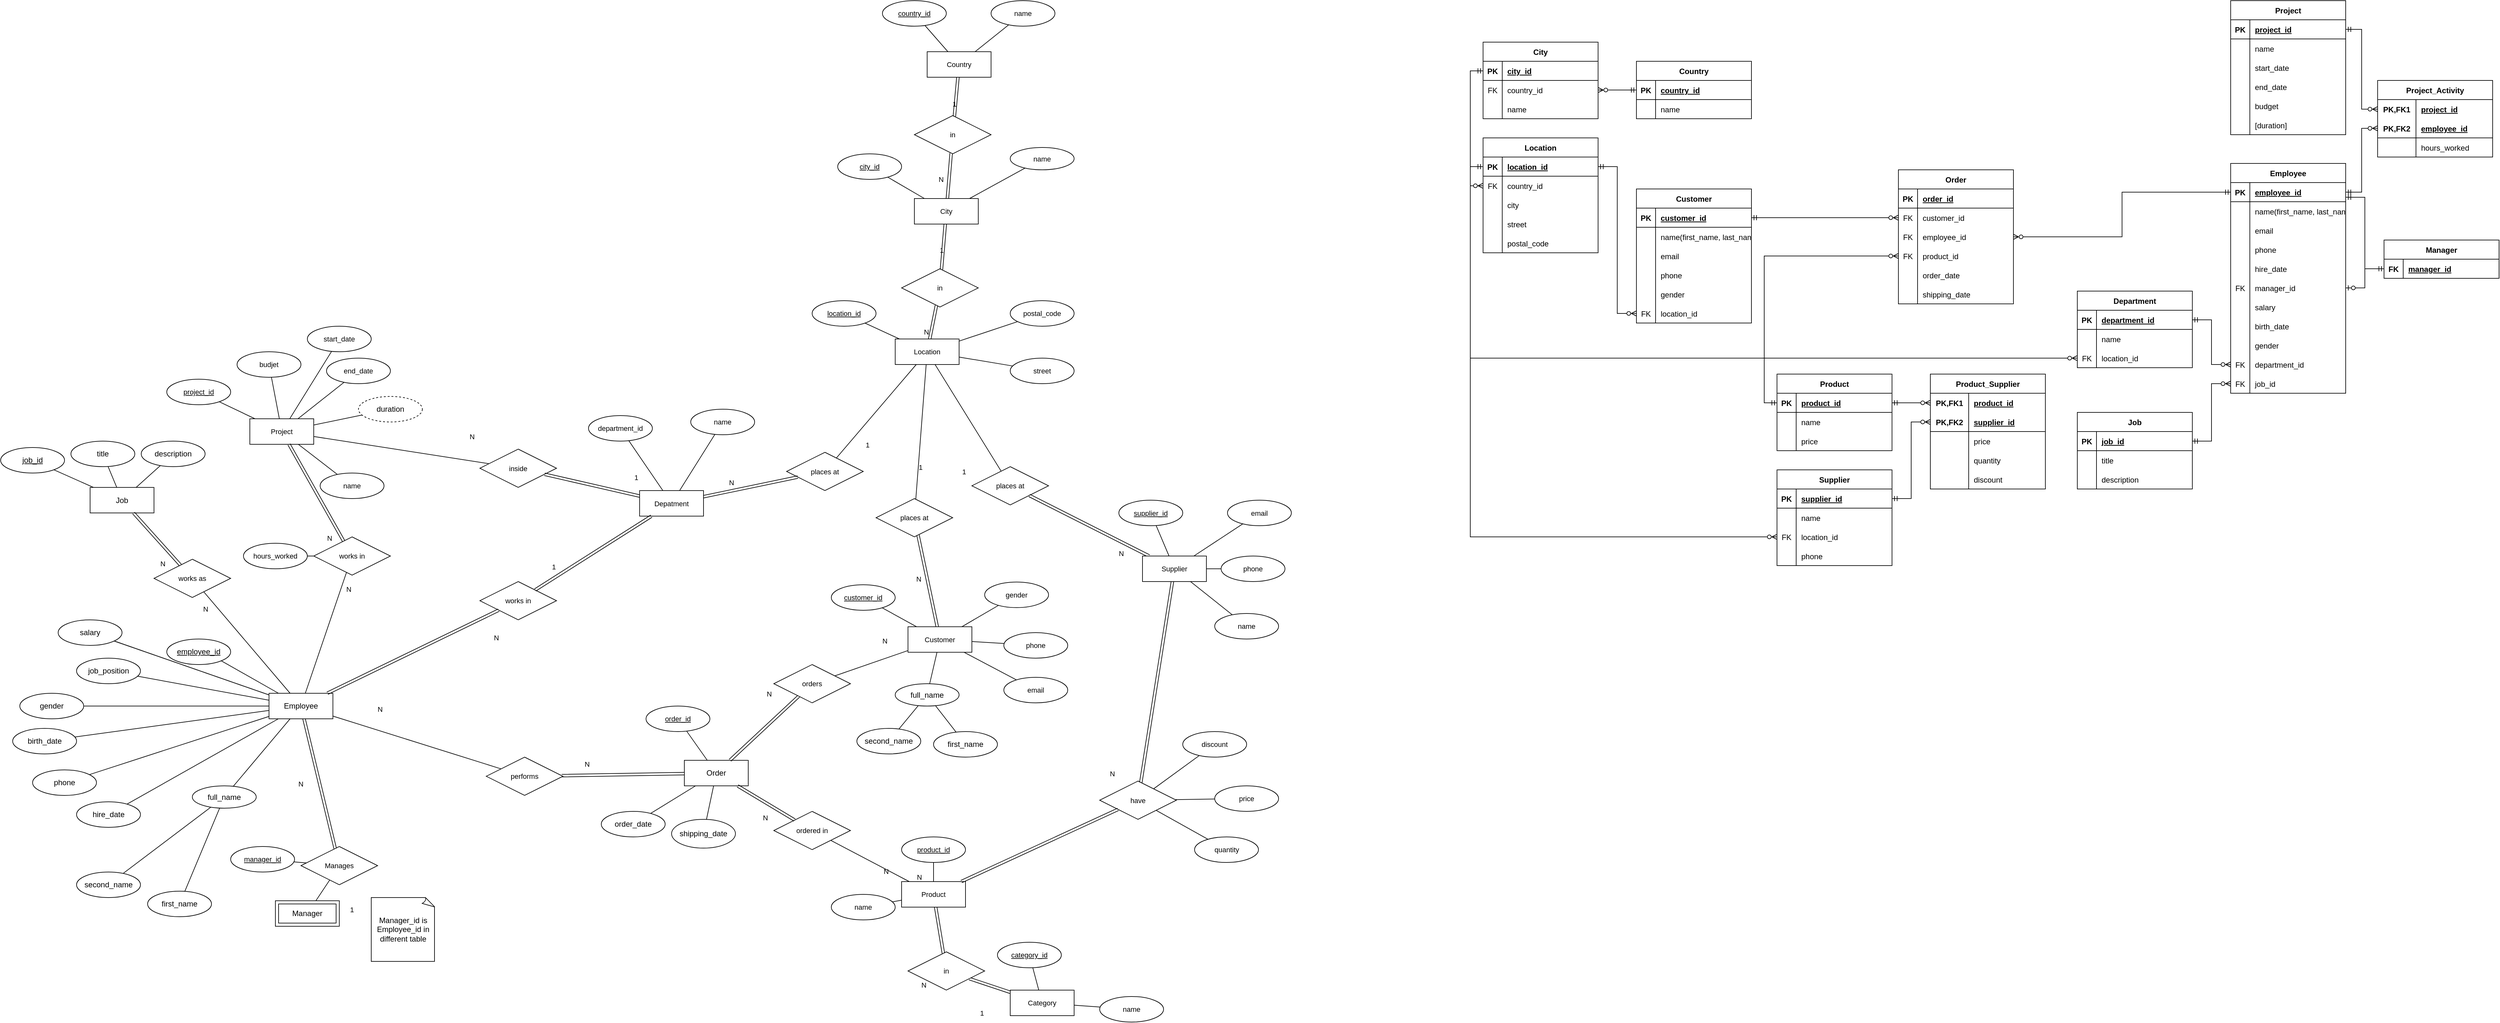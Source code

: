 <mxfile version="21.1.5" type="github">
  <diagram id="68KFmu77aWLTSoX3f_kq" name="Page-1">
    <mxGraphModel dx="4909" dy="1956" grid="1" gridSize="10" guides="1" tooltips="1" connect="1" arrows="1" fold="1" page="1" pageScale="1" pageWidth="850" pageHeight="1100" math="0" shadow="0">
      <root>
        <mxCell id="0" />
        <mxCell id="1" parent="0" />
        <mxCell id="n0UspqHqwrJVghXTRgT3-1" value="Department" style="shape=table;startSize=30;container=1;collapsible=1;childLayout=tableLayout;fixedRows=1;rowLines=0;fontStyle=1;align=center;resizeLast=1;" parent="1" vertex="1">
          <mxGeometry x="150" y="-540" width="180" height="120" as="geometry" />
        </mxCell>
        <mxCell id="n0UspqHqwrJVghXTRgT3-2" value="" style="shape=tableRow;horizontal=0;startSize=0;swimlaneHead=0;swimlaneBody=0;fillColor=none;collapsible=0;dropTarget=0;points=[[0,0.5],[1,0.5]];portConstraint=eastwest;top=0;left=0;right=0;bottom=1;" parent="n0UspqHqwrJVghXTRgT3-1" vertex="1">
          <mxGeometry y="30" width="180" height="30" as="geometry" />
        </mxCell>
        <mxCell id="n0UspqHqwrJVghXTRgT3-3" value="PK" style="shape=partialRectangle;connectable=0;fillColor=none;top=0;left=0;bottom=0;right=0;fontStyle=1;overflow=hidden;" parent="n0UspqHqwrJVghXTRgT3-2" vertex="1">
          <mxGeometry width="30" height="30" as="geometry">
            <mxRectangle width="30" height="30" as="alternateBounds" />
          </mxGeometry>
        </mxCell>
        <mxCell id="n0UspqHqwrJVghXTRgT3-4" value="department_id" style="shape=partialRectangle;connectable=0;fillColor=none;top=0;left=0;bottom=0;right=0;align=left;spacingLeft=6;fontStyle=5;overflow=hidden;" parent="n0UspqHqwrJVghXTRgT3-2" vertex="1">
          <mxGeometry x="30" width="150" height="30" as="geometry">
            <mxRectangle width="150" height="30" as="alternateBounds" />
          </mxGeometry>
        </mxCell>
        <mxCell id="n0UspqHqwrJVghXTRgT3-5" value="" style="shape=tableRow;horizontal=0;startSize=0;swimlaneHead=0;swimlaneBody=0;fillColor=none;collapsible=0;dropTarget=0;points=[[0,0.5],[1,0.5]];portConstraint=eastwest;top=0;left=0;right=0;bottom=0;" parent="n0UspqHqwrJVghXTRgT3-1" vertex="1">
          <mxGeometry y="60" width="180" height="30" as="geometry" />
        </mxCell>
        <mxCell id="n0UspqHqwrJVghXTRgT3-6" value="" style="shape=partialRectangle;connectable=0;fillColor=none;top=0;left=0;bottom=0;right=0;editable=1;overflow=hidden;" parent="n0UspqHqwrJVghXTRgT3-5" vertex="1">
          <mxGeometry width="30" height="30" as="geometry">
            <mxRectangle width="30" height="30" as="alternateBounds" />
          </mxGeometry>
        </mxCell>
        <mxCell id="n0UspqHqwrJVghXTRgT3-7" value="name    " style="shape=partialRectangle;connectable=0;fillColor=none;top=0;left=0;bottom=0;right=0;align=left;spacingLeft=6;overflow=hidden;" parent="n0UspqHqwrJVghXTRgT3-5" vertex="1">
          <mxGeometry x="30" width="150" height="30" as="geometry">
            <mxRectangle width="150" height="30" as="alternateBounds" />
          </mxGeometry>
        </mxCell>
        <mxCell id="n0UspqHqwrJVghXTRgT3-8" value="" style="shape=tableRow;horizontal=0;startSize=0;swimlaneHead=0;swimlaneBody=0;fillColor=none;collapsible=0;dropTarget=0;points=[[0,0.5],[1,0.5]];portConstraint=eastwest;top=0;left=0;right=0;bottom=0;" parent="n0UspqHqwrJVghXTRgT3-1" vertex="1">
          <mxGeometry y="90" width="180" height="30" as="geometry" />
        </mxCell>
        <mxCell id="n0UspqHqwrJVghXTRgT3-9" value="FK" style="shape=partialRectangle;connectable=0;fillColor=none;top=0;left=0;bottom=0;right=0;editable=1;overflow=hidden;" parent="n0UspqHqwrJVghXTRgT3-8" vertex="1">
          <mxGeometry width="30" height="30" as="geometry">
            <mxRectangle width="30" height="30" as="alternateBounds" />
          </mxGeometry>
        </mxCell>
        <mxCell id="n0UspqHqwrJVghXTRgT3-10" value="location_id" style="shape=partialRectangle;connectable=0;fillColor=none;top=0;left=0;bottom=0;right=0;align=left;spacingLeft=6;overflow=hidden;" parent="n0UspqHqwrJVghXTRgT3-8" vertex="1">
          <mxGeometry x="30" width="150" height="30" as="geometry">
            <mxRectangle width="150" height="30" as="alternateBounds" />
          </mxGeometry>
        </mxCell>
        <mxCell id="n0UspqHqwrJVghXTRgT3-17" value="Job" style="shape=table;startSize=30;container=1;collapsible=1;childLayout=tableLayout;fixedRows=1;rowLines=0;fontStyle=1;align=center;resizeLast=1;" parent="1" vertex="1">
          <mxGeometry x="150" y="-350" width="180" height="120" as="geometry" />
        </mxCell>
        <mxCell id="n0UspqHqwrJVghXTRgT3-18" value="" style="shape=tableRow;horizontal=0;startSize=0;swimlaneHead=0;swimlaneBody=0;fillColor=none;collapsible=0;dropTarget=0;points=[[0,0.5],[1,0.5]];portConstraint=eastwest;top=0;left=0;right=0;bottom=1;" parent="n0UspqHqwrJVghXTRgT3-17" vertex="1">
          <mxGeometry y="30" width="180" height="30" as="geometry" />
        </mxCell>
        <mxCell id="n0UspqHqwrJVghXTRgT3-19" value="PK" style="shape=partialRectangle;connectable=0;fillColor=none;top=0;left=0;bottom=0;right=0;fontStyle=1;overflow=hidden;" parent="n0UspqHqwrJVghXTRgT3-18" vertex="1">
          <mxGeometry width="30" height="30" as="geometry">
            <mxRectangle width="30" height="30" as="alternateBounds" />
          </mxGeometry>
        </mxCell>
        <mxCell id="n0UspqHqwrJVghXTRgT3-20" value="job_id" style="shape=partialRectangle;connectable=0;fillColor=none;top=0;left=0;bottom=0;right=0;align=left;spacingLeft=6;fontStyle=5;overflow=hidden;" parent="n0UspqHqwrJVghXTRgT3-18" vertex="1">
          <mxGeometry x="30" width="150" height="30" as="geometry">
            <mxRectangle width="150" height="30" as="alternateBounds" />
          </mxGeometry>
        </mxCell>
        <mxCell id="n0UspqHqwrJVghXTRgT3-21" value="" style="shape=tableRow;horizontal=0;startSize=0;swimlaneHead=0;swimlaneBody=0;fillColor=none;collapsible=0;dropTarget=0;points=[[0,0.5],[1,0.5]];portConstraint=eastwest;top=0;left=0;right=0;bottom=0;" parent="n0UspqHqwrJVghXTRgT3-17" vertex="1">
          <mxGeometry y="60" width="180" height="30" as="geometry" />
        </mxCell>
        <mxCell id="n0UspqHqwrJVghXTRgT3-22" value="" style="shape=partialRectangle;connectable=0;fillColor=none;top=0;left=0;bottom=0;right=0;editable=1;overflow=hidden;" parent="n0UspqHqwrJVghXTRgT3-21" vertex="1">
          <mxGeometry width="30" height="30" as="geometry">
            <mxRectangle width="30" height="30" as="alternateBounds" />
          </mxGeometry>
        </mxCell>
        <mxCell id="n0UspqHqwrJVghXTRgT3-23" value="title" style="shape=partialRectangle;connectable=0;fillColor=none;top=0;left=0;bottom=0;right=0;align=left;spacingLeft=6;overflow=hidden;" parent="n0UspqHqwrJVghXTRgT3-21" vertex="1">
          <mxGeometry x="30" width="150" height="30" as="geometry">
            <mxRectangle width="150" height="30" as="alternateBounds" />
          </mxGeometry>
        </mxCell>
        <mxCell id="n0UspqHqwrJVghXTRgT3-24" value="" style="shape=tableRow;horizontal=0;startSize=0;swimlaneHead=0;swimlaneBody=0;fillColor=none;collapsible=0;dropTarget=0;points=[[0,0.5],[1,0.5]];portConstraint=eastwest;top=0;left=0;right=0;bottom=0;" parent="n0UspqHqwrJVghXTRgT3-17" vertex="1">
          <mxGeometry y="90" width="180" height="30" as="geometry" />
        </mxCell>
        <mxCell id="n0UspqHqwrJVghXTRgT3-25" value="" style="shape=partialRectangle;connectable=0;fillColor=none;top=0;left=0;bottom=0;right=0;editable=1;overflow=hidden;" parent="n0UspqHqwrJVghXTRgT3-24" vertex="1">
          <mxGeometry width="30" height="30" as="geometry">
            <mxRectangle width="30" height="30" as="alternateBounds" />
          </mxGeometry>
        </mxCell>
        <mxCell id="n0UspqHqwrJVghXTRgT3-26" value="description" style="shape=partialRectangle;connectable=0;fillColor=none;top=0;left=0;bottom=0;right=0;align=left;spacingLeft=6;overflow=hidden;" parent="n0UspqHqwrJVghXTRgT3-24" vertex="1">
          <mxGeometry x="30" width="150" height="30" as="geometry">
            <mxRectangle width="150" height="30" as="alternateBounds" />
          </mxGeometry>
        </mxCell>
        <mxCell id="n0UspqHqwrJVghXTRgT3-45" value="Project" style="shape=table;startSize=30;container=1;collapsible=1;childLayout=tableLayout;fixedRows=1;rowLines=0;fontStyle=1;align=center;resizeLast=1;" parent="1" vertex="1">
          <mxGeometry x="390" y="-995" width="180" height="210" as="geometry" />
        </mxCell>
        <mxCell id="n0UspqHqwrJVghXTRgT3-46" value="" style="shape=tableRow;horizontal=0;startSize=0;swimlaneHead=0;swimlaneBody=0;fillColor=none;collapsible=0;dropTarget=0;points=[[0,0.5],[1,0.5]];portConstraint=eastwest;top=0;left=0;right=0;bottom=1;" parent="n0UspqHqwrJVghXTRgT3-45" vertex="1">
          <mxGeometry y="30" width="180" height="30" as="geometry" />
        </mxCell>
        <mxCell id="n0UspqHqwrJVghXTRgT3-47" value="PK" style="shape=partialRectangle;connectable=0;fillColor=none;top=0;left=0;bottom=0;right=0;fontStyle=1;overflow=hidden;" parent="n0UspqHqwrJVghXTRgT3-46" vertex="1">
          <mxGeometry width="30" height="30" as="geometry">
            <mxRectangle width="30" height="30" as="alternateBounds" />
          </mxGeometry>
        </mxCell>
        <mxCell id="n0UspqHqwrJVghXTRgT3-48" value="project_id" style="shape=partialRectangle;connectable=0;fillColor=none;top=0;left=0;bottom=0;right=0;align=left;spacingLeft=6;fontStyle=5;overflow=hidden;" parent="n0UspqHqwrJVghXTRgT3-46" vertex="1">
          <mxGeometry x="30" width="150" height="30" as="geometry">
            <mxRectangle width="150" height="30" as="alternateBounds" />
          </mxGeometry>
        </mxCell>
        <mxCell id="n0UspqHqwrJVghXTRgT3-49" value="" style="shape=tableRow;horizontal=0;startSize=0;swimlaneHead=0;swimlaneBody=0;fillColor=none;collapsible=0;dropTarget=0;points=[[0,0.5],[1,0.5]];portConstraint=eastwest;top=0;left=0;right=0;bottom=0;" parent="n0UspqHqwrJVghXTRgT3-45" vertex="1">
          <mxGeometry y="60" width="180" height="30" as="geometry" />
        </mxCell>
        <mxCell id="n0UspqHqwrJVghXTRgT3-50" value="" style="shape=partialRectangle;connectable=0;fillColor=none;top=0;left=0;bottom=0;right=0;editable=1;overflow=hidden;" parent="n0UspqHqwrJVghXTRgT3-49" vertex="1">
          <mxGeometry width="30" height="30" as="geometry">
            <mxRectangle width="30" height="30" as="alternateBounds" />
          </mxGeometry>
        </mxCell>
        <mxCell id="n0UspqHqwrJVghXTRgT3-51" value="name" style="shape=partialRectangle;connectable=0;fillColor=none;top=0;left=0;bottom=0;right=0;align=left;spacingLeft=6;overflow=hidden;" parent="n0UspqHqwrJVghXTRgT3-49" vertex="1">
          <mxGeometry x="30" width="150" height="30" as="geometry">
            <mxRectangle width="150" height="30" as="alternateBounds" />
          </mxGeometry>
        </mxCell>
        <mxCell id="n0UspqHqwrJVghXTRgT3-52" value="" style="shape=tableRow;horizontal=0;startSize=0;swimlaneHead=0;swimlaneBody=0;fillColor=none;collapsible=0;dropTarget=0;points=[[0,0.5],[1,0.5]];portConstraint=eastwest;top=0;left=0;right=0;bottom=0;" parent="n0UspqHqwrJVghXTRgT3-45" vertex="1">
          <mxGeometry y="90" width="180" height="30" as="geometry" />
        </mxCell>
        <mxCell id="n0UspqHqwrJVghXTRgT3-53" value="" style="shape=partialRectangle;connectable=0;fillColor=none;top=0;left=0;bottom=0;right=0;editable=1;overflow=hidden;" parent="n0UspqHqwrJVghXTRgT3-52" vertex="1">
          <mxGeometry width="30" height="30" as="geometry">
            <mxRectangle width="30" height="30" as="alternateBounds" />
          </mxGeometry>
        </mxCell>
        <mxCell id="n0UspqHqwrJVghXTRgT3-54" value="start_date" style="shape=partialRectangle;connectable=0;fillColor=none;top=0;left=0;bottom=0;right=0;align=left;spacingLeft=6;overflow=hidden;" parent="n0UspqHqwrJVghXTRgT3-52" vertex="1">
          <mxGeometry x="30" width="150" height="30" as="geometry">
            <mxRectangle width="150" height="30" as="alternateBounds" />
          </mxGeometry>
        </mxCell>
        <mxCell id="n0UspqHqwrJVghXTRgT3-55" value="" style="shape=tableRow;horizontal=0;startSize=0;swimlaneHead=0;swimlaneBody=0;fillColor=none;collapsible=0;dropTarget=0;points=[[0,0.5],[1,0.5]];portConstraint=eastwest;top=0;left=0;right=0;bottom=0;" parent="n0UspqHqwrJVghXTRgT3-45" vertex="1">
          <mxGeometry y="120" width="180" height="30" as="geometry" />
        </mxCell>
        <mxCell id="n0UspqHqwrJVghXTRgT3-56" value="" style="shape=partialRectangle;connectable=0;fillColor=none;top=0;left=0;bottom=0;right=0;editable=1;overflow=hidden;" parent="n0UspqHqwrJVghXTRgT3-55" vertex="1">
          <mxGeometry width="30" height="30" as="geometry">
            <mxRectangle width="30" height="30" as="alternateBounds" />
          </mxGeometry>
        </mxCell>
        <mxCell id="n0UspqHqwrJVghXTRgT3-57" value="end_date" style="shape=partialRectangle;connectable=0;fillColor=none;top=0;left=0;bottom=0;right=0;align=left;spacingLeft=6;overflow=hidden;" parent="n0UspqHqwrJVghXTRgT3-55" vertex="1">
          <mxGeometry x="30" width="150" height="30" as="geometry">
            <mxRectangle width="150" height="30" as="alternateBounds" />
          </mxGeometry>
        </mxCell>
        <mxCell id="Y9D2u8Leoe5WgJ5-ekTH-220" value="" style="shape=tableRow;horizontal=0;startSize=0;swimlaneHead=0;swimlaneBody=0;fillColor=none;collapsible=0;dropTarget=0;points=[[0,0.5],[1,0.5]];portConstraint=eastwest;top=0;left=0;right=0;bottom=0;" vertex="1" parent="n0UspqHqwrJVghXTRgT3-45">
          <mxGeometry y="150" width="180" height="30" as="geometry" />
        </mxCell>
        <mxCell id="Y9D2u8Leoe5WgJ5-ekTH-221" value="" style="shape=partialRectangle;connectable=0;fillColor=none;top=0;left=0;bottom=0;right=0;editable=1;overflow=hidden;" vertex="1" parent="Y9D2u8Leoe5WgJ5-ekTH-220">
          <mxGeometry width="30" height="30" as="geometry">
            <mxRectangle width="30" height="30" as="alternateBounds" />
          </mxGeometry>
        </mxCell>
        <mxCell id="Y9D2u8Leoe5WgJ5-ekTH-222" value="budget" style="shape=partialRectangle;connectable=0;fillColor=none;top=0;left=0;bottom=0;right=0;align=left;spacingLeft=6;overflow=hidden;" vertex="1" parent="Y9D2u8Leoe5WgJ5-ekTH-220">
          <mxGeometry x="30" width="150" height="30" as="geometry">
            <mxRectangle width="150" height="30" as="alternateBounds" />
          </mxGeometry>
        </mxCell>
        <mxCell id="n0UspqHqwrJVghXTRgT3-58" value="" style="shape=tableRow;horizontal=0;startSize=0;swimlaneHead=0;swimlaneBody=0;fillColor=none;collapsible=0;dropTarget=0;points=[[0,0.5],[1,0.5]];portConstraint=eastwest;top=0;left=0;right=0;bottom=0;" parent="n0UspqHqwrJVghXTRgT3-45" vertex="1">
          <mxGeometry y="180" width="180" height="30" as="geometry" />
        </mxCell>
        <mxCell id="n0UspqHqwrJVghXTRgT3-59" value="" style="shape=partialRectangle;connectable=0;fillColor=none;top=0;left=0;bottom=0;right=0;editable=1;overflow=hidden;" parent="n0UspqHqwrJVghXTRgT3-58" vertex="1">
          <mxGeometry width="30" height="30" as="geometry">
            <mxRectangle width="30" height="30" as="alternateBounds" />
          </mxGeometry>
        </mxCell>
        <mxCell id="n0UspqHqwrJVghXTRgT3-60" value="[duration]" style="shape=partialRectangle;connectable=0;fillColor=none;top=0;left=0;bottom=0;right=0;align=left;spacingLeft=6;overflow=hidden;" parent="n0UspqHqwrJVghXTRgT3-58" vertex="1">
          <mxGeometry x="30" width="150" height="30" as="geometry">
            <mxRectangle width="150" height="30" as="alternateBounds" />
          </mxGeometry>
        </mxCell>
        <mxCell id="n0UspqHqwrJVghXTRgT3-93" value="Country" style="shape=table;startSize=30;container=1;collapsible=1;childLayout=tableLayout;fixedRows=1;rowLines=0;fontStyle=1;align=center;resizeLast=1;" parent="1" vertex="1">
          <mxGeometry x="-540" y="-900" width="180" height="90" as="geometry" />
        </mxCell>
        <mxCell id="n0UspqHqwrJVghXTRgT3-94" value="" style="shape=tableRow;horizontal=0;startSize=0;swimlaneHead=0;swimlaneBody=0;fillColor=none;collapsible=0;dropTarget=0;points=[[0,0.5],[1,0.5]];portConstraint=eastwest;top=0;left=0;right=0;bottom=1;" parent="n0UspqHqwrJVghXTRgT3-93" vertex="1">
          <mxGeometry y="30" width="180" height="30" as="geometry" />
        </mxCell>
        <mxCell id="n0UspqHqwrJVghXTRgT3-95" value="PK" style="shape=partialRectangle;connectable=0;fillColor=none;top=0;left=0;bottom=0;right=0;fontStyle=1;overflow=hidden;" parent="n0UspqHqwrJVghXTRgT3-94" vertex="1">
          <mxGeometry width="30" height="30" as="geometry">
            <mxRectangle width="30" height="30" as="alternateBounds" />
          </mxGeometry>
        </mxCell>
        <mxCell id="n0UspqHqwrJVghXTRgT3-96" value="country_id" style="shape=partialRectangle;connectable=0;fillColor=none;top=0;left=0;bottom=0;right=0;align=left;spacingLeft=6;fontStyle=5;overflow=hidden;" parent="n0UspqHqwrJVghXTRgT3-94" vertex="1">
          <mxGeometry x="30" width="150" height="30" as="geometry">
            <mxRectangle width="150" height="30" as="alternateBounds" />
          </mxGeometry>
        </mxCell>
        <mxCell id="n0UspqHqwrJVghXTRgT3-97" value="" style="shape=tableRow;horizontal=0;startSize=0;swimlaneHead=0;swimlaneBody=0;fillColor=none;collapsible=0;dropTarget=0;points=[[0,0.5],[1,0.5]];portConstraint=eastwest;top=0;left=0;right=0;bottom=0;" parent="n0UspqHqwrJVghXTRgT3-93" vertex="1">
          <mxGeometry y="60" width="180" height="30" as="geometry" />
        </mxCell>
        <mxCell id="n0UspqHqwrJVghXTRgT3-98" value="" style="shape=partialRectangle;connectable=0;fillColor=none;top=0;left=0;bottom=0;right=0;editable=1;overflow=hidden;" parent="n0UspqHqwrJVghXTRgT3-97" vertex="1">
          <mxGeometry width="30" height="30" as="geometry">
            <mxRectangle width="30" height="30" as="alternateBounds" />
          </mxGeometry>
        </mxCell>
        <mxCell id="n0UspqHqwrJVghXTRgT3-99" value="name" style="shape=partialRectangle;connectable=0;fillColor=none;top=0;left=0;bottom=0;right=0;align=left;spacingLeft=6;overflow=hidden;" parent="n0UspqHqwrJVghXTRgT3-97" vertex="1">
          <mxGeometry x="30" width="150" height="30" as="geometry">
            <mxRectangle width="150" height="30" as="alternateBounds" />
          </mxGeometry>
        </mxCell>
        <mxCell id="n0UspqHqwrJVghXTRgT3-106" value="City" style="shape=table;startSize=30;container=1;collapsible=1;childLayout=tableLayout;fixedRows=1;rowLines=0;fontStyle=1;align=center;resizeLast=1;" parent="1" vertex="1">
          <mxGeometry x="-780" y="-930" width="180" height="120" as="geometry" />
        </mxCell>
        <mxCell id="n0UspqHqwrJVghXTRgT3-107" value="" style="shape=tableRow;horizontal=0;startSize=0;swimlaneHead=0;swimlaneBody=0;fillColor=none;collapsible=0;dropTarget=0;points=[[0,0.5],[1,0.5]];portConstraint=eastwest;top=0;left=0;right=0;bottom=1;" parent="n0UspqHqwrJVghXTRgT3-106" vertex="1">
          <mxGeometry y="30" width="180" height="30" as="geometry" />
        </mxCell>
        <mxCell id="n0UspqHqwrJVghXTRgT3-108" value="PK" style="shape=partialRectangle;connectable=0;fillColor=none;top=0;left=0;bottom=0;right=0;fontStyle=1;overflow=hidden;" parent="n0UspqHqwrJVghXTRgT3-107" vertex="1">
          <mxGeometry width="30" height="30" as="geometry">
            <mxRectangle width="30" height="30" as="alternateBounds" />
          </mxGeometry>
        </mxCell>
        <mxCell id="n0UspqHqwrJVghXTRgT3-109" value="city_id" style="shape=partialRectangle;connectable=0;fillColor=none;top=0;left=0;bottom=0;right=0;align=left;spacingLeft=6;fontStyle=5;overflow=hidden;" parent="n0UspqHqwrJVghXTRgT3-107" vertex="1">
          <mxGeometry x="30" width="150" height="30" as="geometry">
            <mxRectangle width="150" height="30" as="alternateBounds" />
          </mxGeometry>
        </mxCell>
        <mxCell id="n0UspqHqwrJVghXTRgT3-110" value="" style="shape=tableRow;horizontal=0;startSize=0;swimlaneHead=0;swimlaneBody=0;fillColor=none;collapsible=0;dropTarget=0;points=[[0,0.5],[1,0.5]];portConstraint=eastwest;top=0;left=0;right=0;bottom=0;" parent="n0UspqHqwrJVghXTRgT3-106" vertex="1">
          <mxGeometry y="60" width="180" height="30" as="geometry" />
        </mxCell>
        <mxCell id="n0UspqHqwrJVghXTRgT3-111" value="FK" style="shape=partialRectangle;connectable=0;fillColor=none;top=0;left=0;bottom=0;right=0;editable=1;overflow=hidden;" parent="n0UspqHqwrJVghXTRgT3-110" vertex="1">
          <mxGeometry width="30" height="30" as="geometry">
            <mxRectangle width="30" height="30" as="alternateBounds" />
          </mxGeometry>
        </mxCell>
        <mxCell id="n0UspqHqwrJVghXTRgT3-112" value="country_id" style="shape=partialRectangle;connectable=0;fillColor=none;top=0;left=0;bottom=0;right=0;align=left;spacingLeft=6;overflow=hidden;" parent="n0UspqHqwrJVghXTRgT3-110" vertex="1">
          <mxGeometry x="30" width="150" height="30" as="geometry">
            <mxRectangle width="150" height="30" as="alternateBounds" />
          </mxGeometry>
        </mxCell>
        <mxCell id="n0UspqHqwrJVghXTRgT3-113" value="" style="shape=tableRow;horizontal=0;startSize=0;swimlaneHead=0;swimlaneBody=0;fillColor=none;collapsible=0;dropTarget=0;points=[[0,0.5],[1,0.5]];portConstraint=eastwest;top=0;left=0;right=0;bottom=0;" parent="n0UspqHqwrJVghXTRgT3-106" vertex="1">
          <mxGeometry y="90" width="180" height="30" as="geometry" />
        </mxCell>
        <mxCell id="n0UspqHqwrJVghXTRgT3-114" value="" style="shape=partialRectangle;connectable=0;fillColor=none;top=0;left=0;bottom=0;right=0;editable=1;overflow=hidden;" parent="n0UspqHqwrJVghXTRgT3-113" vertex="1">
          <mxGeometry width="30" height="30" as="geometry">
            <mxRectangle width="30" height="30" as="alternateBounds" />
          </mxGeometry>
        </mxCell>
        <mxCell id="n0UspqHqwrJVghXTRgT3-115" value="name" style="shape=partialRectangle;connectable=0;fillColor=none;top=0;left=0;bottom=0;right=0;align=left;spacingLeft=6;overflow=hidden;" parent="n0UspqHqwrJVghXTRgT3-113" vertex="1">
          <mxGeometry x="30" width="150" height="30" as="geometry">
            <mxRectangle width="150" height="30" as="alternateBounds" />
          </mxGeometry>
        </mxCell>
        <mxCell id="n0UspqHqwrJVghXTRgT3-116" value="Location" style="shape=table;startSize=30;container=1;collapsible=1;childLayout=tableLayout;fixedRows=1;rowLines=0;fontStyle=1;align=center;resizeLast=1;" parent="1" vertex="1">
          <mxGeometry x="-780" y="-780" width="180" height="180" as="geometry" />
        </mxCell>
        <mxCell id="n0UspqHqwrJVghXTRgT3-117" value="" style="shape=tableRow;horizontal=0;startSize=0;swimlaneHead=0;swimlaneBody=0;fillColor=none;collapsible=0;dropTarget=0;points=[[0,0.5],[1,0.5]];portConstraint=eastwest;top=0;left=0;right=0;bottom=1;" parent="n0UspqHqwrJVghXTRgT3-116" vertex="1">
          <mxGeometry y="30" width="180" height="30" as="geometry" />
        </mxCell>
        <mxCell id="n0UspqHqwrJVghXTRgT3-118" value="PK" style="shape=partialRectangle;connectable=0;fillColor=none;top=0;left=0;bottom=0;right=0;fontStyle=1;overflow=hidden;" parent="n0UspqHqwrJVghXTRgT3-117" vertex="1">
          <mxGeometry width="30" height="30" as="geometry">
            <mxRectangle width="30" height="30" as="alternateBounds" />
          </mxGeometry>
        </mxCell>
        <mxCell id="n0UspqHqwrJVghXTRgT3-119" value="location_id" style="shape=partialRectangle;connectable=0;fillColor=none;top=0;left=0;bottom=0;right=0;align=left;spacingLeft=6;fontStyle=5;overflow=hidden;" parent="n0UspqHqwrJVghXTRgT3-117" vertex="1">
          <mxGeometry x="30" width="150" height="30" as="geometry">
            <mxRectangle width="150" height="30" as="alternateBounds" />
          </mxGeometry>
        </mxCell>
        <mxCell id="n0UspqHqwrJVghXTRgT3-120" value="" style="shape=tableRow;horizontal=0;startSize=0;swimlaneHead=0;swimlaneBody=0;fillColor=none;collapsible=0;dropTarget=0;points=[[0,0.5],[1,0.5]];portConstraint=eastwest;top=0;left=0;right=0;bottom=0;" parent="n0UspqHqwrJVghXTRgT3-116" vertex="1">
          <mxGeometry y="60" width="180" height="30" as="geometry" />
        </mxCell>
        <mxCell id="n0UspqHqwrJVghXTRgT3-121" value="FK" style="shape=partialRectangle;connectable=0;fillColor=none;top=0;left=0;bottom=0;right=0;editable=1;overflow=hidden;" parent="n0UspqHqwrJVghXTRgT3-120" vertex="1">
          <mxGeometry width="30" height="30" as="geometry">
            <mxRectangle width="30" height="30" as="alternateBounds" />
          </mxGeometry>
        </mxCell>
        <mxCell id="n0UspqHqwrJVghXTRgT3-122" value="country_id" style="shape=partialRectangle;connectable=0;fillColor=none;top=0;left=0;bottom=0;right=0;align=left;spacingLeft=6;overflow=hidden;" parent="n0UspqHqwrJVghXTRgT3-120" vertex="1">
          <mxGeometry x="30" width="150" height="30" as="geometry">
            <mxRectangle width="150" height="30" as="alternateBounds" />
          </mxGeometry>
        </mxCell>
        <mxCell id="n0UspqHqwrJVghXTRgT3-123" value="" style="shape=tableRow;horizontal=0;startSize=0;swimlaneHead=0;swimlaneBody=0;fillColor=none;collapsible=0;dropTarget=0;points=[[0,0.5],[1,0.5]];portConstraint=eastwest;top=0;left=0;right=0;bottom=0;" parent="n0UspqHqwrJVghXTRgT3-116" vertex="1">
          <mxGeometry y="90" width="180" height="30" as="geometry" />
        </mxCell>
        <mxCell id="n0UspqHqwrJVghXTRgT3-124" value="" style="shape=partialRectangle;connectable=0;fillColor=none;top=0;left=0;bottom=0;right=0;editable=1;overflow=hidden;" parent="n0UspqHqwrJVghXTRgT3-123" vertex="1">
          <mxGeometry width="30" height="30" as="geometry">
            <mxRectangle width="30" height="30" as="alternateBounds" />
          </mxGeometry>
        </mxCell>
        <mxCell id="n0UspqHqwrJVghXTRgT3-125" value="city" style="shape=partialRectangle;connectable=0;fillColor=none;top=0;left=0;bottom=0;right=0;align=left;spacingLeft=6;overflow=hidden;" parent="n0UspqHqwrJVghXTRgT3-123" vertex="1">
          <mxGeometry x="30" width="150" height="30" as="geometry">
            <mxRectangle width="150" height="30" as="alternateBounds" />
          </mxGeometry>
        </mxCell>
        <mxCell id="n0UspqHqwrJVghXTRgT3-126" value="" style="shape=tableRow;horizontal=0;startSize=0;swimlaneHead=0;swimlaneBody=0;fillColor=none;collapsible=0;dropTarget=0;points=[[0,0.5],[1,0.5]];portConstraint=eastwest;top=0;left=0;right=0;bottom=0;" parent="n0UspqHqwrJVghXTRgT3-116" vertex="1">
          <mxGeometry y="120" width="180" height="30" as="geometry" />
        </mxCell>
        <mxCell id="n0UspqHqwrJVghXTRgT3-127" value="" style="shape=partialRectangle;connectable=0;fillColor=none;top=0;left=0;bottom=0;right=0;editable=1;overflow=hidden;" parent="n0UspqHqwrJVghXTRgT3-126" vertex="1">
          <mxGeometry width="30" height="30" as="geometry">
            <mxRectangle width="30" height="30" as="alternateBounds" />
          </mxGeometry>
        </mxCell>
        <mxCell id="n0UspqHqwrJVghXTRgT3-128" value="street" style="shape=partialRectangle;connectable=0;fillColor=none;top=0;left=0;bottom=0;right=0;align=left;spacingLeft=6;overflow=hidden;" parent="n0UspqHqwrJVghXTRgT3-126" vertex="1">
          <mxGeometry x="30" width="150" height="30" as="geometry">
            <mxRectangle width="150" height="30" as="alternateBounds" />
          </mxGeometry>
        </mxCell>
        <mxCell id="n0UspqHqwrJVghXTRgT3-129" value="" style="shape=tableRow;horizontal=0;startSize=0;swimlaneHead=0;swimlaneBody=0;fillColor=none;collapsible=0;dropTarget=0;points=[[0,0.5],[1,0.5]];portConstraint=eastwest;top=0;left=0;right=0;bottom=0;" parent="n0UspqHqwrJVghXTRgT3-116" vertex="1">
          <mxGeometry y="150" width="180" height="30" as="geometry" />
        </mxCell>
        <mxCell id="n0UspqHqwrJVghXTRgT3-130" value="" style="shape=partialRectangle;connectable=0;fillColor=none;top=0;left=0;bottom=0;right=0;editable=1;overflow=hidden;" parent="n0UspqHqwrJVghXTRgT3-129" vertex="1">
          <mxGeometry width="30" height="30" as="geometry">
            <mxRectangle width="30" height="30" as="alternateBounds" />
          </mxGeometry>
        </mxCell>
        <mxCell id="n0UspqHqwrJVghXTRgT3-131" value="postal_code" style="shape=partialRectangle;connectable=0;fillColor=none;top=0;left=0;bottom=0;right=0;align=left;spacingLeft=6;overflow=hidden;" parent="n0UspqHqwrJVghXTRgT3-129" vertex="1">
          <mxGeometry x="30" width="150" height="30" as="geometry">
            <mxRectangle width="150" height="30" as="alternateBounds" />
          </mxGeometry>
        </mxCell>
        <mxCell id="n0UspqHqwrJVghXTRgT3-138" value="Employee" style="shape=table;startSize=30;container=1;collapsible=1;childLayout=tableLayout;fixedRows=1;rowLines=0;fontStyle=1;align=center;resizeLast=1;" parent="1" vertex="1">
          <mxGeometry x="390" y="-740" width="180" height="360" as="geometry" />
        </mxCell>
        <mxCell id="n0UspqHqwrJVghXTRgT3-139" value="" style="shape=tableRow;horizontal=0;startSize=0;swimlaneHead=0;swimlaneBody=0;fillColor=none;collapsible=0;dropTarget=0;points=[[0,0.5],[1,0.5]];portConstraint=eastwest;top=0;left=0;right=0;bottom=1;" parent="n0UspqHqwrJVghXTRgT3-138" vertex="1">
          <mxGeometry y="30" width="180" height="30" as="geometry" />
        </mxCell>
        <mxCell id="n0UspqHqwrJVghXTRgT3-140" value="PK" style="shape=partialRectangle;connectable=0;fillColor=none;top=0;left=0;bottom=0;right=0;fontStyle=1;overflow=hidden;" parent="n0UspqHqwrJVghXTRgT3-139" vertex="1">
          <mxGeometry width="30" height="30" as="geometry">
            <mxRectangle width="30" height="30" as="alternateBounds" />
          </mxGeometry>
        </mxCell>
        <mxCell id="n0UspqHqwrJVghXTRgT3-141" value="employee_id" style="shape=partialRectangle;connectable=0;fillColor=none;top=0;left=0;bottom=0;right=0;align=left;spacingLeft=6;fontStyle=5;overflow=hidden;" parent="n0UspqHqwrJVghXTRgT3-139" vertex="1">
          <mxGeometry x="30" width="150" height="30" as="geometry">
            <mxRectangle width="150" height="30" as="alternateBounds" />
          </mxGeometry>
        </mxCell>
        <mxCell id="n0UspqHqwrJVghXTRgT3-142" value="" style="shape=tableRow;horizontal=0;startSize=0;swimlaneHead=0;swimlaneBody=0;fillColor=none;collapsible=0;dropTarget=0;points=[[0,0.5],[1,0.5]];portConstraint=eastwest;top=0;left=0;right=0;bottom=0;" parent="n0UspqHqwrJVghXTRgT3-138" vertex="1">
          <mxGeometry y="60" width="180" height="30" as="geometry" />
        </mxCell>
        <mxCell id="n0UspqHqwrJVghXTRgT3-143" value="" style="shape=partialRectangle;connectable=0;fillColor=none;top=0;left=0;bottom=0;right=0;editable=1;overflow=hidden;" parent="n0UspqHqwrJVghXTRgT3-142" vertex="1">
          <mxGeometry width="30" height="30" as="geometry">
            <mxRectangle width="30" height="30" as="alternateBounds" />
          </mxGeometry>
        </mxCell>
        <mxCell id="n0UspqHqwrJVghXTRgT3-144" value="name(first_name, last_name)" style="shape=partialRectangle;connectable=0;fillColor=none;top=0;left=0;bottom=0;right=0;align=left;spacingLeft=6;overflow=hidden;" parent="n0UspqHqwrJVghXTRgT3-142" vertex="1">
          <mxGeometry x="30" width="150" height="30" as="geometry">
            <mxRectangle width="150" height="30" as="alternateBounds" />
          </mxGeometry>
        </mxCell>
        <mxCell id="n0UspqHqwrJVghXTRgT3-148" value="" style="shape=tableRow;horizontal=0;startSize=0;swimlaneHead=0;swimlaneBody=0;fillColor=none;collapsible=0;dropTarget=0;points=[[0,0.5],[1,0.5]];portConstraint=eastwest;top=0;left=0;right=0;bottom=0;" parent="n0UspqHqwrJVghXTRgT3-138" vertex="1">
          <mxGeometry y="90" width="180" height="30" as="geometry" />
        </mxCell>
        <mxCell id="n0UspqHqwrJVghXTRgT3-149" value="" style="shape=partialRectangle;connectable=0;fillColor=none;top=0;left=0;bottom=0;right=0;editable=1;overflow=hidden;" parent="n0UspqHqwrJVghXTRgT3-148" vertex="1">
          <mxGeometry width="30" height="30" as="geometry">
            <mxRectangle width="30" height="30" as="alternateBounds" />
          </mxGeometry>
        </mxCell>
        <mxCell id="n0UspqHqwrJVghXTRgT3-150" value="email" style="shape=partialRectangle;connectable=0;fillColor=none;top=0;left=0;bottom=0;right=0;align=left;spacingLeft=6;overflow=hidden;" parent="n0UspqHqwrJVghXTRgT3-148" vertex="1">
          <mxGeometry x="30" width="150" height="30" as="geometry">
            <mxRectangle width="150" height="30" as="alternateBounds" />
          </mxGeometry>
        </mxCell>
        <mxCell id="n0UspqHqwrJVghXTRgT3-151" value="" style="shape=tableRow;horizontal=0;startSize=0;swimlaneHead=0;swimlaneBody=0;fillColor=none;collapsible=0;dropTarget=0;points=[[0,0.5],[1,0.5]];portConstraint=eastwest;top=0;left=0;right=0;bottom=0;" parent="n0UspqHqwrJVghXTRgT3-138" vertex="1">
          <mxGeometry y="120" width="180" height="30" as="geometry" />
        </mxCell>
        <mxCell id="n0UspqHqwrJVghXTRgT3-152" value="" style="shape=partialRectangle;connectable=0;fillColor=none;top=0;left=0;bottom=0;right=0;editable=1;overflow=hidden;" parent="n0UspqHqwrJVghXTRgT3-151" vertex="1">
          <mxGeometry width="30" height="30" as="geometry">
            <mxRectangle width="30" height="30" as="alternateBounds" />
          </mxGeometry>
        </mxCell>
        <mxCell id="n0UspqHqwrJVghXTRgT3-153" value="phone" style="shape=partialRectangle;connectable=0;fillColor=none;top=0;left=0;bottom=0;right=0;align=left;spacingLeft=6;overflow=hidden;" parent="n0UspqHqwrJVghXTRgT3-151" vertex="1">
          <mxGeometry x="30" width="150" height="30" as="geometry">
            <mxRectangle width="150" height="30" as="alternateBounds" />
          </mxGeometry>
        </mxCell>
        <mxCell id="n0UspqHqwrJVghXTRgT3-154" value="" style="shape=tableRow;horizontal=0;startSize=0;swimlaneHead=0;swimlaneBody=0;fillColor=none;collapsible=0;dropTarget=0;points=[[0,0.5],[1,0.5]];portConstraint=eastwest;top=0;left=0;right=0;bottom=0;" parent="n0UspqHqwrJVghXTRgT3-138" vertex="1">
          <mxGeometry y="150" width="180" height="30" as="geometry" />
        </mxCell>
        <mxCell id="n0UspqHqwrJVghXTRgT3-155" value="" style="shape=partialRectangle;connectable=0;fillColor=none;top=0;left=0;bottom=0;right=0;editable=1;overflow=hidden;" parent="n0UspqHqwrJVghXTRgT3-154" vertex="1">
          <mxGeometry width="30" height="30" as="geometry">
            <mxRectangle width="30" height="30" as="alternateBounds" />
          </mxGeometry>
        </mxCell>
        <mxCell id="n0UspqHqwrJVghXTRgT3-156" value="hire_date" style="shape=partialRectangle;connectable=0;fillColor=none;top=0;left=0;bottom=0;right=0;align=left;spacingLeft=6;overflow=hidden;" parent="n0UspqHqwrJVghXTRgT3-154" vertex="1">
          <mxGeometry x="30" width="150" height="30" as="geometry">
            <mxRectangle width="150" height="30" as="alternateBounds" />
          </mxGeometry>
        </mxCell>
        <mxCell id="n0UspqHqwrJVghXTRgT3-157" value="" style="shape=tableRow;horizontal=0;startSize=0;swimlaneHead=0;swimlaneBody=0;fillColor=none;collapsible=0;dropTarget=0;points=[[0,0.5],[1,0.5]];portConstraint=eastwest;top=0;left=0;right=0;bottom=0;" parent="n0UspqHqwrJVghXTRgT3-138" vertex="1">
          <mxGeometry y="180" width="180" height="30" as="geometry" />
        </mxCell>
        <mxCell id="n0UspqHqwrJVghXTRgT3-158" value="FK" style="shape=partialRectangle;connectable=0;fillColor=none;top=0;left=0;bottom=0;right=0;editable=1;overflow=hidden;" parent="n0UspqHqwrJVghXTRgT3-157" vertex="1">
          <mxGeometry width="30" height="30" as="geometry">
            <mxRectangle width="30" height="30" as="alternateBounds" />
          </mxGeometry>
        </mxCell>
        <mxCell id="n0UspqHqwrJVghXTRgT3-159" value="manager_id" style="shape=partialRectangle;connectable=0;fillColor=none;top=0;left=0;bottom=0;right=0;align=left;spacingLeft=6;overflow=hidden;" parent="n0UspqHqwrJVghXTRgT3-157" vertex="1">
          <mxGeometry x="30" width="150" height="30" as="geometry">
            <mxRectangle width="150" height="30" as="alternateBounds" />
          </mxGeometry>
        </mxCell>
        <mxCell id="n0UspqHqwrJVghXTRgT3-160" value="" style="shape=tableRow;horizontal=0;startSize=0;swimlaneHead=0;swimlaneBody=0;fillColor=none;collapsible=0;dropTarget=0;points=[[0,0.5],[1,0.5]];portConstraint=eastwest;top=0;left=0;right=0;bottom=0;" parent="n0UspqHqwrJVghXTRgT3-138" vertex="1">
          <mxGeometry y="210" width="180" height="30" as="geometry" />
        </mxCell>
        <mxCell id="n0UspqHqwrJVghXTRgT3-161" value="" style="shape=partialRectangle;connectable=0;fillColor=none;top=0;left=0;bottom=0;right=0;editable=1;overflow=hidden;" parent="n0UspqHqwrJVghXTRgT3-160" vertex="1">
          <mxGeometry width="30" height="30" as="geometry">
            <mxRectangle width="30" height="30" as="alternateBounds" />
          </mxGeometry>
        </mxCell>
        <mxCell id="n0UspqHqwrJVghXTRgT3-162" value="salary" style="shape=partialRectangle;connectable=0;fillColor=none;top=0;left=0;bottom=0;right=0;align=left;spacingLeft=6;overflow=hidden;" parent="n0UspqHqwrJVghXTRgT3-160" vertex="1">
          <mxGeometry x="30" width="150" height="30" as="geometry">
            <mxRectangle width="150" height="30" as="alternateBounds" />
          </mxGeometry>
        </mxCell>
        <mxCell id="n0UspqHqwrJVghXTRgT3-163" value="" style="shape=tableRow;horizontal=0;startSize=0;swimlaneHead=0;swimlaneBody=0;fillColor=none;collapsible=0;dropTarget=0;points=[[0,0.5],[1,0.5]];portConstraint=eastwest;top=0;left=0;right=0;bottom=0;" parent="n0UspqHqwrJVghXTRgT3-138" vertex="1">
          <mxGeometry y="240" width="180" height="30" as="geometry" />
        </mxCell>
        <mxCell id="n0UspqHqwrJVghXTRgT3-164" value="" style="shape=partialRectangle;connectable=0;fillColor=none;top=0;left=0;bottom=0;right=0;editable=1;overflow=hidden;" parent="n0UspqHqwrJVghXTRgT3-163" vertex="1">
          <mxGeometry width="30" height="30" as="geometry">
            <mxRectangle width="30" height="30" as="alternateBounds" />
          </mxGeometry>
        </mxCell>
        <mxCell id="n0UspqHqwrJVghXTRgT3-165" value="birth_date        " style="shape=partialRectangle;connectable=0;fillColor=none;top=0;left=0;bottom=0;right=0;align=left;spacingLeft=6;overflow=hidden;" parent="n0UspqHqwrJVghXTRgT3-163" vertex="1">
          <mxGeometry x="30" width="150" height="30" as="geometry">
            <mxRectangle width="150" height="30" as="alternateBounds" />
          </mxGeometry>
        </mxCell>
        <mxCell id="n0UspqHqwrJVghXTRgT3-166" value="" style="shape=tableRow;horizontal=0;startSize=0;swimlaneHead=0;swimlaneBody=0;fillColor=none;collapsible=0;dropTarget=0;points=[[0,0.5],[1,0.5]];portConstraint=eastwest;top=0;left=0;right=0;bottom=0;" parent="n0UspqHqwrJVghXTRgT3-138" vertex="1">
          <mxGeometry y="270" width="180" height="30" as="geometry" />
        </mxCell>
        <mxCell id="n0UspqHqwrJVghXTRgT3-167" value="" style="shape=partialRectangle;connectable=0;fillColor=none;top=0;left=0;bottom=0;right=0;editable=1;overflow=hidden;" parent="n0UspqHqwrJVghXTRgT3-166" vertex="1">
          <mxGeometry width="30" height="30" as="geometry">
            <mxRectangle width="30" height="30" as="alternateBounds" />
          </mxGeometry>
        </mxCell>
        <mxCell id="n0UspqHqwrJVghXTRgT3-168" value="gender" style="shape=partialRectangle;connectable=0;fillColor=none;top=0;left=0;bottom=0;right=0;align=left;spacingLeft=6;overflow=hidden;" parent="n0UspqHqwrJVghXTRgT3-166" vertex="1">
          <mxGeometry x="30" width="150" height="30" as="geometry">
            <mxRectangle width="150" height="30" as="alternateBounds" />
          </mxGeometry>
        </mxCell>
        <mxCell id="n0UspqHqwrJVghXTRgT3-169" value="" style="shape=tableRow;horizontal=0;startSize=0;swimlaneHead=0;swimlaneBody=0;fillColor=none;collapsible=0;dropTarget=0;points=[[0,0.5],[1,0.5]];portConstraint=eastwest;top=0;left=0;right=0;bottom=0;" parent="n0UspqHqwrJVghXTRgT3-138" vertex="1">
          <mxGeometry y="300" width="180" height="30" as="geometry" />
        </mxCell>
        <mxCell id="n0UspqHqwrJVghXTRgT3-170" value="FK" style="shape=partialRectangle;connectable=0;fillColor=none;top=0;left=0;bottom=0;right=0;editable=1;overflow=hidden;" parent="n0UspqHqwrJVghXTRgT3-169" vertex="1">
          <mxGeometry width="30" height="30" as="geometry">
            <mxRectangle width="30" height="30" as="alternateBounds" />
          </mxGeometry>
        </mxCell>
        <mxCell id="n0UspqHqwrJVghXTRgT3-171" value="department_id" style="shape=partialRectangle;connectable=0;fillColor=none;top=0;left=0;bottom=0;right=0;align=left;spacingLeft=6;overflow=hidden;" parent="n0UspqHqwrJVghXTRgT3-169" vertex="1">
          <mxGeometry x="30" width="150" height="30" as="geometry">
            <mxRectangle width="150" height="30" as="alternateBounds" />
          </mxGeometry>
        </mxCell>
        <mxCell id="n0UspqHqwrJVghXTRgT3-172" value="" style="shape=tableRow;horizontal=0;startSize=0;swimlaneHead=0;swimlaneBody=0;fillColor=none;collapsible=0;dropTarget=0;points=[[0,0.5],[1,0.5]];portConstraint=eastwest;top=0;left=0;right=0;bottom=0;" parent="n0UspqHqwrJVghXTRgT3-138" vertex="1">
          <mxGeometry y="330" width="180" height="30" as="geometry" />
        </mxCell>
        <mxCell id="n0UspqHqwrJVghXTRgT3-173" value="FK" style="shape=partialRectangle;connectable=0;fillColor=none;top=0;left=0;bottom=0;right=0;editable=1;overflow=hidden;" parent="n0UspqHqwrJVghXTRgT3-172" vertex="1">
          <mxGeometry width="30" height="30" as="geometry">
            <mxRectangle width="30" height="30" as="alternateBounds" />
          </mxGeometry>
        </mxCell>
        <mxCell id="n0UspqHqwrJVghXTRgT3-174" value="job_id" style="shape=partialRectangle;connectable=0;fillColor=none;top=0;left=0;bottom=0;right=0;align=left;spacingLeft=6;overflow=hidden;" parent="n0UspqHqwrJVghXTRgT3-172" vertex="1">
          <mxGeometry x="30" width="150" height="30" as="geometry">
            <mxRectangle width="150" height="30" as="alternateBounds" />
          </mxGeometry>
        </mxCell>
        <mxCell id="vkgpqeiB39aCQUeJiUH5-1" value="Customer" style="shape=table;startSize=30;container=1;collapsible=1;childLayout=tableLayout;fixedRows=1;rowLines=0;fontStyle=1;align=center;resizeLast=1;" parent="1" vertex="1">
          <mxGeometry x="-540" y="-700" width="180" height="210" as="geometry" />
        </mxCell>
        <mxCell id="vkgpqeiB39aCQUeJiUH5-2" value="" style="shape=tableRow;horizontal=0;startSize=0;swimlaneHead=0;swimlaneBody=0;fillColor=none;collapsible=0;dropTarget=0;points=[[0,0.5],[1,0.5]];portConstraint=eastwest;top=0;left=0;right=0;bottom=1;" parent="vkgpqeiB39aCQUeJiUH5-1" vertex="1">
          <mxGeometry y="30" width="180" height="30" as="geometry" />
        </mxCell>
        <mxCell id="vkgpqeiB39aCQUeJiUH5-3" value="PK" style="shape=partialRectangle;connectable=0;fillColor=none;top=0;left=0;bottom=0;right=0;fontStyle=1;overflow=hidden;" parent="vkgpqeiB39aCQUeJiUH5-2" vertex="1">
          <mxGeometry width="30" height="30" as="geometry">
            <mxRectangle width="30" height="30" as="alternateBounds" />
          </mxGeometry>
        </mxCell>
        <mxCell id="vkgpqeiB39aCQUeJiUH5-4" value="customer_id" style="shape=partialRectangle;connectable=0;fillColor=none;top=0;left=0;bottom=0;right=0;align=left;spacingLeft=6;fontStyle=5;overflow=hidden;" parent="vkgpqeiB39aCQUeJiUH5-2" vertex="1">
          <mxGeometry x="30" width="150" height="30" as="geometry">
            <mxRectangle width="150" height="30" as="alternateBounds" />
          </mxGeometry>
        </mxCell>
        <mxCell id="vkgpqeiB39aCQUeJiUH5-5" value="" style="shape=tableRow;horizontal=0;startSize=0;swimlaneHead=0;swimlaneBody=0;fillColor=none;collapsible=0;dropTarget=0;points=[[0,0.5],[1,0.5]];portConstraint=eastwest;top=0;left=0;right=0;bottom=0;" parent="vkgpqeiB39aCQUeJiUH5-1" vertex="1">
          <mxGeometry y="60" width="180" height="30" as="geometry" />
        </mxCell>
        <mxCell id="vkgpqeiB39aCQUeJiUH5-6" value="" style="shape=partialRectangle;connectable=0;fillColor=none;top=0;left=0;bottom=0;right=0;editable=1;overflow=hidden;" parent="vkgpqeiB39aCQUeJiUH5-5" vertex="1">
          <mxGeometry width="30" height="30" as="geometry">
            <mxRectangle width="30" height="30" as="alternateBounds" />
          </mxGeometry>
        </mxCell>
        <mxCell id="vkgpqeiB39aCQUeJiUH5-7" value="name(first_name, last_name)" style="shape=partialRectangle;connectable=0;fillColor=none;top=0;left=0;bottom=0;right=0;align=left;spacingLeft=6;overflow=hidden;" parent="vkgpqeiB39aCQUeJiUH5-5" vertex="1">
          <mxGeometry x="30" width="150" height="30" as="geometry">
            <mxRectangle width="150" height="30" as="alternateBounds" />
          </mxGeometry>
        </mxCell>
        <mxCell id="vkgpqeiB39aCQUeJiUH5-11" value="" style="shape=tableRow;horizontal=0;startSize=0;swimlaneHead=0;swimlaneBody=0;fillColor=none;collapsible=0;dropTarget=0;points=[[0,0.5],[1,0.5]];portConstraint=eastwest;top=0;left=0;right=0;bottom=0;" parent="vkgpqeiB39aCQUeJiUH5-1" vertex="1">
          <mxGeometry y="90" width="180" height="30" as="geometry" />
        </mxCell>
        <mxCell id="vkgpqeiB39aCQUeJiUH5-12" value="" style="shape=partialRectangle;connectable=0;fillColor=none;top=0;left=0;bottom=0;right=0;editable=1;overflow=hidden;" parent="vkgpqeiB39aCQUeJiUH5-11" vertex="1">
          <mxGeometry width="30" height="30" as="geometry">
            <mxRectangle width="30" height="30" as="alternateBounds" />
          </mxGeometry>
        </mxCell>
        <mxCell id="vkgpqeiB39aCQUeJiUH5-13" value="email" style="shape=partialRectangle;connectable=0;fillColor=none;top=0;left=0;bottom=0;right=0;align=left;spacingLeft=6;overflow=hidden;" parent="vkgpqeiB39aCQUeJiUH5-11" vertex="1">
          <mxGeometry x="30" width="150" height="30" as="geometry">
            <mxRectangle width="150" height="30" as="alternateBounds" />
          </mxGeometry>
        </mxCell>
        <mxCell id="vkgpqeiB39aCQUeJiUH5-14" value="" style="shape=tableRow;horizontal=0;startSize=0;swimlaneHead=0;swimlaneBody=0;fillColor=none;collapsible=0;dropTarget=0;points=[[0,0.5],[1,0.5]];portConstraint=eastwest;top=0;left=0;right=0;bottom=0;" parent="vkgpqeiB39aCQUeJiUH5-1" vertex="1">
          <mxGeometry y="120" width="180" height="30" as="geometry" />
        </mxCell>
        <mxCell id="vkgpqeiB39aCQUeJiUH5-15" value="" style="shape=partialRectangle;connectable=0;fillColor=none;top=0;left=0;bottom=0;right=0;editable=1;overflow=hidden;" parent="vkgpqeiB39aCQUeJiUH5-14" vertex="1">
          <mxGeometry width="30" height="30" as="geometry">
            <mxRectangle width="30" height="30" as="alternateBounds" />
          </mxGeometry>
        </mxCell>
        <mxCell id="vkgpqeiB39aCQUeJiUH5-16" value="phone" style="shape=partialRectangle;connectable=0;fillColor=none;top=0;left=0;bottom=0;right=0;align=left;spacingLeft=6;overflow=hidden;" parent="vkgpqeiB39aCQUeJiUH5-14" vertex="1">
          <mxGeometry x="30" width="150" height="30" as="geometry">
            <mxRectangle width="150" height="30" as="alternateBounds" />
          </mxGeometry>
        </mxCell>
        <mxCell id="vkgpqeiB39aCQUeJiUH5-29" value="" style="shape=tableRow;horizontal=0;startSize=0;swimlaneHead=0;swimlaneBody=0;fillColor=none;collapsible=0;dropTarget=0;points=[[0,0.5],[1,0.5]];portConstraint=eastwest;top=0;left=0;right=0;bottom=0;" parent="vkgpqeiB39aCQUeJiUH5-1" vertex="1">
          <mxGeometry y="150" width="180" height="30" as="geometry" />
        </mxCell>
        <mxCell id="vkgpqeiB39aCQUeJiUH5-30" value="" style="shape=partialRectangle;connectable=0;fillColor=none;top=0;left=0;bottom=0;right=0;editable=1;overflow=hidden;" parent="vkgpqeiB39aCQUeJiUH5-29" vertex="1">
          <mxGeometry width="30" height="30" as="geometry">
            <mxRectangle width="30" height="30" as="alternateBounds" />
          </mxGeometry>
        </mxCell>
        <mxCell id="vkgpqeiB39aCQUeJiUH5-31" value="gender" style="shape=partialRectangle;connectable=0;fillColor=none;top=0;left=0;bottom=0;right=0;align=left;spacingLeft=6;overflow=hidden;" parent="vkgpqeiB39aCQUeJiUH5-29" vertex="1">
          <mxGeometry x="30" width="150" height="30" as="geometry">
            <mxRectangle width="150" height="30" as="alternateBounds" />
          </mxGeometry>
        </mxCell>
        <mxCell id="vkgpqeiB39aCQUeJiUH5-32" value="" style="shape=tableRow;horizontal=0;startSize=0;swimlaneHead=0;swimlaneBody=0;fillColor=none;collapsible=0;dropTarget=0;points=[[0,0.5],[1,0.5]];portConstraint=eastwest;top=0;left=0;right=0;bottom=0;" parent="vkgpqeiB39aCQUeJiUH5-1" vertex="1">
          <mxGeometry y="180" width="180" height="30" as="geometry" />
        </mxCell>
        <mxCell id="vkgpqeiB39aCQUeJiUH5-33" value="FK" style="shape=partialRectangle;connectable=0;fillColor=none;top=0;left=0;bottom=0;right=0;editable=1;overflow=hidden;" parent="vkgpqeiB39aCQUeJiUH5-32" vertex="1">
          <mxGeometry width="30" height="30" as="geometry">
            <mxRectangle width="30" height="30" as="alternateBounds" />
          </mxGeometry>
        </mxCell>
        <mxCell id="vkgpqeiB39aCQUeJiUH5-34" value="location_id" style="shape=partialRectangle;connectable=0;fillColor=none;top=0;left=0;bottom=0;right=0;align=left;spacingLeft=6;overflow=hidden;" parent="vkgpqeiB39aCQUeJiUH5-32" vertex="1">
          <mxGeometry x="30" width="150" height="30" as="geometry">
            <mxRectangle width="150" height="30" as="alternateBounds" />
          </mxGeometry>
        </mxCell>
        <mxCell id="vkgpqeiB39aCQUeJiUH5-38" value="Order" style="shape=table;startSize=30;container=1;collapsible=1;childLayout=tableLayout;fixedRows=1;rowLines=0;fontStyle=1;align=center;resizeLast=1;" parent="1" vertex="1">
          <mxGeometry x="-130" y="-730" width="180" height="210" as="geometry" />
        </mxCell>
        <mxCell id="vkgpqeiB39aCQUeJiUH5-39" value="" style="shape=tableRow;horizontal=0;startSize=0;swimlaneHead=0;swimlaneBody=0;fillColor=none;collapsible=0;dropTarget=0;points=[[0,0.5],[1,0.5]];portConstraint=eastwest;top=0;left=0;right=0;bottom=1;" parent="vkgpqeiB39aCQUeJiUH5-38" vertex="1">
          <mxGeometry y="30" width="180" height="30" as="geometry" />
        </mxCell>
        <mxCell id="vkgpqeiB39aCQUeJiUH5-40" value="PK" style="shape=partialRectangle;connectable=0;fillColor=none;top=0;left=0;bottom=0;right=0;fontStyle=1;overflow=hidden;" parent="vkgpqeiB39aCQUeJiUH5-39" vertex="1">
          <mxGeometry width="30" height="30" as="geometry">
            <mxRectangle width="30" height="30" as="alternateBounds" />
          </mxGeometry>
        </mxCell>
        <mxCell id="vkgpqeiB39aCQUeJiUH5-41" value="order_id" style="shape=partialRectangle;connectable=0;fillColor=none;top=0;left=0;bottom=0;right=0;align=left;spacingLeft=6;fontStyle=5;overflow=hidden;" parent="vkgpqeiB39aCQUeJiUH5-39" vertex="1">
          <mxGeometry x="30" width="150" height="30" as="geometry">
            <mxRectangle width="150" height="30" as="alternateBounds" />
          </mxGeometry>
        </mxCell>
        <mxCell id="vkgpqeiB39aCQUeJiUH5-42" value="" style="shape=tableRow;horizontal=0;startSize=0;swimlaneHead=0;swimlaneBody=0;fillColor=none;collapsible=0;dropTarget=0;points=[[0,0.5],[1,0.5]];portConstraint=eastwest;top=0;left=0;right=0;bottom=0;" parent="vkgpqeiB39aCQUeJiUH5-38" vertex="1">
          <mxGeometry y="60" width="180" height="30" as="geometry" />
        </mxCell>
        <mxCell id="vkgpqeiB39aCQUeJiUH5-43" value="FK" style="shape=partialRectangle;connectable=0;fillColor=none;top=0;left=0;bottom=0;right=0;editable=1;overflow=hidden;" parent="vkgpqeiB39aCQUeJiUH5-42" vertex="1">
          <mxGeometry width="30" height="30" as="geometry">
            <mxRectangle width="30" height="30" as="alternateBounds" />
          </mxGeometry>
        </mxCell>
        <mxCell id="vkgpqeiB39aCQUeJiUH5-44" value="customer_id" style="shape=partialRectangle;connectable=0;fillColor=none;top=0;left=0;bottom=0;right=0;align=left;spacingLeft=6;overflow=hidden;" parent="vkgpqeiB39aCQUeJiUH5-42" vertex="1">
          <mxGeometry x="30" width="150" height="30" as="geometry">
            <mxRectangle width="150" height="30" as="alternateBounds" />
          </mxGeometry>
        </mxCell>
        <mxCell id="vkgpqeiB39aCQUeJiUH5-45" value="" style="shape=tableRow;horizontal=0;startSize=0;swimlaneHead=0;swimlaneBody=0;fillColor=none;collapsible=0;dropTarget=0;points=[[0,0.5],[1,0.5]];portConstraint=eastwest;top=0;left=0;right=0;bottom=0;" parent="vkgpqeiB39aCQUeJiUH5-38" vertex="1">
          <mxGeometry y="90" width="180" height="30" as="geometry" />
        </mxCell>
        <mxCell id="vkgpqeiB39aCQUeJiUH5-46" value="FK" style="shape=partialRectangle;connectable=0;fillColor=none;top=0;left=0;bottom=0;right=0;editable=1;overflow=hidden;" parent="vkgpqeiB39aCQUeJiUH5-45" vertex="1">
          <mxGeometry width="30" height="30" as="geometry">
            <mxRectangle width="30" height="30" as="alternateBounds" />
          </mxGeometry>
        </mxCell>
        <mxCell id="vkgpqeiB39aCQUeJiUH5-47" value="employee_id" style="shape=partialRectangle;connectable=0;fillColor=none;top=0;left=0;bottom=0;right=0;align=left;spacingLeft=6;overflow=hidden;" parent="vkgpqeiB39aCQUeJiUH5-45" vertex="1">
          <mxGeometry x="30" width="150" height="30" as="geometry">
            <mxRectangle width="150" height="30" as="alternateBounds" />
          </mxGeometry>
        </mxCell>
        <mxCell id="vkgpqeiB39aCQUeJiUH5-70" value="" style="shape=tableRow;horizontal=0;startSize=0;swimlaneHead=0;swimlaneBody=0;fillColor=none;collapsible=0;dropTarget=0;points=[[0,0.5],[1,0.5]];portConstraint=eastwest;top=0;left=0;right=0;bottom=0;" parent="vkgpqeiB39aCQUeJiUH5-38" vertex="1">
          <mxGeometry y="120" width="180" height="30" as="geometry" />
        </mxCell>
        <mxCell id="vkgpqeiB39aCQUeJiUH5-71" value="FK" style="shape=partialRectangle;connectable=0;fillColor=none;top=0;left=0;bottom=0;right=0;editable=1;overflow=hidden;" parent="vkgpqeiB39aCQUeJiUH5-70" vertex="1">
          <mxGeometry width="30" height="30" as="geometry">
            <mxRectangle width="30" height="30" as="alternateBounds" />
          </mxGeometry>
        </mxCell>
        <mxCell id="vkgpqeiB39aCQUeJiUH5-72" value="product_id" style="shape=partialRectangle;connectable=0;fillColor=none;top=0;left=0;bottom=0;right=0;align=left;spacingLeft=6;overflow=hidden;" parent="vkgpqeiB39aCQUeJiUH5-70" vertex="1">
          <mxGeometry x="30" width="150" height="30" as="geometry">
            <mxRectangle width="150" height="30" as="alternateBounds" />
          </mxGeometry>
        </mxCell>
        <mxCell id="vkgpqeiB39aCQUeJiUH5-48" value="" style="shape=tableRow;horizontal=0;startSize=0;swimlaneHead=0;swimlaneBody=0;fillColor=none;collapsible=0;dropTarget=0;points=[[0,0.5],[1,0.5]];portConstraint=eastwest;top=0;left=0;right=0;bottom=0;" parent="vkgpqeiB39aCQUeJiUH5-38" vertex="1">
          <mxGeometry y="150" width="180" height="30" as="geometry" />
        </mxCell>
        <mxCell id="vkgpqeiB39aCQUeJiUH5-49" value="" style="shape=partialRectangle;connectable=0;fillColor=none;top=0;left=0;bottom=0;right=0;editable=1;overflow=hidden;" parent="vkgpqeiB39aCQUeJiUH5-48" vertex="1">
          <mxGeometry width="30" height="30" as="geometry">
            <mxRectangle width="30" height="30" as="alternateBounds" />
          </mxGeometry>
        </mxCell>
        <mxCell id="vkgpqeiB39aCQUeJiUH5-50" value="order_date" style="shape=partialRectangle;connectable=0;fillColor=none;top=0;left=0;bottom=0;right=0;align=left;spacingLeft=6;overflow=hidden;" parent="vkgpqeiB39aCQUeJiUH5-48" vertex="1">
          <mxGeometry x="30" width="150" height="30" as="geometry">
            <mxRectangle width="150" height="30" as="alternateBounds" />
          </mxGeometry>
        </mxCell>
        <mxCell id="vkgpqeiB39aCQUeJiUH5-51" value="" style="shape=tableRow;horizontal=0;startSize=0;swimlaneHead=0;swimlaneBody=0;fillColor=none;collapsible=0;dropTarget=0;points=[[0,0.5],[1,0.5]];portConstraint=eastwest;top=0;left=0;right=0;bottom=0;" parent="vkgpqeiB39aCQUeJiUH5-38" vertex="1">
          <mxGeometry y="180" width="180" height="30" as="geometry" />
        </mxCell>
        <mxCell id="vkgpqeiB39aCQUeJiUH5-52" value="" style="shape=partialRectangle;connectable=0;fillColor=none;top=0;left=0;bottom=0;right=0;editable=1;overflow=hidden;" parent="vkgpqeiB39aCQUeJiUH5-51" vertex="1">
          <mxGeometry width="30" height="30" as="geometry">
            <mxRectangle width="30" height="30" as="alternateBounds" />
          </mxGeometry>
        </mxCell>
        <mxCell id="vkgpqeiB39aCQUeJiUH5-53" value="shipping_date" style="shape=partialRectangle;connectable=0;fillColor=none;top=0;left=0;bottom=0;right=0;align=left;spacingLeft=6;overflow=hidden;" parent="vkgpqeiB39aCQUeJiUH5-51" vertex="1">
          <mxGeometry x="30" width="150" height="30" as="geometry">
            <mxRectangle width="150" height="30" as="alternateBounds" />
          </mxGeometry>
        </mxCell>
        <mxCell id="vkgpqeiB39aCQUeJiUH5-54" value="Product" style="shape=table;startSize=30;container=1;collapsible=1;childLayout=tableLayout;fixedRows=1;rowLines=0;fontStyle=1;align=center;resizeLast=1;" parent="1" vertex="1">
          <mxGeometry x="-320" y="-410" width="180" height="120" as="geometry" />
        </mxCell>
        <mxCell id="vkgpqeiB39aCQUeJiUH5-55" value="" style="shape=tableRow;horizontal=0;startSize=0;swimlaneHead=0;swimlaneBody=0;fillColor=none;collapsible=0;dropTarget=0;points=[[0,0.5],[1,0.5]];portConstraint=eastwest;top=0;left=0;right=0;bottom=1;" parent="vkgpqeiB39aCQUeJiUH5-54" vertex="1">
          <mxGeometry y="30" width="180" height="30" as="geometry" />
        </mxCell>
        <mxCell id="vkgpqeiB39aCQUeJiUH5-56" value="PK" style="shape=partialRectangle;connectable=0;fillColor=none;top=0;left=0;bottom=0;right=0;fontStyle=1;overflow=hidden;" parent="vkgpqeiB39aCQUeJiUH5-55" vertex="1">
          <mxGeometry width="30" height="30" as="geometry">
            <mxRectangle width="30" height="30" as="alternateBounds" />
          </mxGeometry>
        </mxCell>
        <mxCell id="vkgpqeiB39aCQUeJiUH5-57" value="product_id" style="shape=partialRectangle;connectable=0;fillColor=none;top=0;left=0;bottom=0;right=0;align=left;spacingLeft=6;fontStyle=5;overflow=hidden;" parent="vkgpqeiB39aCQUeJiUH5-55" vertex="1">
          <mxGeometry x="30" width="150" height="30" as="geometry">
            <mxRectangle width="150" height="30" as="alternateBounds" />
          </mxGeometry>
        </mxCell>
        <mxCell id="vkgpqeiB39aCQUeJiUH5-64" value="" style="shape=tableRow;horizontal=0;startSize=0;swimlaneHead=0;swimlaneBody=0;fillColor=none;collapsible=0;dropTarget=0;points=[[0,0.5],[1,0.5]];portConstraint=eastwest;top=0;left=0;right=0;bottom=0;" parent="vkgpqeiB39aCQUeJiUH5-54" vertex="1">
          <mxGeometry y="60" width="180" height="30" as="geometry" />
        </mxCell>
        <mxCell id="vkgpqeiB39aCQUeJiUH5-65" value="" style="shape=partialRectangle;connectable=0;fillColor=none;top=0;left=0;bottom=0;right=0;editable=1;overflow=hidden;" parent="vkgpqeiB39aCQUeJiUH5-64" vertex="1">
          <mxGeometry width="30" height="30" as="geometry">
            <mxRectangle width="30" height="30" as="alternateBounds" />
          </mxGeometry>
        </mxCell>
        <mxCell id="vkgpqeiB39aCQUeJiUH5-66" value="name" style="shape=partialRectangle;connectable=0;fillColor=none;top=0;left=0;bottom=0;right=0;align=left;spacingLeft=6;overflow=hidden;" parent="vkgpqeiB39aCQUeJiUH5-64" vertex="1">
          <mxGeometry x="30" width="150" height="30" as="geometry">
            <mxRectangle width="150" height="30" as="alternateBounds" />
          </mxGeometry>
        </mxCell>
        <mxCell id="vkgpqeiB39aCQUeJiUH5-67" value="" style="shape=tableRow;horizontal=0;startSize=0;swimlaneHead=0;swimlaneBody=0;fillColor=none;collapsible=0;dropTarget=0;points=[[0,0.5],[1,0.5]];portConstraint=eastwest;top=0;left=0;right=0;bottom=0;" parent="vkgpqeiB39aCQUeJiUH5-54" vertex="1">
          <mxGeometry y="90" width="180" height="30" as="geometry" />
        </mxCell>
        <mxCell id="vkgpqeiB39aCQUeJiUH5-68" value="" style="shape=partialRectangle;connectable=0;fillColor=none;top=0;left=0;bottom=0;right=0;editable=1;overflow=hidden;" parent="vkgpqeiB39aCQUeJiUH5-67" vertex="1">
          <mxGeometry width="30" height="30" as="geometry">
            <mxRectangle width="30" height="30" as="alternateBounds" />
          </mxGeometry>
        </mxCell>
        <mxCell id="vkgpqeiB39aCQUeJiUH5-69" value="price" style="shape=partialRectangle;connectable=0;fillColor=none;top=0;left=0;bottom=0;right=0;align=left;spacingLeft=6;overflow=hidden;" parent="vkgpqeiB39aCQUeJiUH5-67" vertex="1">
          <mxGeometry x="30" width="150" height="30" as="geometry">
            <mxRectangle width="150" height="30" as="alternateBounds" />
          </mxGeometry>
        </mxCell>
        <mxCell id="StpTu5TLxGMbYGTNT666-8" value="Supplier" style="shape=table;startSize=30;container=1;collapsible=1;childLayout=tableLayout;fixedRows=1;rowLines=0;fontStyle=1;align=center;resizeLast=1;" parent="1" vertex="1">
          <mxGeometry x="-320" y="-260" width="180" height="150" as="geometry" />
        </mxCell>
        <mxCell id="StpTu5TLxGMbYGTNT666-9" value="" style="shape=tableRow;horizontal=0;startSize=0;swimlaneHead=0;swimlaneBody=0;fillColor=none;collapsible=0;dropTarget=0;points=[[0,0.5],[1,0.5]];portConstraint=eastwest;top=0;left=0;right=0;bottom=1;" parent="StpTu5TLxGMbYGTNT666-8" vertex="1">
          <mxGeometry y="30" width="180" height="30" as="geometry" />
        </mxCell>
        <mxCell id="StpTu5TLxGMbYGTNT666-10" value="PK" style="shape=partialRectangle;connectable=0;fillColor=none;top=0;left=0;bottom=0;right=0;fontStyle=1;overflow=hidden;" parent="StpTu5TLxGMbYGTNT666-9" vertex="1">
          <mxGeometry width="30" height="30" as="geometry">
            <mxRectangle width="30" height="30" as="alternateBounds" />
          </mxGeometry>
        </mxCell>
        <mxCell id="StpTu5TLxGMbYGTNT666-11" value="supplier_id" style="shape=partialRectangle;connectable=0;fillColor=none;top=0;left=0;bottom=0;right=0;align=left;spacingLeft=6;fontStyle=5;overflow=hidden;" parent="StpTu5TLxGMbYGTNT666-9" vertex="1">
          <mxGeometry x="30" width="150" height="30" as="geometry">
            <mxRectangle width="150" height="30" as="alternateBounds" />
          </mxGeometry>
        </mxCell>
        <mxCell id="StpTu5TLxGMbYGTNT666-12" value="" style="shape=tableRow;horizontal=0;startSize=0;swimlaneHead=0;swimlaneBody=0;fillColor=none;collapsible=0;dropTarget=0;points=[[0,0.5],[1,0.5]];portConstraint=eastwest;top=0;left=0;right=0;bottom=0;" parent="StpTu5TLxGMbYGTNT666-8" vertex="1">
          <mxGeometry y="60" width="180" height="30" as="geometry" />
        </mxCell>
        <mxCell id="StpTu5TLxGMbYGTNT666-13" value="" style="shape=partialRectangle;connectable=0;fillColor=none;top=0;left=0;bottom=0;right=0;editable=1;overflow=hidden;" parent="StpTu5TLxGMbYGTNT666-12" vertex="1">
          <mxGeometry width="30" height="30" as="geometry">
            <mxRectangle width="30" height="30" as="alternateBounds" />
          </mxGeometry>
        </mxCell>
        <mxCell id="StpTu5TLxGMbYGTNT666-14" value="name" style="shape=partialRectangle;connectable=0;fillColor=none;top=0;left=0;bottom=0;right=0;align=left;spacingLeft=6;overflow=hidden;" parent="StpTu5TLxGMbYGTNT666-12" vertex="1">
          <mxGeometry x="30" width="150" height="30" as="geometry">
            <mxRectangle width="150" height="30" as="alternateBounds" />
          </mxGeometry>
        </mxCell>
        <mxCell id="StpTu5TLxGMbYGTNT666-15" value="" style="shape=tableRow;horizontal=0;startSize=0;swimlaneHead=0;swimlaneBody=0;fillColor=none;collapsible=0;dropTarget=0;points=[[0,0.5],[1,0.5]];portConstraint=eastwest;top=0;left=0;right=0;bottom=0;" parent="StpTu5TLxGMbYGTNT666-8" vertex="1">
          <mxGeometry y="90" width="180" height="30" as="geometry" />
        </mxCell>
        <mxCell id="StpTu5TLxGMbYGTNT666-16" value="FK" style="shape=partialRectangle;connectable=0;fillColor=none;top=0;left=0;bottom=0;right=0;editable=1;overflow=hidden;" parent="StpTu5TLxGMbYGTNT666-15" vertex="1">
          <mxGeometry width="30" height="30" as="geometry">
            <mxRectangle width="30" height="30" as="alternateBounds" />
          </mxGeometry>
        </mxCell>
        <mxCell id="StpTu5TLxGMbYGTNT666-17" value="location_id" style="shape=partialRectangle;connectable=0;fillColor=none;top=0;left=0;bottom=0;right=0;align=left;spacingLeft=6;overflow=hidden;" parent="StpTu5TLxGMbYGTNT666-15" vertex="1">
          <mxGeometry x="30" width="150" height="30" as="geometry">
            <mxRectangle width="150" height="30" as="alternateBounds" />
          </mxGeometry>
        </mxCell>
        <mxCell id="StpTu5TLxGMbYGTNT666-187" value="" style="shape=tableRow;horizontal=0;startSize=0;swimlaneHead=0;swimlaneBody=0;fillColor=none;collapsible=0;dropTarget=0;points=[[0,0.5],[1,0.5]];portConstraint=eastwest;top=0;left=0;right=0;bottom=0;" parent="StpTu5TLxGMbYGTNT666-8" vertex="1">
          <mxGeometry y="120" width="180" height="30" as="geometry" />
        </mxCell>
        <mxCell id="StpTu5TLxGMbYGTNT666-188" value="" style="shape=partialRectangle;connectable=0;fillColor=none;top=0;left=0;bottom=0;right=0;editable=1;overflow=hidden;" parent="StpTu5TLxGMbYGTNT666-187" vertex="1">
          <mxGeometry width="30" height="30" as="geometry">
            <mxRectangle width="30" height="30" as="alternateBounds" />
          </mxGeometry>
        </mxCell>
        <mxCell id="StpTu5TLxGMbYGTNT666-189" value="phone" style="shape=partialRectangle;connectable=0;fillColor=none;top=0;left=0;bottom=0;right=0;align=left;spacingLeft=6;overflow=hidden;" parent="StpTu5TLxGMbYGTNT666-187" vertex="1">
          <mxGeometry x="30" width="150" height="30" as="geometry">
            <mxRectangle width="150" height="30" as="alternateBounds" />
          </mxGeometry>
        </mxCell>
        <mxCell id="StpTu5TLxGMbYGTNT666-18" value="Product_Supplier" style="shape=table;startSize=30;container=1;collapsible=1;childLayout=tableLayout;fixedRows=1;rowLines=0;fontStyle=1;align=center;resizeLast=1;" parent="1" vertex="1">
          <mxGeometry x="-80" y="-410" width="180" height="180" as="geometry" />
        </mxCell>
        <mxCell id="StpTu5TLxGMbYGTNT666-19" value="" style="shape=tableRow;horizontal=0;startSize=0;swimlaneHead=0;swimlaneBody=0;fillColor=none;collapsible=0;dropTarget=0;points=[[0,0.5],[1,0.5]];portConstraint=eastwest;top=0;left=0;right=0;bottom=0;" parent="StpTu5TLxGMbYGTNT666-18" vertex="1">
          <mxGeometry y="30" width="180" height="30" as="geometry" />
        </mxCell>
        <mxCell id="StpTu5TLxGMbYGTNT666-20" value="PK,FK1" style="shape=partialRectangle;connectable=0;fillColor=none;top=0;left=0;bottom=0;right=0;fontStyle=1;overflow=hidden;" parent="StpTu5TLxGMbYGTNT666-19" vertex="1">
          <mxGeometry width="60" height="30" as="geometry">
            <mxRectangle width="60" height="30" as="alternateBounds" />
          </mxGeometry>
        </mxCell>
        <mxCell id="StpTu5TLxGMbYGTNT666-21" value="product_id" style="shape=partialRectangle;connectable=0;fillColor=none;top=0;left=0;bottom=0;right=0;align=left;spacingLeft=6;fontStyle=5;overflow=hidden;" parent="StpTu5TLxGMbYGTNT666-19" vertex="1">
          <mxGeometry x="60" width="120" height="30" as="geometry">
            <mxRectangle width="120" height="30" as="alternateBounds" />
          </mxGeometry>
        </mxCell>
        <mxCell id="StpTu5TLxGMbYGTNT666-22" value="" style="shape=tableRow;horizontal=0;startSize=0;swimlaneHead=0;swimlaneBody=0;fillColor=none;collapsible=0;dropTarget=0;points=[[0,0.5],[1,0.5]];portConstraint=eastwest;top=0;left=0;right=0;bottom=1;" parent="StpTu5TLxGMbYGTNT666-18" vertex="1">
          <mxGeometry y="60" width="180" height="30" as="geometry" />
        </mxCell>
        <mxCell id="StpTu5TLxGMbYGTNT666-23" value="PK,FK2" style="shape=partialRectangle;connectable=0;fillColor=none;top=0;left=0;bottom=0;right=0;fontStyle=1;overflow=hidden;" parent="StpTu5TLxGMbYGTNT666-22" vertex="1">
          <mxGeometry width="60" height="30" as="geometry">
            <mxRectangle width="60" height="30" as="alternateBounds" />
          </mxGeometry>
        </mxCell>
        <mxCell id="StpTu5TLxGMbYGTNT666-24" value="supplier_id" style="shape=partialRectangle;connectable=0;fillColor=none;top=0;left=0;bottom=0;right=0;align=left;spacingLeft=6;fontStyle=5;overflow=hidden;" parent="StpTu5TLxGMbYGTNT666-22" vertex="1">
          <mxGeometry x="60" width="120" height="30" as="geometry">
            <mxRectangle width="120" height="30" as="alternateBounds" />
          </mxGeometry>
        </mxCell>
        <mxCell id="StpTu5TLxGMbYGTNT666-31" value="" style="shape=tableRow;horizontal=0;startSize=0;swimlaneHead=0;swimlaneBody=0;fillColor=none;collapsible=0;dropTarget=0;points=[[0,0.5],[1,0.5]];portConstraint=eastwest;top=0;left=0;right=0;bottom=0;" parent="StpTu5TLxGMbYGTNT666-18" vertex="1">
          <mxGeometry y="90" width="180" height="30" as="geometry" />
        </mxCell>
        <mxCell id="StpTu5TLxGMbYGTNT666-32" value="" style="shape=partialRectangle;connectable=0;fillColor=none;top=0;left=0;bottom=0;right=0;editable=1;overflow=hidden;" parent="StpTu5TLxGMbYGTNT666-31" vertex="1">
          <mxGeometry width="60" height="30" as="geometry">
            <mxRectangle width="60" height="30" as="alternateBounds" />
          </mxGeometry>
        </mxCell>
        <mxCell id="StpTu5TLxGMbYGTNT666-33" value="price" style="shape=partialRectangle;connectable=0;fillColor=none;top=0;left=0;bottom=0;right=0;align=left;spacingLeft=6;overflow=hidden;" parent="StpTu5TLxGMbYGTNT666-31" vertex="1">
          <mxGeometry x="60" width="120" height="30" as="geometry">
            <mxRectangle width="120" height="30" as="alternateBounds" />
          </mxGeometry>
        </mxCell>
        <mxCell id="StpTu5TLxGMbYGTNT666-25" value="" style="shape=tableRow;horizontal=0;startSize=0;swimlaneHead=0;swimlaneBody=0;fillColor=none;collapsible=0;dropTarget=0;points=[[0,0.5],[1,0.5]];portConstraint=eastwest;top=0;left=0;right=0;bottom=0;" parent="StpTu5TLxGMbYGTNT666-18" vertex="1">
          <mxGeometry y="120" width="180" height="30" as="geometry" />
        </mxCell>
        <mxCell id="StpTu5TLxGMbYGTNT666-26" value="" style="shape=partialRectangle;connectable=0;fillColor=none;top=0;left=0;bottom=0;right=0;editable=1;overflow=hidden;" parent="StpTu5TLxGMbYGTNT666-25" vertex="1">
          <mxGeometry width="60" height="30" as="geometry">
            <mxRectangle width="60" height="30" as="alternateBounds" />
          </mxGeometry>
        </mxCell>
        <mxCell id="StpTu5TLxGMbYGTNT666-27" value="quantity" style="shape=partialRectangle;connectable=0;fillColor=none;top=0;left=0;bottom=0;right=0;align=left;spacingLeft=6;overflow=hidden;" parent="StpTu5TLxGMbYGTNT666-25" vertex="1">
          <mxGeometry x="60" width="120" height="30" as="geometry">
            <mxRectangle width="120" height="30" as="alternateBounds" />
          </mxGeometry>
        </mxCell>
        <mxCell id="StpTu5TLxGMbYGTNT666-28" value="" style="shape=tableRow;horizontal=0;startSize=0;swimlaneHead=0;swimlaneBody=0;fillColor=none;collapsible=0;dropTarget=0;points=[[0,0.5],[1,0.5]];portConstraint=eastwest;top=0;left=0;right=0;bottom=0;" parent="StpTu5TLxGMbYGTNT666-18" vertex="1">
          <mxGeometry y="150" width="180" height="30" as="geometry" />
        </mxCell>
        <mxCell id="StpTu5TLxGMbYGTNT666-29" value="" style="shape=partialRectangle;connectable=0;fillColor=none;top=0;left=0;bottom=0;right=0;editable=1;overflow=hidden;" parent="StpTu5TLxGMbYGTNT666-28" vertex="1">
          <mxGeometry width="60" height="30" as="geometry">
            <mxRectangle width="60" height="30" as="alternateBounds" />
          </mxGeometry>
        </mxCell>
        <mxCell id="StpTu5TLxGMbYGTNT666-30" value="discount" style="shape=partialRectangle;connectable=0;fillColor=none;top=0;left=0;bottom=0;right=0;align=left;spacingLeft=6;overflow=hidden;" parent="StpTu5TLxGMbYGTNT666-28" vertex="1">
          <mxGeometry x="60" width="120" height="30" as="geometry">
            <mxRectangle width="120" height="30" as="alternateBounds" />
          </mxGeometry>
        </mxCell>
        <mxCell id="StpTu5TLxGMbYGTNT666-35" style="edgeStyle=orthogonalEdgeStyle;rounded=0;orthogonalLoop=1;jettySize=auto;html=1;exitX=1;exitY=0.5;exitDx=0;exitDy=0;entryX=0;entryY=0.5;entryDx=0;entryDy=0;startArrow=ERmandOne;startFill=0;endArrow=ERzeroToMany;endFill=0;" parent="1" source="vkgpqeiB39aCQUeJiUH5-55" target="StpTu5TLxGMbYGTNT666-19" edge="1">
          <mxGeometry relative="1" as="geometry" />
        </mxCell>
        <mxCell id="StpTu5TLxGMbYGTNT666-37" style="edgeStyle=orthogonalEdgeStyle;rounded=0;orthogonalLoop=1;jettySize=auto;html=1;exitX=1;exitY=0.5;exitDx=0;exitDy=0;entryX=0;entryY=0.5;entryDx=0;entryDy=0;startArrow=ERmandOne;startFill=0;endArrow=ERzeroToMany;endFill=0;" parent="1" source="StpTu5TLxGMbYGTNT666-9" target="StpTu5TLxGMbYGTNT666-22" edge="1">
          <mxGeometry relative="1" as="geometry" />
        </mxCell>
        <mxCell id="StpTu5TLxGMbYGTNT666-39" style="edgeStyle=orthogonalEdgeStyle;rounded=0;orthogonalLoop=1;jettySize=auto;html=1;exitX=1;exitY=0.5;exitDx=0;exitDy=0;entryX=0;entryY=0.5;entryDx=0;entryDy=0;startArrow=ERmandOne;startFill=0;endArrow=ERzeroToMany;endFill=0;" parent="1" source="vkgpqeiB39aCQUeJiUH5-2" target="vkgpqeiB39aCQUeJiUH5-42" edge="1">
          <mxGeometry relative="1" as="geometry" />
        </mxCell>
        <mxCell id="StpTu5TLxGMbYGTNT666-41" style="edgeStyle=orthogonalEdgeStyle;rounded=0;orthogonalLoop=1;jettySize=auto;html=1;exitX=0;exitY=0.5;exitDx=0;exitDy=0;entryX=1;entryY=0.5;entryDx=0;entryDy=0;startArrow=ERmandOne;startFill=0;endArrow=ERzeroToMany;endFill=0;" parent="1" source="n0UspqHqwrJVghXTRgT3-139" target="vkgpqeiB39aCQUeJiUH5-38" edge="1">
          <mxGeometry relative="1" as="geometry" />
        </mxCell>
        <mxCell id="StpTu5TLxGMbYGTNT666-42" style="edgeStyle=orthogonalEdgeStyle;rounded=0;orthogonalLoop=1;jettySize=auto;html=1;exitX=0;exitY=0.5;exitDx=0;exitDy=0;entryX=0;entryY=0.5;entryDx=0;entryDy=0;startArrow=ERmandOne;startFill=0;endArrow=ERzeroToMany;endFill=0;" parent="1" source="vkgpqeiB39aCQUeJiUH5-55" target="vkgpqeiB39aCQUeJiUH5-70" edge="1">
          <mxGeometry relative="1" as="geometry" />
        </mxCell>
        <mxCell id="StpTu5TLxGMbYGTNT666-43" value="Project_Activity" style="shape=table;startSize=30;container=1;collapsible=1;childLayout=tableLayout;fixedRows=1;rowLines=0;fontStyle=1;align=center;resizeLast=1;" parent="1" vertex="1">
          <mxGeometry x="620" y="-870" width="180" height="120" as="geometry" />
        </mxCell>
        <mxCell id="StpTu5TLxGMbYGTNT666-57" value="" style="shape=tableRow;horizontal=0;startSize=0;swimlaneHead=0;swimlaneBody=0;fillColor=none;collapsible=0;dropTarget=0;points=[[0,0.5],[1,0.5]];portConstraint=eastwest;top=0;left=0;right=0;bottom=0;" parent="StpTu5TLxGMbYGTNT666-43" vertex="1">
          <mxGeometry y="30" width="180" height="30" as="geometry" />
        </mxCell>
        <mxCell id="StpTu5TLxGMbYGTNT666-58" value="PK,FK1" style="shape=partialRectangle;connectable=0;fillColor=none;top=0;left=0;bottom=0;right=0;fontStyle=1;overflow=hidden;" parent="StpTu5TLxGMbYGTNT666-57" vertex="1">
          <mxGeometry width="60" height="30" as="geometry">
            <mxRectangle width="60" height="30" as="alternateBounds" />
          </mxGeometry>
        </mxCell>
        <mxCell id="StpTu5TLxGMbYGTNT666-59" value="project_id" style="shape=partialRectangle;connectable=0;fillColor=none;top=0;left=0;bottom=0;right=0;align=left;spacingLeft=6;fontStyle=5;overflow=hidden;" parent="StpTu5TLxGMbYGTNT666-57" vertex="1">
          <mxGeometry x="60" width="120" height="30" as="geometry">
            <mxRectangle width="120" height="30" as="alternateBounds" />
          </mxGeometry>
        </mxCell>
        <mxCell id="StpTu5TLxGMbYGTNT666-47" value="" style="shape=tableRow;horizontal=0;startSize=0;swimlaneHead=0;swimlaneBody=0;fillColor=none;collapsible=0;dropTarget=0;points=[[0,0.5],[1,0.5]];portConstraint=eastwest;top=0;left=0;right=0;bottom=1;" parent="StpTu5TLxGMbYGTNT666-43" vertex="1">
          <mxGeometry y="60" width="180" height="30" as="geometry" />
        </mxCell>
        <mxCell id="StpTu5TLxGMbYGTNT666-48" value="PK,FK2" style="shape=partialRectangle;connectable=0;fillColor=none;top=0;left=0;bottom=0;right=0;fontStyle=1;overflow=hidden;" parent="StpTu5TLxGMbYGTNT666-47" vertex="1">
          <mxGeometry width="60" height="30" as="geometry">
            <mxRectangle width="60" height="30" as="alternateBounds" />
          </mxGeometry>
        </mxCell>
        <mxCell id="StpTu5TLxGMbYGTNT666-49" value="employee_id" style="shape=partialRectangle;connectable=0;fillColor=none;top=0;left=0;bottom=0;right=0;align=left;spacingLeft=6;fontStyle=5;overflow=hidden;" parent="StpTu5TLxGMbYGTNT666-47" vertex="1">
          <mxGeometry x="60" width="120" height="30" as="geometry">
            <mxRectangle width="120" height="30" as="alternateBounds" />
          </mxGeometry>
        </mxCell>
        <mxCell id="StpTu5TLxGMbYGTNT666-50" value="" style="shape=tableRow;horizontal=0;startSize=0;swimlaneHead=0;swimlaneBody=0;fillColor=none;collapsible=0;dropTarget=0;points=[[0,0.5],[1,0.5]];portConstraint=eastwest;top=0;left=0;right=0;bottom=0;" parent="StpTu5TLxGMbYGTNT666-43" vertex="1">
          <mxGeometry y="90" width="180" height="30" as="geometry" />
        </mxCell>
        <mxCell id="StpTu5TLxGMbYGTNT666-51" value="" style="shape=partialRectangle;connectable=0;fillColor=none;top=0;left=0;bottom=0;right=0;editable=1;overflow=hidden;" parent="StpTu5TLxGMbYGTNT666-50" vertex="1">
          <mxGeometry width="60" height="30" as="geometry">
            <mxRectangle width="60" height="30" as="alternateBounds" />
          </mxGeometry>
        </mxCell>
        <mxCell id="StpTu5TLxGMbYGTNT666-52" value="hours_worked" style="shape=partialRectangle;connectable=0;fillColor=none;top=0;left=0;bottom=0;right=0;align=left;spacingLeft=6;overflow=hidden;" parent="StpTu5TLxGMbYGTNT666-50" vertex="1">
          <mxGeometry x="60" width="120" height="30" as="geometry">
            <mxRectangle width="120" height="30" as="alternateBounds" />
          </mxGeometry>
        </mxCell>
        <mxCell id="StpTu5TLxGMbYGTNT666-60" style="edgeStyle=orthogonalEdgeStyle;rounded=0;orthogonalLoop=1;jettySize=auto;html=1;exitX=1;exitY=0.5;exitDx=0;exitDy=0;entryX=0;entryY=0.5;entryDx=0;entryDy=0;startArrow=ERmandOne;startFill=0;endArrow=ERzeroToMany;endFill=0;" parent="1" source="n0UspqHqwrJVghXTRgT3-46" target="StpTu5TLxGMbYGTNT666-57" edge="1">
          <mxGeometry relative="1" as="geometry" />
        </mxCell>
        <mxCell id="StpTu5TLxGMbYGTNT666-56" style="edgeStyle=orthogonalEdgeStyle;rounded=0;orthogonalLoop=1;jettySize=auto;html=1;exitX=1;exitY=0.5;exitDx=0;exitDy=0;entryX=0;entryY=0.5;entryDx=0;entryDy=0;startArrow=ERmandOne;startFill=0;endArrow=ERzeroToMany;endFill=0;" parent="1" source="n0UspqHqwrJVghXTRgT3-139" target="StpTu5TLxGMbYGTNT666-47" edge="1">
          <mxGeometry relative="1" as="geometry" />
        </mxCell>
        <mxCell id="StpTu5TLxGMbYGTNT666-6" style="edgeStyle=orthogonalEdgeStyle;rounded=0;orthogonalLoop=1;jettySize=auto;html=1;exitX=0;exitY=0.5;exitDx=0;exitDy=0;entryX=1;entryY=0.5;entryDx=0;entryDy=0;startArrow=ERmandOne;startFill=0;endArrow=ERzeroToMany;endFill=0;" parent="1" source="n0UspqHqwrJVghXTRgT3-94" target="n0UspqHqwrJVghXTRgT3-110" edge="1">
          <mxGeometry relative="1" as="geometry" />
        </mxCell>
        <mxCell id="StpTu5TLxGMbYGTNT666-5" style="edgeStyle=orthogonalEdgeStyle;rounded=0;orthogonalLoop=1;jettySize=auto;html=1;startArrow=ERmandOne;startFill=0;endArrow=ERzeroToMany;endFill=0;" parent="1" source="n0UspqHqwrJVghXTRgT3-107" target="n0UspqHqwrJVghXTRgT3-120" edge="1">
          <mxGeometry relative="1" as="geometry">
            <Array as="points">
              <mxPoint x="-800" y="-885" />
              <mxPoint x="-800" y="-705" />
            </Array>
          </mxGeometry>
        </mxCell>
        <mxCell id="StpTu5TLxGMbYGTNT666-7" style="edgeStyle=orthogonalEdgeStyle;rounded=0;orthogonalLoop=1;jettySize=auto;html=1;exitX=1;exitY=0.5;exitDx=0;exitDy=0;entryX=0;entryY=0.5;entryDx=0;entryDy=0;startArrow=ERmandOne;startFill=0;endArrow=ERzeroToMany;endFill=0;" parent="1" source="n0UspqHqwrJVghXTRgT3-117" target="vkgpqeiB39aCQUeJiUH5-32" edge="1">
          <mxGeometry relative="1" as="geometry" />
        </mxCell>
        <mxCell id="vkgpqeiB39aCQUeJiUH5-74" value="" style="edgeStyle=entityRelationEdgeStyle;fontSize=12;html=1;endArrow=ERzeroToMany;startArrow=ERmandOne;rounded=0;entryX=0;entryY=0.5;entryDx=0;entryDy=0;exitX=1;exitY=0.5;exitDx=0;exitDy=0;" parent="1" source="n0UspqHqwrJVghXTRgT3-18" target="n0UspqHqwrJVghXTRgT3-172" edge="1">
          <mxGeometry width="100" height="100" relative="1" as="geometry">
            <mxPoint x="280" y="-815" as="sourcePoint" />
            <mxPoint x="400" y="-385" as="targetPoint" />
          </mxGeometry>
        </mxCell>
        <mxCell id="vkgpqeiB39aCQUeJiUH5-73" value="" style="edgeStyle=entityRelationEdgeStyle;fontSize=12;html=1;endArrow=ERzeroToMany;startArrow=ERmandOne;rounded=0;entryX=0;entryY=0.5;entryDx=0;entryDy=0;exitX=1;exitY=0.5;exitDx=0;exitDy=0;" parent="1" source="n0UspqHqwrJVghXTRgT3-2" target="n0UspqHqwrJVghXTRgT3-169" edge="1">
          <mxGeometry width="100" height="100" relative="1" as="geometry">
            <mxPoint x="20" y="-390" as="sourcePoint" />
            <mxPoint x="200" y="-360" as="targetPoint" />
          </mxGeometry>
        </mxCell>
        <mxCell id="StpTu5TLxGMbYGTNT666-64" value="Manager" style="shape=table;startSize=30;container=1;collapsible=1;childLayout=tableLayout;fixedRows=1;rowLines=0;fontStyle=1;align=center;resizeLast=1;" parent="1" vertex="1">
          <mxGeometry x="630" y="-620" width="180" height="60" as="geometry" />
        </mxCell>
        <mxCell id="StpTu5TLxGMbYGTNT666-65" value="" style="shape=tableRow;horizontal=0;startSize=0;swimlaneHead=0;swimlaneBody=0;fillColor=none;collapsible=0;dropTarget=0;points=[[0,0.5],[1,0.5]];portConstraint=eastwest;top=0;left=0;right=0;bottom=1;" parent="StpTu5TLxGMbYGTNT666-64" vertex="1">
          <mxGeometry y="30" width="180" height="30" as="geometry" />
        </mxCell>
        <mxCell id="StpTu5TLxGMbYGTNT666-66" value="FK" style="shape=partialRectangle;connectable=0;fillColor=none;top=0;left=0;bottom=0;right=0;fontStyle=1;overflow=hidden;" parent="StpTu5TLxGMbYGTNT666-65" vertex="1">
          <mxGeometry width="30" height="30" as="geometry">
            <mxRectangle width="30" height="30" as="alternateBounds" />
          </mxGeometry>
        </mxCell>
        <mxCell id="StpTu5TLxGMbYGTNT666-67" value="manager_id" style="shape=partialRectangle;connectable=0;fillColor=none;top=0;left=0;bottom=0;right=0;align=left;spacingLeft=6;fontStyle=5;overflow=hidden;" parent="StpTu5TLxGMbYGTNT666-65" vertex="1">
          <mxGeometry x="30" width="150" height="30" as="geometry">
            <mxRectangle width="150" height="30" as="alternateBounds" />
          </mxGeometry>
        </mxCell>
        <mxCell id="StpTu5TLxGMbYGTNT666-77" value="" style="edgeStyle=entityRelationEdgeStyle;fontSize=12;html=1;endArrow=ERzeroToOne;rounded=0;entryX=1;entryY=0.5;entryDx=0;entryDy=0;exitX=0;exitY=0.5;exitDx=0;exitDy=0;endFill=0;" parent="1" source="StpTu5TLxGMbYGTNT666-65" target="n0UspqHqwrJVghXTRgT3-157" edge="1">
          <mxGeometry width="100" height="100" relative="1" as="geometry">
            <mxPoint x="330" y="-640" as="sourcePoint" />
            <mxPoint x="390" y="-515" as="targetPoint" />
          </mxGeometry>
        </mxCell>
        <mxCell id="StpTu5TLxGMbYGTNT666-78" style="edgeStyle=orthogonalEdgeStyle;rounded=0;orthogonalLoop=1;jettySize=auto;html=1;exitX=0;exitY=0.5;exitDx=0;exitDy=0;entryX=1;entryY=0.767;entryDx=0;entryDy=0;entryPerimeter=0;startArrow=ERmandOne;startFill=0;endArrow=ERmandOne;endFill=0;" parent="1" source="StpTu5TLxGMbYGTNT666-65" target="n0UspqHqwrJVghXTRgT3-139" edge="1">
          <mxGeometry relative="1" as="geometry" />
        </mxCell>
        <mxCell id="StpTu5TLxGMbYGTNT666-186" style="edgeStyle=orthogonalEdgeStyle;rounded=0;orthogonalLoop=1;jettySize=auto;html=1;entryX=0;entryY=0.5;entryDx=0;entryDy=0;startArrow=ERmandOne;startFill=0;endArrow=ERzeroToMany;endFill=0;exitX=0;exitY=0.5;exitDx=0;exitDy=0;" parent="1" source="n0UspqHqwrJVghXTRgT3-117" target="StpTu5TLxGMbYGTNT666-15" edge="1">
          <mxGeometry relative="1" as="geometry">
            <mxPoint x="-760" y="-530" as="sourcePoint" />
            <mxPoint x="-530" y="-465" as="targetPoint" />
          </mxGeometry>
        </mxCell>
        <mxCell id="StpTu5TLxGMbYGTNT666-273" style="edgeStyle=none;shape=connector;rounded=0;orthogonalLoop=1;jettySize=auto;html=1;exitX=0;exitY=0.5;exitDx=0;exitDy=0;labelBackgroundColor=default;strokeColor=default;fontFamily=Helvetica;fontSize=11;fontColor=default;startArrow=ERzeroToMany;startFill=0;endArrow=none;endFill=0;" parent="1" source="n0UspqHqwrJVghXTRgT3-8" edge="1">
          <mxGeometry relative="1" as="geometry">
            <mxPoint x="-800" y="-435" as="targetPoint" />
          </mxGeometry>
        </mxCell>
        <mxCell id="Y9D2u8Leoe5WgJ5-ekTH-1" value="Employee" style="whiteSpace=wrap;html=1;align=center;perimeterSpacing=0;" vertex="1" parent="1">
          <mxGeometry x="-2680" y="90" width="100" height="40" as="geometry" />
        </mxCell>
        <mxCell id="Y9D2u8Leoe5WgJ5-ekTH-2" value="employee_id" style="ellipse;whiteSpace=wrap;html=1;align=center;fontStyle=4;" vertex="1" parent="1">
          <mxGeometry x="-2840" y="5" width="100" height="40" as="geometry" />
        </mxCell>
        <mxCell id="Y9D2u8Leoe5WgJ5-ekTH-3" value="" style="endArrow=none;html=1;rounded=0;entryX=1;entryY=1;entryDx=0;entryDy=0;" edge="1" parent="1" source="Y9D2u8Leoe5WgJ5-ekTH-1" target="Y9D2u8Leoe5WgJ5-ekTH-2">
          <mxGeometry relative="1" as="geometry">
            <mxPoint x="-2770" y="325" as="sourcePoint" />
            <mxPoint x="-2610" y="325" as="targetPoint" />
          </mxGeometry>
        </mxCell>
        <mxCell id="Y9D2u8Leoe5WgJ5-ekTH-6" value="" style="endArrow=none;html=1;rounded=0;" edge="1" parent="1" source="Y9D2u8Leoe5WgJ5-ekTH-15" target="Y9D2u8Leoe5WgJ5-ekTH-1">
          <mxGeometry relative="1" as="geometry">
            <mxPoint x="-2810" y="250" as="sourcePoint" />
            <mxPoint x="-2742" y="320" as="targetPoint" />
          </mxGeometry>
        </mxCell>
        <mxCell id="Y9D2u8Leoe5WgJ5-ekTH-7" value="" style="endArrow=none;html=1;rounded=0;" edge="1" parent="1" source="Y9D2u8Leoe5WgJ5-ekTH-13" target="Y9D2u8Leoe5WgJ5-ekTH-1">
          <mxGeometry relative="1" as="geometry">
            <mxPoint x="-2700" y="290" as="sourcePoint" />
            <mxPoint x="-2762" y="340" as="targetPoint" />
          </mxGeometry>
        </mxCell>
        <mxCell id="Y9D2u8Leoe5WgJ5-ekTH-8" value="" style="endArrow=none;html=1;rounded=0;" edge="1" parent="1" source="Y9D2u8Leoe5WgJ5-ekTH-16" target="Y9D2u8Leoe5WgJ5-ekTH-1">
          <mxGeometry relative="1" as="geometry">
            <mxPoint x="-2990.545" y="172.944" as="sourcePoint" />
            <mxPoint x="-2500" y="270" as="targetPoint" />
          </mxGeometry>
        </mxCell>
        <mxCell id="Y9D2u8Leoe5WgJ5-ekTH-11" value="second_name" style="ellipse;whiteSpace=wrap;html=1;align=center;" vertex="1" parent="1">
          <mxGeometry x="-2981.17" y="370" width="100" height="40" as="geometry" />
        </mxCell>
        <mxCell id="Y9D2u8Leoe5WgJ5-ekTH-12" value="phone" style="ellipse;whiteSpace=wrap;html=1;align=center;" vertex="1" parent="1">
          <mxGeometry x="-3050" y="210" width="100" height="40" as="geometry" />
        </mxCell>
        <mxCell id="Y9D2u8Leoe5WgJ5-ekTH-13" value="hire_date" style="ellipse;whiteSpace=wrap;html=1;align=center;" vertex="1" parent="1">
          <mxGeometry x="-2981.17" y="260" width="100" height="40" as="geometry" />
        </mxCell>
        <mxCell id="Y9D2u8Leoe5WgJ5-ekTH-14" value="" style="edgeStyle=none;shape=connector;rounded=0;orthogonalLoop=1;jettySize=auto;html=1;labelBackgroundColor=default;strokeColor=default;fontFamily=Helvetica;fontSize=11;fontColor=default;endArrow=none;endFill=0;" edge="1" parent="1" source="Y9D2u8Leoe5WgJ5-ekTH-1" target="Y9D2u8Leoe5WgJ5-ekTH-15">
          <mxGeometry relative="1" as="geometry">
            <mxPoint x="-2550" y="180.0" as="targetPoint" />
            <mxPoint x="-2660" y="187" as="sourcePoint" />
          </mxGeometry>
        </mxCell>
        <mxCell id="Y9D2u8Leoe5WgJ5-ekTH-16" value="birth_date" style="ellipse;whiteSpace=wrap;html=1;align=center;" vertex="1" parent="1">
          <mxGeometry x="-3081.17" y="145" width="100" height="40" as="geometry" />
        </mxCell>
        <mxCell id="Y9D2u8Leoe5WgJ5-ekTH-17" value="gender" style="ellipse;whiteSpace=wrap;html=1;align=center;" vertex="1" parent="1">
          <mxGeometry x="-3070" y="90" width="100" height="40" as="geometry" />
        </mxCell>
        <mxCell id="Y9D2u8Leoe5WgJ5-ekTH-18" value="" style="endArrow=none;html=1;rounded=0;" edge="1" parent="1" source="Y9D2u8Leoe5WgJ5-ekTH-17" target="Y9D2u8Leoe5WgJ5-ekTH-1">
          <mxGeometry relative="1" as="geometry">
            <mxPoint x="-2620" y="280" as="sourcePoint" />
            <mxPoint x="-2700" y="220" as="targetPoint" />
          </mxGeometry>
        </mxCell>
        <mxCell id="Y9D2u8Leoe5WgJ5-ekTH-19" value="job_position" style="ellipse;whiteSpace=wrap;html=1;align=center;" vertex="1" parent="1">
          <mxGeometry x="-2981.17" y="35" width="100" height="40" as="geometry" />
        </mxCell>
        <mxCell id="Y9D2u8Leoe5WgJ5-ekTH-20" value="" style="endArrow=none;html=1;rounded=0;" edge="1" parent="1" source="Y9D2u8Leoe5WgJ5-ekTH-19" target="Y9D2u8Leoe5WgJ5-ekTH-1">
          <mxGeometry relative="1" as="geometry">
            <mxPoint x="-2560" y="230" as="sourcePoint" />
            <mxPoint x="-2640" y="230" as="targetPoint" />
          </mxGeometry>
        </mxCell>
        <mxCell id="Y9D2u8Leoe5WgJ5-ekTH-21" style="edgeStyle=none;shape=connector;rounded=0;orthogonalLoop=1;jettySize=auto;html=1;labelBackgroundColor=default;strokeColor=default;fontFamily=Helvetica;fontSize=11;fontColor=default;endArrow=none;endFill=0;" edge="1" parent="1" source="Y9D2u8Leoe5WgJ5-ekTH-22" target="Y9D2u8Leoe5WgJ5-ekTH-86">
          <mxGeometry relative="1" as="geometry" />
        </mxCell>
        <mxCell id="Y9D2u8Leoe5WgJ5-ekTH-22" value="Order" style="whiteSpace=wrap;html=1;align=center;perimeterSpacing=0;" vertex="1" parent="1">
          <mxGeometry x="-2030" y="195" width="100" height="40" as="geometry" />
        </mxCell>
        <mxCell id="Y9D2u8Leoe5WgJ5-ekTH-23" value="" style="endArrow=none;html=1;rounded=0;" edge="1" parent="1" source="Y9D2u8Leoe5WgJ5-ekTH-24" target="Y9D2u8Leoe5WgJ5-ekTH-22">
          <mxGeometry relative="1" as="geometry">
            <mxPoint x="-1876.471" y="547.353" as="sourcePoint" />
            <mxPoint x="-1772" y="625" as="targetPoint" />
          </mxGeometry>
        </mxCell>
        <mxCell id="Y9D2u8Leoe5WgJ5-ekTH-24" value="shipping_date" style="ellipse;whiteSpace=wrap;html=1;align=center;" vertex="1" parent="1">
          <mxGeometry x="-2050" y="287.5" width="100" height="45" as="geometry" />
        </mxCell>
        <mxCell id="Y9D2u8Leoe5WgJ5-ekTH-25" value="order_date" style="ellipse;whiteSpace=wrap;html=1;align=center;" vertex="1" parent="1">
          <mxGeometry x="-2160" y="275" width="100" height="40" as="geometry" />
        </mxCell>
        <mxCell id="Y9D2u8Leoe5WgJ5-ekTH-26" value="" style="endArrow=none;html=1;rounded=0;" edge="1" parent="1" source="Y9D2u8Leoe5WgJ5-ekTH-25" target="Y9D2u8Leoe5WgJ5-ekTH-22">
          <mxGeometry relative="1" as="geometry">
            <mxPoint x="-1720" y="605" as="sourcePoint" />
            <mxPoint x="-1730" y="525" as="targetPoint" />
          </mxGeometry>
        </mxCell>
        <mxCell id="Y9D2u8Leoe5WgJ5-ekTH-34" value="name" style="ellipse;whiteSpace=wrap;html=1;align=center;fontFamily=Helvetica;fontSize=11;fontColor=default;" vertex="1" parent="1">
          <mxGeometry x="-2600" y="-255" width="100" height="40" as="geometry" />
        </mxCell>
        <mxCell id="Y9D2u8Leoe5WgJ5-ekTH-35" style="edgeStyle=none;shape=connector;rounded=0;orthogonalLoop=1;jettySize=auto;html=1;labelBackgroundColor=default;strokeColor=default;fontFamily=Helvetica;fontSize=11;fontColor=default;endArrow=none;endFill=0;" edge="1" parent="1" source="Y9D2u8Leoe5WgJ5-ekTH-40" target="Y9D2u8Leoe5WgJ5-ekTH-41">
          <mxGeometry relative="1" as="geometry" />
        </mxCell>
        <mxCell id="Y9D2u8Leoe5WgJ5-ekTH-36" style="edgeStyle=none;shape=connector;rounded=0;orthogonalLoop=1;jettySize=auto;html=1;labelBackgroundColor=default;strokeColor=default;fontFamily=Helvetica;fontSize=11;fontColor=default;endArrow=none;endFill=0;" edge="1" parent="1" source="Y9D2u8Leoe5WgJ5-ekTH-40" target="Y9D2u8Leoe5WgJ5-ekTH-42">
          <mxGeometry relative="1" as="geometry" />
        </mxCell>
        <mxCell id="Y9D2u8Leoe5WgJ5-ekTH-37" style="edgeStyle=none;shape=connector;rounded=0;orthogonalLoop=1;jettySize=auto;html=1;labelBackgroundColor=default;strokeColor=default;fontFamily=Helvetica;fontSize=11;fontColor=default;endArrow=none;endFill=0;" edge="1" parent="1" source="Y9D2u8Leoe5WgJ5-ekTH-40" target="Y9D2u8Leoe5WgJ5-ekTH-34">
          <mxGeometry relative="1" as="geometry" />
        </mxCell>
        <mxCell id="Y9D2u8Leoe5WgJ5-ekTH-38" style="edgeStyle=none;shape=connector;rounded=0;orthogonalLoop=1;jettySize=auto;html=1;labelBackgroundColor=default;strokeColor=default;fontFamily=Helvetica;fontSize=11;fontColor=default;endArrow=none;endFill=0;" edge="1" parent="1" source="Y9D2u8Leoe5WgJ5-ekTH-40" target="Y9D2u8Leoe5WgJ5-ekTH-44">
          <mxGeometry relative="1" as="geometry" />
        </mxCell>
        <mxCell id="Y9D2u8Leoe5WgJ5-ekTH-39" style="edgeStyle=none;shape=connector;rounded=0;orthogonalLoop=1;jettySize=auto;html=1;labelBackgroundColor=default;strokeColor=default;fontFamily=Helvetica;fontSize=11;fontColor=default;endArrow=none;endFill=0;" edge="1" parent="1" source="Y9D2u8Leoe5WgJ5-ekTH-40" target="Y9D2u8Leoe5WgJ5-ekTH-43">
          <mxGeometry relative="1" as="geometry" />
        </mxCell>
        <mxCell id="Y9D2u8Leoe5WgJ5-ekTH-40" value="Project" style="whiteSpace=wrap;html=1;align=center;fontFamily=Helvetica;fontSize=11;fontColor=default;" vertex="1" parent="1">
          <mxGeometry x="-2710" y="-340" width="100" height="40" as="geometry" />
        </mxCell>
        <mxCell id="Y9D2u8Leoe5WgJ5-ekTH-41" value="project_id" style="ellipse;whiteSpace=wrap;html=1;align=center;fontStyle=4;fontFamily=Helvetica;fontSize=11;fontColor=default;" vertex="1" parent="1">
          <mxGeometry x="-2840" y="-402" width="100" height="40" as="geometry" />
        </mxCell>
        <mxCell id="Y9D2u8Leoe5WgJ5-ekTH-42" value="start_date" style="ellipse;whiteSpace=wrap;html=1;align=center;fontFamily=Helvetica;fontSize=11;fontColor=default;" vertex="1" parent="1">
          <mxGeometry x="-2620" y="-485" width="100" height="40" as="geometry" />
        </mxCell>
        <mxCell id="Y9D2u8Leoe5WgJ5-ekTH-43" value="end_date" style="ellipse;whiteSpace=wrap;html=1;align=center;fontFamily=Helvetica;fontSize=11;fontColor=default;" vertex="1" parent="1">
          <mxGeometry x="-2590" y="-435" width="100" height="40" as="geometry" />
        </mxCell>
        <mxCell id="Y9D2u8Leoe5WgJ5-ekTH-44" value="budjet" style="ellipse;whiteSpace=wrap;html=1;align=center;fontFamily=Helvetica;fontSize=11;fontColor=default;" vertex="1" parent="1">
          <mxGeometry x="-2730" y="-445" width="100" height="40" as="geometry" />
        </mxCell>
        <mxCell id="Y9D2u8Leoe5WgJ5-ekTH-46" style="edgeStyle=none;shape=connector;rounded=0;orthogonalLoop=1;jettySize=auto;html=1;labelBackgroundColor=default;strokeColor=default;fontFamily=Helvetica;fontSize=11;fontColor=default;endArrow=none;endFill=0;" edge="1" parent="1" source="Y9D2u8Leoe5WgJ5-ekTH-47" target="Y9D2u8Leoe5WgJ5-ekTH-48">
          <mxGeometry relative="1" as="geometry" />
        </mxCell>
        <mxCell id="Y9D2u8Leoe5WgJ5-ekTH-47" value="Depatment" style="whiteSpace=wrap;html=1;align=center;fontFamily=Helvetica;fontSize=11;fontColor=default;" vertex="1" parent="1">
          <mxGeometry x="-2100" y="-227.5" width="100" height="40" as="geometry" />
        </mxCell>
        <mxCell id="Y9D2u8Leoe5WgJ5-ekTH-48" value="name" style="ellipse;whiteSpace=wrap;html=1;align=center;fontFamily=Helvetica;fontSize=11;fontColor=default;" vertex="1" parent="1">
          <mxGeometry x="-2020" y="-355" width="100" height="40" as="geometry" />
        </mxCell>
        <mxCell id="Y9D2u8Leoe5WgJ5-ekTH-49" value="inside" style="shape=rhombus;perimeter=rhombusPerimeter;whiteSpace=wrap;html=1;align=center;fontFamily=Helvetica;fontSize=11;fontColor=default;" vertex="1" parent="1">
          <mxGeometry x="-2350" y="-292.5" width="120" height="60" as="geometry" />
        </mxCell>
        <mxCell id="Y9D2u8Leoe5WgJ5-ekTH-50" value="" style="endArrow=none;html=1;rounded=0;labelBackgroundColor=default;strokeColor=default;fontFamily=Helvetica;fontSize=11;fontColor=default;shape=connector;" edge="1" parent="1" source="Y9D2u8Leoe5WgJ5-ekTH-40" target="Y9D2u8Leoe5WgJ5-ekTH-49">
          <mxGeometry relative="1" as="geometry">
            <mxPoint x="-2670" y="-85" as="sourcePoint" />
            <mxPoint x="-2510" y="-85" as="targetPoint" />
          </mxGeometry>
        </mxCell>
        <mxCell id="Y9D2u8Leoe5WgJ5-ekTH-51" value="N" style="resizable=0;html=1;whiteSpace=wrap;align=right;verticalAlign=bottom;fontFamily=Helvetica;fontSize=11;fontColor=default;" connectable="0" vertex="1" parent="Y9D2u8Leoe5WgJ5-ekTH-50">
          <mxGeometry x="1" relative="1" as="geometry">
            <mxPoint x="-21" y="-34" as="offset" />
          </mxGeometry>
        </mxCell>
        <mxCell id="Y9D2u8Leoe5WgJ5-ekTH-52" value="" style="shape=link;html=1;rounded=0;labelBackgroundColor=default;strokeColor=default;fontFamily=Helvetica;fontSize=11;fontColor=default;endArrow=none;endFill=0;" edge="1" parent="1" source="Y9D2u8Leoe5WgJ5-ekTH-49" target="Y9D2u8Leoe5WgJ5-ekTH-47">
          <mxGeometry relative="1" as="geometry">
            <mxPoint x="-2810" y="-25.28" as="sourcePoint" />
            <mxPoint x="-2650" y="-25.28" as="targetPoint" />
          </mxGeometry>
        </mxCell>
        <mxCell id="Y9D2u8Leoe5WgJ5-ekTH-53" value="1" style="resizable=0;html=1;whiteSpace=wrap;align=right;verticalAlign=bottom;fontFamily=Helvetica;fontSize=11;fontColor=default;" connectable="0" vertex="1" parent="Y9D2u8Leoe5WgJ5-ekTH-52">
          <mxGeometry x="1" relative="1" as="geometry">
            <mxPoint y="-20" as="offset" />
          </mxGeometry>
        </mxCell>
        <mxCell id="Y9D2u8Leoe5WgJ5-ekTH-54" value="works in" style="shape=rhombus;perimeter=rhombusPerimeter;whiteSpace=wrap;html=1;align=center;fontFamily=Helvetica;fontSize=11;fontColor=default;" vertex="1" parent="1">
          <mxGeometry x="-2350" y="-85" width="120" height="60" as="geometry" />
        </mxCell>
        <mxCell id="Y9D2u8Leoe5WgJ5-ekTH-55" value="" style="shape=link;html=1;rounded=0;labelBackgroundColor=default;strokeColor=default;fontFamily=Helvetica;fontSize=11;fontColor=default;endArrow=none;endFill=0;" edge="1" parent="1" source="Y9D2u8Leoe5WgJ5-ekTH-47" target="Y9D2u8Leoe5WgJ5-ekTH-54">
          <mxGeometry relative="1" as="geometry">
            <mxPoint x="-2890" y="-90.28" as="sourcePoint" />
            <mxPoint x="-2730" y="-90.28" as="targetPoint" />
          </mxGeometry>
        </mxCell>
        <mxCell id="Y9D2u8Leoe5WgJ5-ekTH-56" value="1" style="resizable=0;html=1;whiteSpace=wrap;align=right;verticalAlign=bottom;fontFamily=Helvetica;fontSize=11;fontColor=default;" connectable="0" vertex="1" parent="Y9D2u8Leoe5WgJ5-ekTH-55">
          <mxGeometry x="1" relative="1" as="geometry">
            <mxPoint x="34" y="-28" as="offset" />
          </mxGeometry>
        </mxCell>
        <mxCell id="Y9D2u8Leoe5WgJ5-ekTH-57" value="" style="shape=link;html=1;rounded=0;labelBackgroundColor=default;strokeColor=default;fontFamily=Helvetica;fontSize=11;fontColor=default;endArrow=none;endFill=0;" edge="1" parent="1" source="Y9D2u8Leoe5WgJ5-ekTH-1" target="Y9D2u8Leoe5WgJ5-ekTH-54">
          <mxGeometry relative="1" as="geometry">
            <mxPoint x="-2710" y="10" as="sourcePoint" />
            <mxPoint x="-2710" y="10" as="targetPoint" />
          </mxGeometry>
        </mxCell>
        <mxCell id="Y9D2u8Leoe5WgJ5-ekTH-58" value="N" style="resizable=0;html=1;whiteSpace=wrap;align=right;verticalAlign=bottom;fontFamily=Helvetica;fontSize=11;fontColor=default;" connectable="0" vertex="1" parent="Y9D2u8Leoe5WgJ5-ekTH-57">
          <mxGeometry x="1" relative="1" as="geometry">
            <mxPoint x="2" y="52" as="offset" />
          </mxGeometry>
        </mxCell>
        <mxCell id="Y9D2u8Leoe5WgJ5-ekTH-63" style="edgeStyle=none;shape=connector;rounded=0;orthogonalLoop=1;jettySize=auto;html=1;labelBackgroundColor=default;strokeColor=default;fontFamily=Helvetica;fontSize=11;fontColor=default;endArrow=none;endFill=0;" edge="1" parent="1" source="Y9D2u8Leoe5WgJ5-ekTH-68" target="Y9D2u8Leoe5WgJ5-ekTH-89">
          <mxGeometry relative="1" as="geometry">
            <mxPoint x="-2700" y="390" as="targetPoint" />
          </mxGeometry>
        </mxCell>
        <mxCell id="Y9D2u8Leoe5WgJ5-ekTH-68" value="Manages" style="shape=rhombus;perimeter=rhombusPerimeter;whiteSpace=wrap;html=1;align=center;fontFamily=Helvetica;fontSize=11;fontColor=default;" vertex="1" parent="1">
          <mxGeometry x="-2630" y="330" width="120" height="60" as="geometry" />
        </mxCell>
        <mxCell id="Y9D2u8Leoe5WgJ5-ekTH-69" value="" style="endArrow=none;html=1;rounded=0;labelBackgroundColor=default;strokeColor=default;fontFamily=Helvetica;fontSize=11;fontColor=default;shape=connector;" edge="1" parent="1" source="Y9D2u8Leoe5WgJ5-ekTH-215" target="Y9D2u8Leoe5WgJ5-ekTH-68">
          <mxGeometry relative="1" as="geometry">
            <mxPoint x="-2602" y="440.0" as="sourcePoint" />
            <mxPoint x="-2595" y="390" as="targetPoint" />
          </mxGeometry>
        </mxCell>
        <mxCell id="Y9D2u8Leoe5WgJ5-ekTH-70" value="1" style="resizable=0;html=1;whiteSpace=wrap;align=right;verticalAlign=bottom;fontFamily=Helvetica;fontSize=11;fontColor=default;" connectable="0" vertex="1" parent="Y9D2u8Leoe5WgJ5-ekTH-69">
          <mxGeometry x="1" relative="1" as="geometry">
            <mxPoint x="40" y="55" as="offset" />
          </mxGeometry>
        </mxCell>
        <mxCell id="Y9D2u8Leoe5WgJ5-ekTH-71" value="" style="shape=link;html=1;rounded=0;labelBackgroundColor=default;strokeColor=default;fontFamily=Helvetica;fontSize=11;fontColor=default;endArrow=none;endFill=0;" edge="1" parent="1" source="Y9D2u8Leoe5WgJ5-ekTH-68" target="Y9D2u8Leoe5WgJ5-ekTH-1">
          <mxGeometry relative="1" as="geometry">
            <mxPoint x="-2600" y="305" as="sourcePoint" />
            <mxPoint x="-2600" y="305" as="targetPoint" />
          </mxGeometry>
        </mxCell>
        <mxCell id="Y9D2u8Leoe5WgJ5-ekTH-72" value="N" style="resizable=0;html=1;whiteSpace=wrap;align=right;verticalAlign=bottom;fontFamily=Helvetica;fontSize=11;fontColor=default;" connectable="0" vertex="1" parent="Y9D2u8Leoe5WgJ5-ekTH-71">
          <mxGeometry x="1" relative="1" as="geometry">
            <mxPoint x="1" y="111" as="offset" />
          </mxGeometry>
        </mxCell>
        <mxCell id="Y9D2u8Leoe5WgJ5-ekTH-76" style="edgeStyle=none;shape=connector;rounded=0;orthogonalLoop=1;jettySize=auto;html=1;labelBackgroundColor=default;strokeColor=default;fontFamily=Helvetica;fontSize=11;fontColor=default;endArrow=none;endFill=0;" edge="1" parent="1" source="Y9D2u8Leoe5WgJ5-ekTH-122" target="Y9D2u8Leoe5WgJ5-ekTH-81">
          <mxGeometry relative="1" as="geometry" />
        </mxCell>
        <mxCell id="Y9D2u8Leoe5WgJ5-ekTH-77" style="edgeStyle=none;shape=connector;rounded=0;orthogonalLoop=1;jettySize=auto;html=1;labelBackgroundColor=default;strokeColor=default;fontFamily=Helvetica;fontSize=11;fontColor=default;endArrow=none;endFill=0;" edge="1" parent="1" source="Y9D2u8Leoe5WgJ5-ekTH-122" target="Y9D2u8Leoe5WgJ5-ekTH-82">
          <mxGeometry relative="1" as="geometry" />
        </mxCell>
        <mxCell id="Y9D2u8Leoe5WgJ5-ekTH-78" style="edgeStyle=none;shape=connector;rounded=0;orthogonalLoop=1;jettySize=auto;html=1;labelBackgroundColor=default;strokeColor=default;fontFamily=Helvetica;fontSize=11;fontColor=default;endArrow=none;endFill=0;" edge="1" parent="1" source="Y9D2u8Leoe5WgJ5-ekTH-122" target="Y9D2u8Leoe5WgJ5-ekTH-83">
          <mxGeometry relative="1" as="geometry" />
        </mxCell>
        <mxCell id="Y9D2u8Leoe5WgJ5-ekTH-81" value="email" style="ellipse;whiteSpace=wrap;html=1;align=center;fontFamily=Helvetica;fontSize=11;fontColor=default;" vertex="1" parent="1">
          <mxGeometry x="-1530" y="65" width="100" height="40" as="geometry" />
        </mxCell>
        <mxCell id="Y9D2u8Leoe5WgJ5-ekTH-82" value="gender" style="ellipse;whiteSpace=wrap;html=1;align=center;fontFamily=Helvetica;fontSize=11;fontColor=default;" vertex="1" parent="1">
          <mxGeometry x="-1560" y="-84.24" width="100" height="40" as="geometry" />
        </mxCell>
        <mxCell id="Y9D2u8Leoe5WgJ5-ekTH-83" value="phone" style="ellipse;whiteSpace=wrap;html=1;align=center;fontFamily=Helvetica;fontSize=11;fontColor=default;" vertex="1" parent="1">
          <mxGeometry x="-1530" y="-5" width="100" height="40" as="geometry" />
        </mxCell>
        <mxCell id="Y9D2u8Leoe5WgJ5-ekTH-84" style="edgeStyle=none;shape=connector;rounded=0;orthogonalLoop=1;jettySize=auto;html=1;labelBackgroundColor=default;strokeColor=default;fontFamily=Helvetica;fontSize=11;fontColor=default;endArrow=none;endFill=0;" edge="1" parent="1" source="Y9D2u8Leoe5WgJ5-ekTH-85" target="Y9D2u8Leoe5WgJ5-ekTH-122">
          <mxGeometry relative="1" as="geometry" />
        </mxCell>
        <mxCell id="Y9D2u8Leoe5WgJ5-ekTH-85" value="customer_id" style="ellipse;whiteSpace=wrap;html=1;align=center;fontStyle=4;fontFamily=Helvetica;fontSize=11;fontColor=default;" vertex="1" parent="1">
          <mxGeometry x="-1800" y="-80" width="100" height="40" as="geometry" />
        </mxCell>
        <mxCell id="Y9D2u8Leoe5WgJ5-ekTH-86" value="order_id" style="ellipse;whiteSpace=wrap;html=1;align=center;fontStyle=4;fontFamily=Helvetica;fontSize=11;fontColor=default;" vertex="1" parent="1">
          <mxGeometry x="-2090" y="110" width="100" height="40" as="geometry" />
        </mxCell>
        <mxCell id="Y9D2u8Leoe5WgJ5-ekTH-87" style="edgeStyle=none;shape=connector;rounded=0;orthogonalLoop=1;jettySize=auto;html=1;labelBackgroundColor=default;strokeColor=default;fontFamily=Helvetica;fontSize=11;fontColor=default;endArrow=none;endFill=0;" edge="1" parent="1" source="Y9D2u8Leoe5WgJ5-ekTH-88" target="Y9D2u8Leoe5WgJ5-ekTH-47">
          <mxGeometry relative="1" as="geometry" />
        </mxCell>
        <mxCell id="Y9D2u8Leoe5WgJ5-ekTH-88" value="department_id" style="ellipse;whiteSpace=wrap;html=1;align=center;fontFamily=Helvetica;fontSize=11;fontColor=default;" vertex="1" parent="1">
          <mxGeometry x="-2180" y="-345" width="100" height="40" as="geometry" />
        </mxCell>
        <mxCell id="Y9D2u8Leoe5WgJ5-ekTH-89" value="manager_id" style="ellipse;whiteSpace=wrap;html=1;align=center;fontStyle=4;fontFamily=Helvetica;fontSize=11;fontColor=default;" vertex="1" parent="1">
          <mxGeometry x="-2740" y="330" width="100" height="40" as="geometry" />
        </mxCell>
        <mxCell id="Y9D2u8Leoe5WgJ5-ekTH-90" value="postal_code" style="ellipse;whiteSpace=wrap;html=1;align=center;fontFamily=Helvetica;fontSize=11;fontColor=default;" vertex="1" parent="1">
          <mxGeometry x="-1520" y="-525" width="100" height="40" as="geometry" />
        </mxCell>
        <mxCell id="Y9D2u8Leoe5WgJ5-ekTH-91" style="edgeStyle=none;shape=connector;rounded=0;orthogonalLoop=1;jettySize=auto;html=1;labelBackgroundColor=default;strokeColor=default;fontFamily=Helvetica;fontSize=11;fontColor=default;endArrow=none;endFill=0;" edge="1" parent="1" source="Y9D2u8Leoe5WgJ5-ekTH-93" target="Y9D2u8Leoe5WgJ5-ekTH-90">
          <mxGeometry relative="1" as="geometry" />
        </mxCell>
        <mxCell id="Y9D2u8Leoe5WgJ5-ekTH-92" style="edgeStyle=none;shape=connector;rounded=0;orthogonalLoop=1;jettySize=auto;html=1;labelBackgroundColor=default;strokeColor=default;fontFamily=Helvetica;fontSize=11;fontColor=default;endArrow=none;endFill=0;" edge="1" parent="1" source="Y9D2u8Leoe5WgJ5-ekTH-93" target="Y9D2u8Leoe5WgJ5-ekTH-159">
          <mxGeometry relative="1" as="geometry" />
        </mxCell>
        <mxCell id="Y9D2u8Leoe5WgJ5-ekTH-93" value="Location" style="whiteSpace=wrap;html=1;align=center;fontFamily=Helvetica;fontSize=11;fontColor=default;" vertex="1" parent="1">
          <mxGeometry x="-1700" y="-465" width="100" height="40" as="geometry" />
        </mxCell>
        <mxCell id="Y9D2u8Leoe5WgJ5-ekTH-94" value="places at" style="shape=rhombus;perimeter=rhombusPerimeter;whiteSpace=wrap;html=1;align=center;fontFamily=Helvetica;fontSize=11;fontColor=default;" vertex="1" parent="1">
          <mxGeometry x="-1730" y="-215" width="120" height="60" as="geometry" />
        </mxCell>
        <mxCell id="Y9D2u8Leoe5WgJ5-ekTH-95" value="" style="endArrow=none;html=1;rounded=0;labelBackgroundColor=default;strokeColor=default;fontFamily=Helvetica;fontSize=11;fontColor=default;shape=connector;" edge="1" parent="1" source="Y9D2u8Leoe5WgJ5-ekTH-93" target="Y9D2u8Leoe5WgJ5-ekTH-94">
          <mxGeometry relative="1" as="geometry">
            <mxPoint x="-1377" y="440" as="sourcePoint" />
            <mxPoint x="-1377" y="440" as="targetPoint" />
          </mxGeometry>
        </mxCell>
        <mxCell id="Y9D2u8Leoe5WgJ5-ekTH-96" value="1" style="resizable=0;html=1;whiteSpace=wrap;align=right;verticalAlign=bottom;fontFamily=Helvetica;fontSize=11;fontColor=default;" connectable="0" vertex="1" parent="Y9D2u8Leoe5WgJ5-ekTH-95">
          <mxGeometry x="1" relative="1" as="geometry">
            <mxPoint x="12" y="-41" as="offset" />
          </mxGeometry>
        </mxCell>
        <mxCell id="Y9D2u8Leoe5WgJ5-ekTH-97" value="" style="shape=link;html=1;rounded=0;labelBackgroundColor=default;strokeColor=default;fontFamily=Helvetica;fontSize=11;fontColor=default;endArrow=none;endFill=0;" edge="1" parent="1" source="Y9D2u8Leoe5WgJ5-ekTH-94" target="Y9D2u8Leoe5WgJ5-ekTH-122">
          <mxGeometry relative="1" as="geometry">
            <mxPoint x="-1387" y="255" as="sourcePoint" />
            <mxPoint x="-1387" y="255" as="targetPoint" />
          </mxGeometry>
        </mxCell>
        <mxCell id="Y9D2u8Leoe5WgJ5-ekTH-98" value="N" style="resizable=0;html=1;whiteSpace=wrap;align=right;verticalAlign=bottom;fontFamily=Helvetica;fontSize=11;fontColor=default;" connectable="0" vertex="1" parent="Y9D2u8Leoe5WgJ5-ekTH-97">
          <mxGeometry x="1" relative="1" as="geometry">
            <mxPoint x="-23" y="-66" as="offset" />
          </mxGeometry>
        </mxCell>
        <mxCell id="Y9D2u8Leoe5WgJ5-ekTH-99" value="" style="endArrow=none;html=1;rounded=0;labelBackgroundColor=default;strokeColor=default;fontFamily=Helvetica;fontSize=11;fontColor=default;shape=connector;" edge="1" parent="1" source="Y9D2u8Leoe5WgJ5-ekTH-93" target="Y9D2u8Leoe5WgJ5-ekTH-101">
          <mxGeometry relative="1" as="geometry">
            <mxPoint x="-1919" y="-316" as="sourcePoint" />
            <mxPoint x="-1647" y="219" as="targetPoint" />
          </mxGeometry>
        </mxCell>
        <mxCell id="Y9D2u8Leoe5WgJ5-ekTH-100" value="1" style="resizable=0;html=1;whiteSpace=wrap;align=right;verticalAlign=bottom;fontFamily=Helvetica;fontSize=11;fontColor=default;" connectable="0" vertex="1" parent="Y9D2u8Leoe5WgJ5-ekTH-99">
          <mxGeometry x="1" relative="1" as="geometry">
            <mxPoint x="54" y="-12" as="offset" />
          </mxGeometry>
        </mxCell>
        <mxCell id="Y9D2u8Leoe5WgJ5-ekTH-101" value="places at" style="shape=rhombus;perimeter=rhombusPerimeter;whiteSpace=wrap;html=1;align=center;fontFamily=Helvetica;fontSize=11;fontColor=default;" vertex="1" parent="1">
          <mxGeometry x="-1870" y="-287.5" width="120" height="60" as="geometry" />
        </mxCell>
        <mxCell id="Y9D2u8Leoe5WgJ5-ekTH-102" value="" style="shape=link;html=1;rounded=0;labelBackgroundColor=default;strokeColor=default;fontFamily=Helvetica;fontSize=11;fontColor=default;endArrow=none;endFill=0;" edge="1" parent="1" source="Y9D2u8Leoe5WgJ5-ekTH-101" target="Y9D2u8Leoe5WgJ5-ekTH-47">
          <mxGeometry relative="1" as="geometry">
            <mxPoint x="-1657" y="34" as="sourcePoint" />
            <mxPoint x="-1777" y="-35" as="targetPoint" />
          </mxGeometry>
        </mxCell>
        <mxCell id="Y9D2u8Leoe5WgJ5-ekTH-103" value="N" style="resizable=0;html=1;whiteSpace=wrap;align=right;verticalAlign=bottom;fontFamily=Helvetica;fontSize=11;fontColor=default;" connectable="0" vertex="1" parent="Y9D2u8Leoe5WgJ5-ekTH-102">
          <mxGeometry x="1" relative="1" as="geometry">
            <mxPoint x="50" y="-14" as="offset" />
          </mxGeometry>
        </mxCell>
        <mxCell id="Y9D2u8Leoe5WgJ5-ekTH-104" style="edgeStyle=none;shape=connector;rounded=0;orthogonalLoop=1;jettySize=auto;html=1;labelBackgroundColor=default;strokeColor=default;fontFamily=Helvetica;fontSize=11;fontColor=default;endArrow=none;endFill=0;" edge="1" parent="1" source="Y9D2u8Leoe5WgJ5-ekTH-119" target="Y9D2u8Leoe5WgJ5-ekTH-121">
          <mxGeometry relative="1" as="geometry">
            <mxPoint x="-1220.114" y="-98.652" as="sourcePoint" />
          </mxGeometry>
        </mxCell>
        <mxCell id="Y9D2u8Leoe5WgJ5-ekTH-105" style="edgeStyle=none;shape=connector;rounded=0;orthogonalLoop=1;jettySize=auto;html=1;labelBackgroundColor=default;strokeColor=default;fontFamily=Helvetica;fontSize=11;fontColor=default;endArrow=none;endFill=0;" edge="1" parent="1" source="Y9D2u8Leoe5WgJ5-ekTH-119" target="Y9D2u8Leoe5WgJ5-ekTH-120">
          <mxGeometry relative="1" as="geometry">
            <mxPoint x="-1268.194" y="-80.013" as="sourcePoint" />
            <mxPoint x="-1260.522" y="-10" as="targetPoint" />
          </mxGeometry>
        </mxCell>
        <mxCell id="Y9D2u8Leoe5WgJ5-ekTH-106" style="edgeStyle=none;shape=connector;rounded=0;orthogonalLoop=1;jettySize=auto;html=1;labelBackgroundColor=default;strokeColor=default;fontFamily=Helvetica;fontSize=11;fontColor=default;endArrow=none;endFill=0;" edge="1" parent="1" source="Y9D2u8Leoe5WgJ5-ekTH-119" target="Y9D2u8Leoe5WgJ5-ekTH-107">
          <mxGeometry relative="1" as="geometry">
            <mxPoint x="-1277.308" y="-119.785" as="sourcePoint" />
            <mxPoint x="-1300" y="-175" as="targetPoint" />
          </mxGeometry>
        </mxCell>
        <mxCell id="Y9D2u8Leoe5WgJ5-ekTH-107" value="phone" style="ellipse;whiteSpace=wrap;html=1;align=center;fontFamily=Helvetica;fontSize=11;fontColor=default;" vertex="1" parent="1">
          <mxGeometry x="-1190" y="-125" width="100" height="40" as="geometry" />
        </mxCell>
        <mxCell id="Y9D2u8Leoe5WgJ5-ekTH-108" value="" style="endArrow=none;html=1;rounded=0;labelBackgroundColor=default;strokeColor=default;fontFamily=Helvetica;fontSize=11;fontColor=default;shape=connector;" edge="1" parent="1" source="Y9D2u8Leoe5WgJ5-ekTH-93" target="Y9D2u8Leoe5WgJ5-ekTH-110">
          <mxGeometry relative="1" as="geometry">
            <mxPoint x="-1499" y="-386" as="sourcePoint" />
            <mxPoint x="-1227" y="149" as="targetPoint" />
          </mxGeometry>
        </mxCell>
        <mxCell id="Y9D2u8Leoe5WgJ5-ekTH-109" value="1" style="resizable=0;html=1;whiteSpace=wrap;align=right;verticalAlign=bottom;fontFamily=Helvetica;fontSize=11;fontColor=default;" connectable="0" vertex="1" parent="Y9D2u8Leoe5WgJ5-ekTH-108">
          <mxGeometry x="1" relative="1" as="geometry">
            <mxPoint x="-53" y="9" as="offset" />
          </mxGeometry>
        </mxCell>
        <mxCell id="Y9D2u8Leoe5WgJ5-ekTH-110" value="places at" style="shape=rhombus;perimeter=rhombusPerimeter;whiteSpace=wrap;html=1;align=center;fontFamily=Helvetica;fontSize=11;fontColor=default;" vertex="1" parent="1">
          <mxGeometry x="-1580" y="-265" width="120" height="60" as="geometry" />
        </mxCell>
        <mxCell id="Y9D2u8Leoe5WgJ5-ekTH-111" value="" style="shape=link;html=1;rounded=0;labelBackgroundColor=default;strokeColor=default;fontFamily=Helvetica;fontSize=11;fontColor=default;endArrow=none;endFill=0;" edge="1" parent="1" source="Y9D2u8Leoe5WgJ5-ekTH-110" target="Y9D2u8Leoe5WgJ5-ekTH-119">
          <mxGeometry relative="1" as="geometry">
            <mxPoint x="-1237" y="-36" as="sourcePoint" />
            <mxPoint x="-1321.715" y="-208.974" as="targetPoint" />
          </mxGeometry>
        </mxCell>
        <mxCell id="Y9D2u8Leoe5WgJ5-ekTH-112" value="N" style="resizable=0;html=1;whiteSpace=wrap;align=right;verticalAlign=bottom;fontFamily=Helvetica;fontSize=11;fontColor=default;" connectable="0" vertex="1" parent="Y9D2u8Leoe5WgJ5-ekTH-111">
          <mxGeometry x="1" relative="1" as="geometry">
            <mxPoint x="-38" y="4" as="offset" />
          </mxGeometry>
        </mxCell>
        <mxCell id="Y9D2u8Leoe5WgJ5-ekTH-113" style="edgeStyle=none;shape=connector;rounded=0;orthogonalLoop=1;jettySize=auto;html=1;labelBackgroundColor=default;strokeColor=default;fontFamily=Helvetica;fontSize=11;fontColor=default;endArrow=none;endFill=0;" edge="1" parent="1" source="Y9D2u8Leoe5WgJ5-ekTH-116" target="Y9D2u8Leoe5WgJ5-ekTH-123">
          <mxGeometry relative="1" as="geometry" />
        </mxCell>
        <mxCell id="Y9D2u8Leoe5WgJ5-ekTH-115" style="edgeStyle=none;shape=connector;rounded=0;orthogonalLoop=1;jettySize=auto;html=1;labelBackgroundColor=default;strokeColor=default;fontFamily=Helvetica;fontSize=11;fontColor=default;endArrow=none;endFill=0;" edge="1" parent="1" source="Y9D2u8Leoe5WgJ5-ekTH-116" target="Y9D2u8Leoe5WgJ5-ekTH-160">
          <mxGeometry relative="1" as="geometry" />
        </mxCell>
        <mxCell id="Y9D2u8Leoe5WgJ5-ekTH-116" value="City" style="whiteSpace=wrap;html=1;align=center;fontFamily=Helvetica;fontSize=11;fontColor=default;" vertex="1" parent="1">
          <mxGeometry x="-1670" y="-685" width="100" height="40" as="geometry" />
        </mxCell>
        <mxCell id="Y9D2u8Leoe5WgJ5-ekTH-118" style="edgeStyle=none;shape=connector;rounded=0;orthogonalLoop=1;jettySize=auto;html=1;labelBackgroundColor=default;strokeColor=default;fontFamily=Helvetica;fontSize=11;fontColor=default;endArrow=none;endFill=0;" edge="1" parent="1" source="Y9D2u8Leoe5WgJ5-ekTH-119" target="Y9D2u8Leoe5WgJ5-ekTH-158">
          <mxGeometry relative="1" as="geometry" />
        </mxCell>
        <mxCell id="Y9D2u8Leoe5WgJ5-ekTH-119" value="Supplier" style="whiteSpace=wrap;html=1;align=center;fontFamily=Helvetica;fontSize=11;fontColor=default;" vertex="1" parent="1">
          <mxGeometry x="-1313" y="-125" width="100" height="40" as="geometry" />
        </mxCell>
        <mxCell id="Y9D2u8Leoe5WgJ5-ekTH-120" value="email" style="ellipse;whiteSpace=wrap;html=1;align=center;fontFamily=Helvetica;fontSize=11;fontColor=default;" vertex="1" parent="1">
          <mxGeometry x="-1180" y="-212.5" width="100" height="40" as="geometry" />
        </mxCell>
        <mxCell id="Y9D2u8Leoe5WgJ5-ekTH-121" value="name" style="ellipse;whiteSpace=wrap;html=1;align=center;fontFamily=Helvetica;fontSize=11;fontColor=default;" vertex="1" parent="1">
          <mxGeometry x="-1200" y="-35" width="100" height="40" as="geometry" />
        </mxCell>
        <mxCell id="Y9D2u8Leoe5WgJ5-ekTH-122" value="Customer" style="whiteSpace=wrap;html=1;align=center;fontFamily=Helvetica;fontSize=11;fontColor=default;" vertex="1" parent="1">
          <mxGeometry x="-1680" y="-14.24" width="100" height="40" as="geometry" />
        </mxCell>
        <mxCell id="Y9D2u8Leoe5WgJ5-ekTH-123" value="name" style="ellipse;whiteSpace=wrap;html=1;align=center;fontFamily=Helvetica;fontSize=11;fontColor=default;" vertex="1" parent="1">
          <mxGeometry x="-1520" y="-765" width="100" height="35" as="geometry" />
        </mxCell>
        <mxCell id="Y9D2u8Leoe5WgJ5-ekTH-124" value="" style="shape=link;html=1;rounded=0;labelBackgroundColor=default;strokeColor=default;fontFamily=Helvetica;fontSize=11;fontColor=default;endArrow=none;endFill=0;" edge="1" parent="1" source="Y9D2u8Leoe5WgJ5-ekTH-93" target="Y9D2u8Leoe5WgJ5-ekTH-126">
          <mxGeometry relative="1" as="geometry">
            <mxPoint x="-1650" y="-295" as="sourcePoint" />
            <mxPoint x="-1650" y="-235" as="targetPoint" />
          </mxGeometry>
        </mxCell>
        <mxCell id="Y9D2u8Leoe5WgJ5-ekTH-125" value="N" style="resizable=0;html=1;whiteSpace=wrap;align=right;verticalAlign=bottom;fontFamily=Helvetica;fontSize=11;fontColor=default;" connectable="0" vertex="1" parent="Y9D2u8Leoe5WgJ5-ekTH-124">
          <mxGeometry x="1" relative="1" as="geometry">
            <mxPoint x="-10" y="50" as="offset" />
          </mxGeometry>
        </mxCell>
        <mxCell id="Y9D2u8Leoe5WgJ5-ekTH-126" value="in" style="shape=rhombus;perimeter=rhombusPerimeter;whiteSpace=wrap;html=1;align=center;fontFamily=Helvetica;fontSize=11;fontColor=default;" vertex="1" parent="1">
          <mxGeometry x="-1690" y="-575" width="120" height="60" as="geometry" />
        </mxCell>
        <mxCell id="Y9D2u8Leoe5WgJ5-ekTH-127" value="" style="shape=link;html=1;rounded=0;labelBackgroundColor=default;strokeColor=default;fontFamily=Helvetica;fontSize=11;fontColor=default;endArrow=none;endFill=0;" edge="1" parent="1" source="Y9D2u8Leoe5WgJ5-ekTH-126" target="Y9D2u8Leoe5WgJ5-ekTH-116">
          <mxGeometry relative="1" as="geometry">
            <mxPoint x="-1650" y="-425" as="sourcePoint" />
            <mxPoint x="-1650" y="-425" as="targetPoint" />
          </mxGeometry>
        </mxCell>
        <mxCell id="Y9D2u8Leoe5WgJ5-ekTH-128" value="1" style="resizable=0;html=1;whiteSpace=wrap;align=right;verticalAlign=bottom;fontFamily=Helvetica;fontSize=11;fontColor=default;" connectable="0" vertex="1" parent="Y9D2u8Leoe5WgJ5-ekTH-127">
          <mxGeometry x="1" relative="1" as="geometry">
            <mxPoint x="-1" y="50" as="offset" />
          </mxGeometry>
        </mxCell>
        <mxCell id="Y9D2u8Leoe5WgJ5-ekTH-129" style="edgeStyle=none;shape=connector;rounded=0;orthogonalLoop=1;jettySize=auto;html=1;labelBackgroundColor=default;strokeColor=default;fontFamily=Helvetica;fontSize=11;fontColor=default;endArrow=none;endFill=0;" edge="1" parent="1" source="Y9D2u8Leoe5WgJ5-ekTH-131" target="Y9D2u8Leoe5WgJ5-ekTH-132">
          <mxGeometry relative="1" as="geometry" />
        </mxCell>
        <mxCell id="Y9D2u8Leoe5WgJ5-ekTH-130" style="edgeStyle=none;shape=connector;rounded=0;orthogonalLoop=1;jettySize=auto;html=1;labelBackgroundColor=default;strokeColor=default;fontFamily=Helvetica;fontSize=11;fontColor=default;endArrow=none;endFill=0;" edge="1" parent="1" source="Y9D2u8Leoe5WgJ5-ekTH-131" target="Y9D2u8Leoe5WgJ5-ekTH-161">
          <mxGeometry relative="1" as="geometry" />
        </mxCell>
        <mxCell id="Y9D2u8Leoe5WgJ5-ekTH-131" value="Country" style="whiteSpace=wrap;html=1;align=center;fontFamily=Helvetica;fontSize=11;fontColor=default;" vertex="1" parent="1">
          <mxGeometry x="-1650" y="-915" width="100" height="40" as="geometry" />
        </mxCell>
        <mxCell id="Y9D2u8Leoe5WgJ5-ekTH-132" value="name" style="ellipse;whiteSpace=wrap;html=1;align=center;fontFamily=Helvetica;fontSize=11;fontColor=default;" vertex="1" parent="1">
          <mxGeometry x="-1550" y="-995" width="100" height="40" as="geometry" />
        </mxCell>
        <mxCell id="Y9D2u8Leoe5WgJ5-ekTH-133" value="" style="shape=link;html=1;rounded=0;labelBackgroundColor=default;strokeColor=default;fontFamily=Helvetica;fontSize=11;fontColor=default;endArrow=none;endFill=0;" edge="1" parent="1" source="Y9D2u8Leoe5WgJ5-ekTH-116" target="Y9D2u8Leoe5WgJ5-ekTH-135">
          <mxGeometry relative="1" as="geometry">
            <mxPoint x="-1559.231" y="-450" as="sourcePoint" />
            <mxPoint x="-1500" y="-560" as="targetPoint" />
          </mxGeometry>
        </mxCell>
        <mxCell id="Y9D2u8Leoe5WgJ5-ekTH-134" value="N" style="resizable=0;html=1;whiteSpace=wrap;align=right;verticalAlign=bottom;fontFamily=Helvetica;fontSize=11;fontColor=default;" connectable="0" vertex="1" parent="Y9D2u8Leoe5WgJ5-ekTH-133">
          <mxGeometry x="1" relative="1" as="geometry">
            <mxPoint x="-10" y="50" as="offset" />
          </mxGeometry>
        </mxCell>
        <mxCell id="Y9D2u8Leoe5WgJ5-ekTH-135" value="in" style="shape=rhombus;perimeter=rhombusPerimeter;whiteSpace=wrap;html=1;align=center;fontFamily=Helvetica;fontSize=11;fontColor=default;" vertex="1" parent="1">
          <mxGeometry x="-1670" y="-815" width="120" height="60" as="geometry" />
        </mxCell>
        <mxCell id="Y9D2u8Leoe5WgJ5-ekTH-136" value="" style="shape=link;html=1;rounded=0;labelBackgroundColor=default;strokeColor=default;fontFamily=Helvetica;fontSize=11;fontColor=default;endArrow=none;endFill=0;" edge="1" parent="1" source="Y9D2u8Leoe5WgJ5-ekTH-135" target="Y9D2u8Leoe5WgJ5-ekTH-131">
          <mxGeometry relative="1" as="geometry">
            <mxPoint x="-1500" y="-750" as="sourcePoint" />
            <mxPoint x="-1553.846" y="-735.0" as="targetPoint" />
          </mxGeometry>
        </mxCell>
        <mxCell id="Y9D2u8Leoe5WgJ5-ekTH-137" value="1" style="resizable=0;html=1;whiteSpace=wrap;align=right;verticalAlign=bottom;fontFamily=Helvetica;fontSize=11;fontColor=default;" connectable="0" vertex="1" parent="Y9D2u8Leoe5WgJ5-ekTH-136">
          <mxGeometry x="1" relative="1" as="geometry">
            <mxPoint x="-1" y="50" as="offset" />
          </mxGeometry>
        </mxCell>
        <mxCell id="Y9D2u8Leoe5WgJ5-ekTH-138" style="edgeStyle=none;shape=connector;rounded=0;orthogonalLoop=1;jettySize=auto;html=1;labelBackgroundColor=default;strokeColor=default;fontFamily=Helvetica;fontSize=11;fontColor=default;endArrow=none;endFill=0;" edge="1" parent="1" source="Y9D2u8Leoe5WgJ5-ekTH-140" target="Y9D2u8Leoe5WgJ5-ekTH-141">
          <mxGeometry relative="1" as="geometry">
            <mxPoint x="-1308.144" y="360.624" as="targetPoint" />
          </mxGeometry>
        </mxCell>
        <mxCell id="Y9D2u8Leoe5WgJ5-ekTH-139" style="edgeStyle=none;shape=connector;rounded=0;orthogonalLoop=1;jettySize=auto;html=1;labelBackgroundColor=default;strokeColor=default;fontFamily=Helvetica;fontSize=11;fontColor=default;endArrow=none;endFill=0;" edge="1" parent="1" source="Y9D2u8Leoe5WgJ5-ekTH-140" target="Y9D2u8Leoe5WgJ5-ekTH-163">
          <mxGeometry relative="1" as="geometry" />
        </mxCell>
        <mxCell id="Y9D2u8Leoe5WgJ5-ekTH-140" value="Category" style="whiteSpace=wrap;html=1;align=center;fontFamily=Helvetica;fontSize=11;fontColor=default;" vertex="1" parent="1">
          <mxGeometry x="-1520" y="555" width="100" height="40" as="geometry" />
        </mxCell>
        <mxCell id="Y9D2u8Leoe5WgJ5-ekTH-141" value="name" style="ellipse;whiteSpace=wrap;html=1;align=center;fontFamily=Helvetica;fontSize=11;fontColor=default;" vertex="1" parent="1">
          <mxGeometry x="-1380" y="565" width="100" height="40" as="geometry" />
        </mxCell>
        <mxCell id="Y9D2u8Leoe5WgJ5-ekTH-143" style="edgeStyle=none;shape=connector;rounded=0;orthogonalLoop=1;jettySize=auto;html=1;labelBackgroundColor=default;strokeColor=default;fontFamily=Helvetica;fontSize=11;fontColor=default;endArrow=none;endFill=0;" edge="1" parent="1" source="Y9D2u8Leoe5WgJ5-ekTH-145" target="Y9D2u8Leoe5WgJ5-ekTH-146">
          <mxGeometry relative="1" as="geometry" />
        </mxCell>
        <mxCell id="Y9D2u8Leoe5WgJ5-ekTH-144" style="edgeStyle=none;shape=connector;rounded=0;orthogonalLoop=1;jettySize=auto;html=1;labelBackgroundColor=default;strokeColor=default;fontFamily=Helvetica;fontSize=11;fontColor=default;endArrow=none;endFill=0;" edge="1" parent="1" source="Y9D2u8Leoe5WgJ5-ekTH-145" target="Y9D2u8Leoe5WgJ5-ekTH-162">
          <mxGeometry relative="1" as="geometry" />
        </mxCell>
        <mxCell id="Y9D2u8Leoe5WgJ5-ekTH-145" value="Product" style="whiteSpace=wrap;html=1;align=center;fontFamily=Helvetica;fontSize=11;fontColor=default;" vertex="1" parent="1">
          <mxGeometry x="-1690" y="385" width="100" height="40" as="geometry" />
        </mxCell>
        <mxCell id="Y9D2u8Leoe5WgJ5-ekTH-146" value="name" style="ellipse;whiteSpace=wrap;html=1;align=center;fontFamily=Helvetica;fontSize=11;fontColor=default;" vertex="1" parent="1">
          <mxGeometry x="-1800" y="405" width="100" height="40" as="geometry" />
        </mxCell>
        <mxCell id="Y9D2u8Leoe5WgJ5-ekTH-147" value="" style="shape=link;html=1;rounded=0;labelBackgroundColor=default;strokeColor=default;fontFamily=Helvetica;fontSize=11;fontColor=default;endArrow=none;endFill=0;" edge="1" parent="1" source="Y9D2u8Leoe5WgJ5-ekTH-149" target="Y9D2u8Leoe5WgJ5-ekTH-140">
          <mxGeometry relative="1" as="geometry">
            <mxPoint x="-1287" y="517.5" as="sourcePoint" />
            <mxPoint x="-1158.429" y="482.5" as="targetPoint" />
          </mxGeometry>
        </mxCell>
        <mxCell id="Y9D2u8Leoe5WgJ5-ekTH-148" value="1" style="resizable=0;html=1;whiteSpace=wrap;align=right;verticalAlign=bottom;fontFamily=Helvetica;fontSize=11;fontColor=default;" connectable="0" vertex="1" parent="Y9D2u8Leoe5WgJ5-ekTH-147">
          <mxGeometry x="1" relative="1" as="geometry">
            <mxPoint x="-40" y="41" as="offset" />
          </mxGeometry>
        </mxCell>
        <mxCell id="Y9D2u8Leoe5WgJ5-ekTH-149" value="in" style="shape=rhombus;perimeter=rhombusPerimeter;whiteSpace=wrap;html=1;align=center;fontFamily=Helvetica;fontSize=11;fontColor=default;" vertex="1" parent="1">
          <mxGeometry x="-1680" y="495" width="120" height="60" as="geometry" />
        </mxCell>
        <mxCell id="Y9D2u8Leoe5WgJ5-ekTH-150" value="" style="shape=link;html=1;rounded=0;labelBackgroundColor=default;strokeColor=default;fontFamily=Helvetica;fontSize=11;fontColor=default;endArrow=none;endFill=0;" edge="1" parent="1" source="Y9D2u8Leoe5WgJ5-ekTH-145" target="Y9D2u8Leoe5WgJ5-ekTH-149">
          <mxGeometry relative="1" as="geometry">
            <mxPoint x="-1287" y="807.5" as="sourcePoint" />
            <mxPoint x="-1287" y="707.5" as="targetPoint" />
          </mxGeometry>
        </mxCell>
        <mxCell id="Y9D2u8Leoe5WgJ5-ekTH-151" value="N" style="resizable=0;html=1;whiteSpace=wrap;align=right;verticalAlign=bottom;fontFamily=Helvetica;fontSize=11;fontColor=default;" connectable="0" vertex="1" parent="Y9D2u8Leoe5WgJ5-ekTH-150">
          <mxGeometry x="1" relative="1" as="geometry">
            <mxPoint x="-25" y="58" as="offset" />
          </mxGeometry>
        </mxCell>
        <mxCell id="Y9D2u8Leoe5WgJ5-ekTH-152" style="edgeStyle=none;shape=connector;rounded=0;orthogonalLoop=1;jettySize=auto;html=1;labelBackgroundColor=default;strokeColor=default;fontFamily=Helvetica;fontSize=11;fontColor=default;endArrow=none;endFill=0;" edge="1" parent="1" source="Y9D2u8Leoe5WgJ5-ekTH-153" target="Y9D2u8Leoe5WgJ5-ekTH-174">
          <mxGeometry relative="1" as="geometry" />
        </mxCell>
        <mxCell id="Y9D2u8Leoe5WgJ5-ekTH-153" value="works in" style="shape=rhombus;perimeter=rhombusPerimeter;whiteSpace=wrap;html=1;align=center;fontFamily=Helvetica;fontSize=11;fontColor=default;" vertex="1" parent="1">
          <mxGeometry x="-2610" y="-155" width="120" height="60" as="geometry" />
        </mxCell>
        <mxCell id="Y9D2u8Leoe5WgJ5-ekTH-154" value="" style="shape=link;html=1;rounded=0;labelBackgroundColor=default;strokeColor=default;fontFamily=Helvetica;fontSize=11;fontColor=default;endArrow=none;endFill=0;" edge="1" parent="1" source="Y9D2u8Leoe5WgJ5-ekTH-153" target="Y9D2u8Leoe5WgJ5-ekTH-40">
          <mxGeometry relative="1" as="geometry">
            <mxPoint x="-3100" y="40" as="sourcePoint" />
            <mxPoint x="-2940" y="40" as="targetPoint" />
          </mxGeometry>
        </mxCell>
        <mxCell id="Y9D2u8Leoe5WgJ5-ekTH-155" value="N" style="resizable=0;html=1;whiteSpace=wrap;align=right;verticalAlign=bottom;fontFamily=Helvetica;fontSize=11;fontColor=default;" connectable="0" vertex="1" parent="Y9D2u8Leoe5WgJ5-ekTH-154">
          <mxGeometry x="1" relative="1" as="geometry">
            <mxPoint x="69" y="155" as="offset" />
          </mxGeometry>
        </mxCell>
        <mxCell id="Y9D2u8Leoe5WgJ5-ekTH-156" value="" style="endArrow=none;html=1;rounded=0;labelBackgroundColor=default;strokeColor=default;fontFamily=Helvetica;fontSize=11;fontColor=default;shape=connector;" edge="1" parent="1" source="Y9D2u8Leoe5WgJ5-ekTH-1" target="Y9D2u8Leoe5WgJ5-ekTH-153">
          <mxGeometry relative="1" as="geometry">
            <mxPoint x="-3120" y="-90" as="sourcePoint" />
            <mxPoint x="-2960" y="-90" as="targetPoint" />
          </mxGeometry>
        </mxCell>
        <mxCell id="Y9D2u8Leoe5WgJ5-ekTH-157" value="N" style="resizable=0;html=1;whiteSpace=wrap;align=right;verticalAlign=bottom;fontFamily=Helvetica;fontSize=11;fontColor=default;" connectable="0" vertex="1" parent="Y9D2u8Leoe5WgJ5-ekTH-156">
          <mxGeometry x="1" relative="1" as="geometry">
            <mxPoint x="9" y="35" as="offset" />
          </mxGeometry>
        </mxCell>
        <mxCell id="Y9D2u8Leoe5WgJ5-ekTH-158" value="supplier_id" style="ellipse;whiteSpace=wrap;html=1;align=center;fontStyle=4;fontFamily=Helvetica;fontSize=11;fontColor=default;" vertex="1" parent="1">
          <mxGeometry x="-1350" y="-212.5" width="100" height="40" as="geometry" />
        </mxCell>
        <mxCell id="Y9D2u8Leoe5WgJ5-ekTH-159" value="location_id" style="ellipse;whiteSpace=wrap;html=1;align=center;fontStyle=4;fontFamily=Helvetica;fontSize=11;fontColor=default;" vertex="1" parent="1">
          <mxGeometry x="-1830" y="-525" width="100" height="40" as="geometry" />
        </mxCell>
        <mxCell id="Y9D2u8Leoe5WgJ5-ekTH-160" value="city_id" style="ellipse;whiteSpace=wrap;html=1;align=center;fontStyle=4;fontFamily=Helvetica;fontSize=11;fontColor=default;" vertex="1" parent="1">
          <mxGeometry x="-1790" y="-755" width="100" height="40" as="geometry" />
        </mxCell>
        <mxCell id="Y9D2u8Leoe5WgJ5-ekTH-161" value="country_id" style="ellipse;whiteSpace=wrap;html=1;align=center;fontStyle=4;fontFamily=Helvetica;fontSize=11;fontColor=default;" vertex="1" parent="1">
          <mxGeometry x="-1720" y="-995" width="100" height="40" as="geometry" />
        </mxCell>
        <mxCell id="Y9D2u8Leoe5WgJ5-ekTH-162" value="product_id" style="ellipse;whiteSpace=wrap;html=1;align=center;fontStyle=4;fontFamily=Helvetica;fontSize=11;fontColor=default;" vertex="1" parent="1">
          <mxGeometry x="-1690" y="315" width="100" height="40" as="geometry" />
        </mxCell>
        <mxCell id="Y9D2u8Leoe5WgJ5-ekTH-163" value="category_id" style="ellipse;whiteSpace=wrap;html=1;align=center;fontStyle=4;fontFamily=Helvetica;fontSize=11;fontColor=default;" vertex="1" parent="1">
          <mxGeometry x="-1540" y="480" width="100" height="40" as="geometry" />
        </mxCell>
        <mxCell id="Y9D2u8Leoe5WgJ5-ekTH-164" value="" style="shape=link;html=1;rounded=0;labelBackgroundColor=default;strokeColor=default;fontFamily=Helvetica;fontSize=11;fontColor=default;endArrow=none;endFill=0;" edge="1" parent="1" source="Y9D2u8Leoe5WgJ5-ekTH-22" target="Y9D2u8Leoe5WgJ5-ekTH-166">
          <mxGeometry relative="1" as="geometry">
            <mxPoint x="-1740" y="240" as="sourcePoint" />
            <mxPoint x="-1670" y="195" as="targetPoint" />
          </mxGeometry>
        </mxCell>
        <mxCell id="Y9D2u8Leoe5WgJ5-ekTH-165" value="N" style="resizable=0;html=1;whiteSpace=wrap;align=right;verticalAlign=bottom;fontFamily=Helvetica;fontSize=11;fontColor=default;" connectable="0" vertex="1" parent="Y9D2u8Leoe5WgJ5-ekTH-164">
          <mxGeometry x="1" relative="1" as="geometry">
            <mxPoint x="-40" y="5" as="offset" />
          </mxGeometry>
        </mxCell>
        <mxCell id="Y9D2u8Leoe5WgJ5-ekTH-166" value="orders" style="shape=rhombus;perimeter=rhombusPerimeter;whiteSpace=wrap;html=1;align=center;fontFamily=Helvetica;fontSize=11;fontColor=default;" vertex="1" parent="1">
          <mxGeometry x="-1890" y="45" width="120" height="60" as="geometry" />
        </mxCell>
        <mxCell id="Y9D2u8Leoe5WgJ5-ekTH-167" value="" style="endArrow=none;html=1;rounded=0;labelBackgroundColor=default;strokeColor=default;fontFamily=Helvetica;fontSize=11;fontColor=default;shape=connector;" edge="1" parent="1" source="Y9D2u8Leoe5WgJ5-ekTH-166" target="Y9D2u8Leoe5WgJ5-ekTH-122">
          <mxGeometry relative="1" as="geometry">
            <mxPoint x="-1610" y="195" as="sourcePoint" />
            <mxPoint x="-1450" y="195" as="targetPoint" />
          </mxGeometry>
        </mxCell>
        <mxCell id="Y9D2u8Leoe5WgJ5-ekTH-168" value="N" style="resizable=0;html=1;whiteSpace=wrap;align=right;verticalAlign=bottom;fontFamily=Helvetica;fontSize=11;fontColor=default;" connectable="0" vertex="1" parent="Y9D2u8Leoe5WgJ5-ekTH-167">
          <mxGeometry x="1" relative="1" as="geometry">
            <mxPoint x="-30" y="-7" as="offset" />
          </mxGeometry>
        </mxCell>
        <mxCell id="Y9D2u8Leoe5WgJ5-ekTH-169" value="" style="shape=link;html=1;rounded=0;labelBackgroundColor=default;strokeColor=default;fontFamily=Helvetica;fontSize=11;fontColor=default;endArrow=none;endFill=0;" edge="1" parent="1" source="Y9D2u8Leoe5WgJ5-ekTH-22" target="Y9D2u8Leoe5WgJ5-ekTH-171">
          <mxGeometry relative="1" as="geometry">
            <mxPoint x="-2040" y="425" as="sourcePoint" />
            <mxPoint x="-1950" y="393" as="targetPoint" />
          </mxGeometry>
        </mxCell>
        <mxCell id="Y9D2u8Leoe5WgJ5-ekTH-170" value="N" style="resizable=0;html=1;whiteSpace=wrap;align=right;verticalAlign=bottom;fontFamily=Helvetica;fontSize=11;fontColor=default;" connectable="0" vertex="1" parent="Y9D2u8Leoe5WgJ5-ekTH-169">
          <mxGeometry x="1" relative="1" as="geometry">
            <mxPoint x="45" y="-10" as="offset" />
          </mxGeometry>
        </mxCell>
        <mxCell id="Y9D2u8Leoe5WgJ5-ekTH-171" value="performs" style="shape=rhombus;perimeter=rhombusPerimeter;whiteSpace=wrap;html=1;align=center;fontFamily=Helvetica;fontSize=11;fontColor=default;" vertex="1" parent="1">
          <mxGeometry x="-2340" y="190" width="120" height="60" as="geometry" />
        </mxCell>
        <mxCell id="Y9D2u8Leoe5WgJ5-ekTH-172" value="" style="endArrow=none;html=1;rounded=0;labelBackgroundColor=default;strokeColor=default;fontFamily=Helvetica;fontSize=11;fontColor=default;shape=connector;" edge="1" parent="1" source="Y9D2u8Leoe5WgJ5-ekTH-171" target="Y9D2u8Leoe5WgJ5-ekTH-1">
          <mxGeometry relative="1" as="geometry">
            <mxPoint x="-2270" y="388" as="sourcePoint" />
            <mxPoint x="-2200" y="395" as="targetPoint" />
          </mxGeometry>
        </mxCell>
        <mxCell id="Y9D2u8Leoe5WgJ5-ekTH-173" value="N" style="resizable=0;html=1;whiteSpace=wrap;align=right;verticalAlign=bottom;fontFamily=Helvetica;fontSize=11;fontColor=default;" connectable="0" vertex="1" parent="Y9D2u8Leoe5WgJ5-ekTH-172">
          <mxGeometry x="1" relative="1" as="geometry">
            <mxPoint x="80" y="-2" as="offset" />
          </mxGeometry>
        </mxCell>
        <mxCell id="Y9D2u8Leoe5WgJ5-ekTH-174" value="hours_worked" style="ellipse;whiteSpace=wrap;html=1;align=center;fontFamily=Helvetica;fontSize=11;fontColor=default;" vertex="1" parent="1">
          <mxGeometry x="-2720" y="-145" width="100" height="40" as="geometry" />
        </mxCell>
        <mxCell id="Y9D2u8Leoe5WgJ5-ekTH-176" value="have" style="shape=rhombus;perimeter=rhombusPerimeter;whiteSpace=wrap;html=1;align=center;fontFamily=Helvetica;fontSize=11;fontColor=default;" vertex="1" parent="1">
          <mxGeometry x="-1380" y="227.5" width="120" height="60" as="geometry" />
        </mxCell>
        <mxCell id="Y9D2u8Leoe5WgJ5-ekTH-177" value="" style="shape=link;html=1;rounded=0;labelBackgroundColor=default;strokeColor=default;fontFamily=Helvetica;fontSize=11;fontColor=default;endArrow=none;endFill=0;" edge="1" parent="1" source="Y9D2u8Leoe5WgJ5-ekTH-119" target="Y9D2u8Leoe5WgJ5-ekTH-176">
          <mxGeometry relative="1" as="geometry">
            <mxPoint x="-1223" y="-225" as="sourcePoint" />
            <mxPoint x="-1063" y="-225" as="targetPoint" />
          </mxGeometry>
        </mxCell>
        <mxCell id="Y9D2u8Leoe5WgJ5-ekTH-178" value="N" style="resizable=0;html=1;whiteSpace=wrap;align=right;verticalAlign=bottom;fontFamily=Helvetica;fontSize=11;fontColor=default;" connectable="0" vertex="1" parent="Y9D2u8Leoe5WgJ5-ekTH-177">
          <mxGeometry x="1" relative="1" as="geometry">
            <mxPoint x="-39" y="-5" as="offset" />
          </mxGeometry>
        </mxCell>
        <mxCell id="Y9D2u8Leoe5WgJ5-ekTH-179" value="" style="shape=link;html=1;rounded=0;labelBackgroundColor=default;strokeColor=default;fontFamily=Helvetica;fontSize=11;fontColor=default;endArrow=none;endFill=0;" edge="1" parent="1" source="Y9D2u8Leoe5WgJ5-ekTH-176" target="Y9D2u8Leoe5WgJ5-ekTH-145">
          <mxGeometry relative="1" as="geometry">
            <mxPoint x="-1318.5" y="835" as="sourcePoint" />
            <mxPoint x="-1158.5" y="835" as="targetPoint" />
          </mxGeometry>
        </mxCell>
        <mxCell id="Y9D2u8Leoe5WgJ5-ekTH-180" value="N" style="resizable=0;html=1;whiteSpace=wrap;align=right;verticalAlign=bottom;fontFamily=Helvetica;fontSize=11;fontColor=default;" connectable="0" vertex="1" parent="Y9D2u8Leoe5WgJ5-ekTH-179">
          <mxGeometry x="1" relative="1" as="geometry">
            <mxPoint x="-60" y="2" as="offset" />
          </mxGeometry>
        </mxCell>
        <mxCell id="Y9D2u8Leoe5WgJ5-ekTH-181" style="edgeStyle=none;shape=connector;rounded=0;orthogonalLoop=1;jettySize=auto;html=1;labelBackgroundColor=default;strokeColor=default;fontFamily=Helvetica;fontSize=11;fontColor=default;endArrow=none;endFill=0;" edge="1" parent="1" source="Y9D2u8Leoe5WgJ5-ekTH-182" target="Y9D2u8Leoe5WgJ5-ekTH-176">
          <mxGeometry relative="1" as="geometry" />
        </mxCell>
        <mxCell id="Y9D2u8Leoe5WgJ5-ekTH-182" value="quantity" style="ellipse;whiteSpace=wrap;html=1;align=center;fontFamily=Helvetica;fontSize=11;fontColor=default;" vertex="1" parent="1">
          <mxGeometry x="-1231.5" y="315" width="100" height="40" as="geometry" />
        </mxCell>
        <mxCell id="Y9D2u8Leoe5WgJ5-ekTH-183" style="edgeStyle=none;shape=connector;rounded=0;orthogonalLoop=1;jettySize=auto;html=1;labelBackgroundColor=default;strokeColor=default;fontFamily=Helvetica;fontSize=11;fontColor=default;endArrow=none;endFill=0;" edge="1" parent="1" source="Y9D2u8Leoe5WgJ5-ekTH-184" target="Y9D2u8Leoe5WgJ5-ekTH-176">
          <mxGeometry relative="1" as="geometry" />
        </mxCell>
        <mxCell id="Y9D2u8Leoe5WgJ5-ekTH-184" value="discount" style="ellipse;whiteSpace=wrap;html=1;align=center;fontFamily=Helvetica;fontSize=11;fontColor=default;" vertex="1" parent="1">
          <mxGeometry x="-1250" y="150" width="100" height="40" as="geometry" />
        </mxCell>
        <mxCell id="Y9D2u8Leoe5WgJ5-ekTH-185" style="edgeStyle=none;shape=connector;rounded=0;orthogonalLoop=1;jettySize=auto;html=1;labelBackgroundColor=default;strokeColor=default;fontFamily=Helvetica;fontSize=11;fontColor=default;endArrow=none;endFill=0;" edge="1" parent="1" source="Y9D2u8Leoe5WgJ5-ekTH-186" target="Y9D2u8Leoe5WgJ5-ekTH-176">
          <mxGeometry relative="1" as="geometry" />
        </mxCell>
        <mxCell id="Y9D2u8Leoe5WgJ5-ekTH-186" value="price" style="ellipse;whiteSpace=wrap;html=1;align=center;fontFamily=Helvetica;fontSize=11;fontColor=default;" vertex="1" parent="1">
          <mxGeometry x="-1200" y="235" width="100" height="40" as="geometry" />
        </mxCell>
        <mxCell id="Y9D2u8Leoe5WgJ5-ekTH-188" value="Manager_id is Employee_id in different table" style="whiteSpace=wrap;html=1;shape=mxgraph.basic.document" vertex="1" parent="1">
          <mxGeometry x="-2520" y="410" width="100" height="100" as="geometry" />
        </mxCell>
        <mxCell id="Y9D2u8Leoe5WgJ5-ekTH-189" value="street" style="ellipse;whiteSpace=wrap;html=1;align=center;fontFamily=Helvetica;fontSize=11;fontColor=default;" vertex="1" parent="1">
          <mxGeometry x="-1520" y="-435" width="100" height="40" as="geometry" />
        </mxCell>
        <mxCell id="Y9D2u8Leoe5WgJ5-ekTH-190" style="edgeStyle=none;shape=connector;rounded=0;orthogonalLoop=1;jettySize=auto;html=1;labelBackgroundColor=default;strokeColor=default;fontFamily=Helvetica;fontSize=11;fontColor=default;endArrow=none;endFill=0;" edge="1" target="Y9D2u8Leoe5WgJ5-ekTH-189" parent="1" source="Y9D2u8Leoe5WgJ5-ekTH-93">
          <mxGeometry relative="1" as="geometry">
            <mxPoint x="-1590" y="-373.5" as="sourcePoint" />
          </mxGeometry>
        </mxCell>
        <mxCell id="Y9D2u8Leoe5WgJ5-ekTH-193" value="" style="endArrow=none;html=1;rounded=0;" edge="1" parent="1" source="Y9D2u8Leoe5WgJ5-ekTH-12" target="Y9D2u8Leoe5WgJ5-ekTH-1">
          <mxGeometry relative="1" as="geometry">
            <mxPoint x="-2961" y="217" as="sourcePoint" />
            <mxPoint x="-2680" y="126" as="targetPoint" />
          </mxGeometry>
        </mxCell>
        <mxCell id="Y9D2u8Leoe5WgJ5-ekTH-15" value="salary" style="ellipse;whiteSpace=wrap;html=1;align=center;" vertex="1" parent="1">
          <mxGeometry x="-3010" y="-25" width="100" height="40" as="geometry" />
        </mxCell>
        <mxCell id="Y9D2u8Leoe5WgJ5-ekTH-195" value="ordered in" style="shape=rhombus;perimeter=rhombusPerimeter;whiteSpace=wrap;html=1;align=center;fontFamily=Helvetica;fontSize=11;fontColor=default;" vertex="1" parent="1">
          <mxGeometry x="-1890" y="275" width="120" height="60" as="geometry" />
        </mxCell>
        <mxCell id="Y9D2u8Leoe5WgJ5-ekTH-196" value="" style="shape=link;html=1;rounded=0;labelBackgroundColor=default;strokeColor=default;fontFamily=Helvetica;fontSize=11;fontColor=default;endArrow=none;endFill=0;" edge="1" parent="1" source="Y9D2u8Leoe5WgJ5-ekTH-22" target="Y9D2u8Leoe5WgJ5-ekTH-195">
          <mxGeometry relative="1" as="geometry">
            <mxPoint x="-1953" y="205" as="sourcePoint" />
            <mxPoint x="-1838" y="66" as="targetPoint" />
          </mxGeometry>
        </mxCell>
        <mxCell id="Y9D2u8Leoe5WgJ5-ekTH-197" value="N" style="resizable=0;html=1;whiteSpace=wrap;align=right;verticalAlign=bottom;fontFamily=Helvetica;fontSize=11;fontColor=default;" connectable="0" vertex="1" parent="Y9D2u8Leoe5WgJ5-ekTH-196">
          <mxGeometry x="1" relative="1" as="geometry">
            <mxPoint x="-40" y="5" as="offset" />
          </mxGeometry>
        </mxCell>
        <mxCell id="Y9D2u8Leoe5WgJ5-ekTH-198" value="" style="endArrow=none;html=1;rounded=0;labelBackgroundColor=default;strokeColor=default;fontFamily=Helvetica;fontSize=11;fontColor=default;shape=connector;" edge="1" parent="1" source="Y9D2u8Leoe5WgJ5-ekTH-195" target="Y9D2u8Leoe5WgJ5-ekTH-145">
          <mxGeometry relative="1" as="geometry">
            <mxPoint x="-1774" y="38" as="sourcePoint" />
            <mxPoint x="-1670" y="23" as="targetPoint" />
          </mxGeometry>
        </mxCell>
        <mxCell id="Y9D2u8Leoe5WgJ5-ekTH-199" value="N" style="resizable=0;html=1;whiteSpace=wrap;align=right;verticalAlign=bottom;fontFamily=Helvetica;fontSize=11;fontColor=default;" connectable="0" vertex="1" parent="Y9D2u8Leoe5WgJ5-ekTH-198">
          <mxGeometry x="1" relative="1" as="geometry">
            <mxPoint x="-30" y="-7" as="offset" />
          </mxGeometry>
        </mxCell>
        <mxCell id="Y9D2u8Leoe5WgJ5-ekTH-203" value="first_name" style="ellipse;whiteSpace=wrap;html=1;align=center;" vertex="1" parent="1">
          <mxGeometry x="-2870" y="400" width="100" height="40" as="geometry" />
        </mxCell>
        <mxCell id="Y9D2u8Leoe5WgJ5-ekTH-204" value="" style="endArrow=none;html=1;rounded=0;" edge="1" parent="1" source="Y9D2u8Leoe5WgJ5-ekTH-207">
          <mxGeometry relative="1" as="geometry">
            <mxPoint x="-2660" y="370" as="sourcePoint" />
            <mxPoint x="-2647" y="130" as="targetPoint" />
          </mxGeometry>
        </mxCell>
        <mxCell id="Y9D2u8Leoe5WgJ5-ekTH-205" value="" style="endArrow=none;html=1;rounded=0;" edge="1" parent="1" target="Y9D2u8Leoe5WgJ5-ekTH-207">
          <mxGeometry relative="1" as="geometry">
            <mxPoint x="-2908" y="372" as="sourcePoint" />
            <mxPoint x="-2702" y="315" as="targetPoint" />
          </mxGeometry>
        </mxCell>
        <mxCell id="Y9D2u8Leoe5WgJ5-ekTH-206" value="" style="endArrow=none;html=1;rounded=0;" edge="1" parent="1" source="Y9D2u8Leoe5WgJ5-ekTH-203" target="Y9D2u8Leoe5WgJ5-ekTH-207">
          <mxGeometry relative="1" as="geometry">
            <mxPoint x="-2859" y="520" as="sourcePoint" />
            <mxPoint x="-2641" y="130" as="targetPoint" />
          </mxGeometry>
        </mxCell>
        <mxCell id="Y9D2u8Leoe5WgJ5-ekTH-207" value="full_name" style="ellipse;whiteSpace=wrap;html=1;align=center;" vertex="1" parent="1">
          <mxGeometry x="-2800" y="235" width="100" height="35" as="geometry" />
        </mxCell>
        <mxCell id="Y9D2u8Leoe5WgJ5-ekTH-208" value="second_name" style="ellipse;whiteSpace=wrap;html=1;align=center;" vertex="1" parent="1">
          <mxGeometry x="-1760" y="145" width="100" height="40" as="geometry" />
        </mxCell>
        <mxCell id="Y9D2u8Leoe5WgJ5-ekTH-209" value="first_name" style="ellipse;whiteSpace=wrap;html=1;align=center;" vertex="1" parent="1">
          <mxGeometry x="-1640" y="150" width="100" height="40" as="geometry" />
        </mxCell>
        <mxCell id="Y9D2u8Leoe5WgJ5-ekTH-210" value="" style="endArrow=none;html=1;rounded=0;" edge="1" parent="1" source="Y9D2u8Leoe5WgJ5-ekTH-213" target="Y9D2u8Leoe5WgJ5-ekTH-122">
          <mxGeometry relative="1" as="geometry">
            <mxPoint x="-1548.83" y="235" as="sourcePoint" />
            <mxPoint x="-1535.83" y="-5" as="targetPoint" />
          </mxGeometry>
        </mxCell>
        <mxCell id="Y9D2u8Leoe5WgJ5-ekTH-211" value="" style="endArrow=none;html=1;rounded=0;" edge="1" parent="1" target="Y9D2u8Leoe5WgJ5-ekTH-213" source="Y9D2u8Leoe5WgJ5-ekTH-208">
          <mxGeometry relative="1" as="geometry">
            <mxPoint x="-1796.83" y="237" as="sourcePoint" />
            <mxPoint x="-1590.83" y="180" as="targetPoint" />
          </mxGeometry>
        </mxCell>
        <mxCell id="Y9D2u8Leoe5WgJ5-ekTH-212" value="" style="endArrow=none;html=1;rounded=0;" edge="1" parent="1" source="Y9D2u8Leoe5WgJ5-ekTH-209" target="Y9D2u8Leoe5WgJ5-ekTH-213">
          <mxGeometry relative="1" as="geometry">
            <mxPoint x="-1747.83" y="385" as="sourcePoint" />
            <mxPoint x="-1529.83" y="-5" as="targetPoint" />
          </mxGeometry>
        </mxCell>
        <mxCell id="Y9D2u8Leoe5WgJ5-ekTH-213" value="full_name" style="ellipse;whiteSpace=wrap;html=1;align=center;" vertex="1" parent="1">
          <mxGeometry x="-1700" y="75" width="100" height="35" as="geometry" />
        </mxCell>
        <mxCell id="Y9D2u8Leoe5WgJ5-ekTH-216" value="" style="endArrow=none;html=1;rounded=0;labelBackgroundColor=default;strokeColor=default;fontFamily=Helvetica;fontSize=11;fontColor=default;shape=connector;" edge="1" parent="1" target="Y9D2u8Leoe5WgJ5-ekTH-215">
          <mxGeometry relative="1" as="geometry">
            <mxPoint x="-2602" y="440.0" as="sourcePoint" />
            <mxPoint x="-2580" y="385" as="targetPoint" />
          </mxGeometry>
        </mxCell>
        <mxCell id="Y9D2u8Leoe5WgJ5-ekTH-215" value="&lt;div&gt;Manager&lt;/div&gt;" style="shape=ext;margin=3;double=1;whiteSpace=wrap;html=1;align=center;" vertex="1" parent="1">
          <mxGeometry x="-2670" y="415" width="100" height="40" as="geometry" />
        </mxCell>
        <mxCell id="Y9D2u8Leoe5WgJ5-ekTH-218" value="duration" style="ellipse;whiteSpace=wrap;html=1;align=center;dashed=1;" vertex="1" parent="1">
          <mxGeometry x="-2540" y="-375" width="100" height="40" as="geometry" />
        </mxCell>
        <mxCell id="Y9D2u8Leoe5WgJ5-ekTH-219" style="edgeStyle=none;shape=connector;rounded=0;orthogonalLoop=1;jettySize=auto;html=1;labelBackgroundColor=default;strokeColor=default;fontFamily=Helvetica;fontSize=11;fontColor=default;endArrow=none;endFill=0;" edge="1" parent="1" source="Y9D2u8Leoe5WgJ5-ekTH-40" target="Y9D2u8Leoe5WgJ5-ekTH-218">
          <mxGeometry relative="1" as="geometry">
            <mxPoint x="-2625" y="-330" as="sourcePoint" />
            <mxPoint x="-2553" y="-387" as="targetPoint" />
          </mxGeometry>
        </mxCell>
        <mxCell id="Y9D2u8Leoe5WgJ5-ekTH-223" style="edgeStyle=none;shape=connector;rounded=0;orthogonalLoop=1;jettySize=auto;html=1;labelBackgroundColor=default;strokeColor=default;fontFamily=Helvetica;fontSize=11;fontColor=default;startArrow=none;startFill=0;endArrow=none;endFill=0;" edge="1" parent="1" source="Y9D2u8Leoe5WgJ5-ekTH-224" target="Y9D2u8Leoe5WgJ5-ekTH-225">
          <mxGeometry relative="1" as="geometry" />
        </mxCell>
        <mxCell id="Y9D2u8Leoe5WgJ5-ekTH-224" value="Job" style="whiteSpace=wrap;html=1;align=center;" vertex="1" parent="1">
          <mxGeometry x="-2960" y="-232.5" width="100" height="40" as="geometry" />
        </mxCell>
        <mxCell id="Y9D2u8Leoe5WgJ5-ekTH-225" value="job_id" style="ellipse;whiteSpace=wrap;html=1;align=center;fontStyle=4;" vertex="1" parent="1">
          <mxGeometry x="-3100" y="-295" width="100" height="40" as="geometry" />
        </mxCell>
        <mxCell id="Y9D2u8Leoe5WgJ5-ekTH-226" value="title" style="ellipse;whiteSpace=wrap;html=1;align=center;" vertex="1" parent="1">
          <mxGeometry x="-2990" y="-305" width="100" height="40" as="geometry" />
        </mxCell>
        <mxCell id="Y9D2u8Leoe5WgJ5-ekTH-227" style="edgeStyle=none;shape=connector;rounded=0;orthogonalLoop=1;jettySize=auto;html=1;labelBackgroundColor=default;strokeColor=default;fontFamily=Helvetica;fontSize=11;fontColor=default;startArrow=none;startFill=0;endArrow=none;endFill=0;" edge="1" parent="1" source="Y9D2u8Leoe5WgJ5-ekTH-226" target="Y9D2u8Leoe5WgJ5-ekTH-224">
          <mxGeometry relative="1" as="geometry">
            <mxPoint x="-2960" y="-185" as="sourcePoint" />
            <mxPoint x="-3021.43" y="-246.43" as="targetPoint" />
          </mxGeometry>
        </mxCell>
        <mxCell id="Y9D2u8Leoe5WgJ5-ekTH-228" style="edgeStyle=none;shape=connector;rounded=0;orthogonalLoop=1;jettySize=auto;html=1;labelBackgroundColor=default;strokeColor=default;fontFamily=Helvetica;fontSize=11;fontColor=default;startArrow=none;startFill=0;endArrow=none;endFill=0;" edge="1" parent="1" source="Y9D2u8Leoe5WgJ5-ekTH-229" target="Y9D2u8Leoe5WgJ5-ekTH-224">
          <mxGeometry relative="1" as="geometry">
            <mxPoint x="-2880" y="-165" as="sourcePoint" />
            <mxPoint x="-2860" y="-185" as="targetPoint" />
          </mxGeometry>
        </mxCell>
        <mxCell id="Y9D2u8Leoe5WgJ5-ekTH-229" value="description" style="ellipse;whiteSpace=wrap;html=1;align=center;" vertex="1" parent="1">
          <mxGeometry x="-2880" y="-305" width="100" height="40" as="geometry" />
        </mxCell>
        <mxCell id="Y9D2u8Leoe5WgJ5-ekTH-232" value="works as" style="shape=rhombus;perimeter=rhombusPerimeter;whiteSpace=wrap;html=1;align=center;fontFamily=Helvetica;fontSize=11;fontColor=default;" vertex="1" parent="1">
          <mxGeometry x="-2860" y="-120" width="120" height="60" as="geometry" />
        </mxCell>
        <mxCell id="Y9D2u8Leoe5WgJ5-ekTH-233" value="" style="shape=link;html=1;rounded=0;labelBackgroundColor=default;strokeColor=default;fontFamily=Helvetica;fontSize=11;fontColor=default;endArrow=none;endFill=0;" edge="1" parent="1" source="Y9D2u8Leoe5WgJ5-ekTH-232" target="Y9D2u8Leoe5WgJ5-ekTH-224">
          <mxGeometry relative="1" as="geometry">
            <mxPoint x="-3350" y="75" as="sourcePoint" />
            <mxPoint x="-2899" y="-265" as="targetPoint" />
          </mxGeometry>
        </mxCell>
        <mxCell id="Y9D2u8Leoe5WgJ5-ekTH-234" value="N" style="resizable=0;html=1;whiteSpace=wrap;align=right;verticalAlign=bottom;fontFamily=Helvetica;fontSize=11;fontColor=default;" connectable="0" vertex="1" parent="Y9D2u8Leoe5WgJ5-ekTH-233">
          <mxGeometry x="1" relative="1" as="geometry">
            <mxPoint x="52" y="88" as="offset" />
          </mxGeometry>
        </mxCell>
        <mxCell id="Y9D2u8Leoe5WgJ5-ekTH-235" value="" style="endArrow=none;html=1;rounded=0;labelBackgroundColor=default;strokeColor=default;fontFamily=Helvetica;fontSize=11;fontColor=default;shape=connector;" edge="1" parent="1" target="Y9D2u8Leoe5WgJ5-ekTH-232" source="Y9D2u8Leoe5WgJ5-ekTH-1">
          <mxGeometry relative="1" as="geometry">
            <mxPoint x="-2873" y="125" as="sourcePoint" />
            <mxPoint x="-3210" y="-55" as="targetPoint" />
          </mxGeometry>
        </mxCell>
        <mxCell id="Y9D2u8Leoe5WgJ5-ekTH-236" value="N" style="resizable=0;html=1;whiteSpace=wrap;align=right;verticalAlign=bottom;fontFamily=Helvetica;fontSize=11;fontColor=default;" connectable="0" vertex="1" parent="Y9D2u8Leoe5WgJ5-ekTH-235">
          <mxGeometry x="1" relative="1" as="geometry">
            <mxPoint x="9" y="35" as="offset" />
          </mxGeometry>
        </mxCell>
      </root>
    </mxGraphModel>
  </diagram>
</mxfile>
